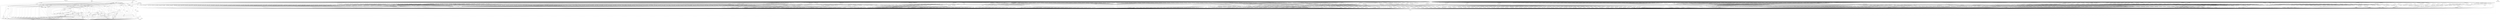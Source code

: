 digraph depends {
    node [shape=plaintext]
"angstrom-feed-configs" -> "opkg" [style=dotted];
"angstrom-packagegroup-boot" -> "angstrom-version";
"angstrom-packagegroup-boot" -> "packagegroup-boot";
"avahi-daemon" -> "base-files";
"avahi-daemon" -> "base-passwd";
"avahi-daemon" -> "libavahi-common3";
"avahi-daemon" -> "libavahi-core7";
"avahi-daemon" -> "libc6";
"avahi-daemon" -> "libcap2";
"avahi-daemon" -> "libdaemon0";
"avahi-daemon" -> "libdbus-1-3";
"avahi-daemon" -> "libexpat1";
"avahi-daemon" -> "libnss-mdns" [style=dotted];
"avahi-daemon" -> "shadow";
"avahi-utils" -> "libavahi-client3";
"avahi-utils" -> "libavahi-common3";
"avahi-utils" -> "libc6";
"bluez4" -> "libc6";
"bluez4" -> "libdbus-1-3";
"bluez4" -> "libglib-2.0-0";
"bluez4" -> "libreadline6";
"bluez4" -> "libudev1";
"bluez4" -> "libusb-0.1-4";
"bluez4" -> "libusb-1.0-0";
"busybox" -> "busybox-syslog" [style=dotted];
"busybox" -> "busybox-udhcpc" [style=dotted];
"busybox" -> "libc6";
"busybox" -> "opkg-utils";
"busybox" -> "update-rc.d" [style=dotted];
"busybox-syslog" -> "opkg-utils";
"connman" -> "bluez4";
"connman" -> "connman-conf" [style=dotted];
"connman" -> "dbus-1";
"connman" -> "iptables";
"connman" -> "libc6";
"connman" -> "libdbus-1-3";
"connman" -> "libglib-2.0-0";
"connman" -> "libgnutls26";
"connman" -> "ofono";
"connman" -> "update-rc.d" [style=dotted];
"connman" -> "wpa-supplicant";
"connman" -> "xuser-account";
"connman-angstrom-settings" -> "connman";
"cpufreq-tweaks" -> "cpufrequtils";
"cpufrequtils" -> "libc6";
"dbus-1" -> "base-files";
"dbus-1" -> "base-passwd";
"dbus-1" -> "libc6";
"dbus-1" -> "libdbus-1-3";
"dbus-1" -> "libexpat1";
"dbus-1" -> "libx11-6";
"dbus-1" -> "shadow";
"dbus-1" -> "update-rc.d" [style=dotted];
"e2fsprogs-e2fsck" -> "libblkid1";
"e2fsprogs-e2fsck" -> "libc6";
"e2fsprogs-e2fsck" -> "libcom-err2";
"e2fsprogs-e2fsck" -> "libe2p2";
"e2fsprogs-e2fsck" -> "libext2fs2";
"e2fsprogs-e2fsck" -> "libuuid1";
"fixmac" -> "ranpwd";
"htop" -> "libc6";
"htop" -> "libncursesw5";
"htop" -> "libtinfo5";
"htop" -> "ncurses-terminfo";
"iptables" -> "kernel-module-ip-tables" [style=dotted];
"iptables" -> "kernel-module-ipt-masquerade" [style=dotted];
"iptables" -> "kernel-module-iptable-filter" [style=dotted];
"iptables" -> "kernel-module-iptable-nat" [style=dotted];
"iptables" -> "kernel-module-nf-conntrack" [style=dotted];
"iptables" -> "kernel-module-nf-conntrack-ipv4" [style=dotted];
"iptables" -> "kernel-module-nf-defrag-ipv4" [style=dotted];
"iptables" -> "kernel-module-nf-nat" [style=dotted];
"iptables" -> "kernel-module-x-tables" [style=dotted];
"iptables" -> "libc6";
"iw" -> "libc6";
"iw" -> "libnl-3-200";
"iw" -> "libnl-3-genl";
"kernel" -> "kernel-3.4.79";
"kernel-3.4.79" -> "kernel-image-3.4.79";
"kernel-module-8021q" -> "kernel-3.4.79";
"kernel-module-8021q" -> "kernel-module-garp";
"kernel-module-8021q" -> "kernel-module-llc";
"kernel-module-8021q" -> "kernel-module-stp";
"kernel-module-8188eu" -> "kernel-3.4.79";
"kernel-module-8189es" -> "kernel-3.4.79";
"kernel-module-8192cu" -> "kernel-3.4.79";
"kernel-module-8723as" -> "kernel-3.4.79";
"kernel-module-a8293" -> "kernel-3.4.79";
"kernel-module-acecad" -> "kernel-3.4.79";
"kernel-module-ad714x" -> "kernel-3.4.79";
"kernel-module-ad714x-i2c" -> "kernel-3.4.79";
"kernel-module-ad714x-i2c" -> "kernel-module-ad714x";
"kernel-module-ad714x-spi" -> "kernel-3.4.79";
"kernel-module-ad714x-spi" -> "kernel-module-ad714x";
"kernel-module-ad7877" -> "kernel-3.4.79";
"kernel-module-ad7879" -> "kernel-3.4.79";
"kernel-module-ad7879-i2c" -> "kernel-3.4.79";
"kernel-module-ad7879-i2c" -> "kernel-module-ad7879";
"kernel-module-ad7879-spi" -> "kernel-3.4.79";
"kernel-module-ad7879-spi" -> "kernel-module-ad7879";
"kernel-module-ads7846" -> "kernel-3.4.79";
"kernel-module-adxl34x" -> "kernel-3.4.79";
"kernel-module-adxl34x-i2c" -> "kernel-3.4.79";
"kernel-module-adxl34x-i2c" -> "kernel-module-adxl34x";
"kernel-module-adxl34x-spi" -> "kernel-3.4.79";
"kernel-module-adxl34x-spi" -> "kernel-module-adxl34x";
"kernel-module-af-alg" -> "kernel-3.4.79";
"kernel-module-af-rxrpc" -> "kernel-3.4.79";
"kernel-module-af9013" -> "kernel-3.4.79";
"kernel-module-afs" -> "kernel-3.4.79";
"kernel-module-afs" -> "kernel-module-mtd";
"kernel-module-ah6" -> "kernel-3.4.79";
"kernel-module-aiptek" -> "kernel-3.4.79";
"kernel-module-aircable" -> "kernel-3.4.79";
"kernel-module-aircable" -> "kernel-module-usbserial";
"kernel-module-alauda" -> "kernel-3.4.79";
"kernel-module-alauda" -> "kernel-module-mtd";
"kernel-module-alauda" -> "kernel-module-nand-ecc";
"kernel-module-algif-hash" -> "kernel-3.4.79";
"kernel-module-algif-hash" -> "kernel-module-af-alg";
"kernel-module-algif-skcipher" -> "kernel-3.4.79";
"kernel-module-algif-skcipher" -> "kernel-module-af-alg";
"kernel-module-altera-stapl" -> "kernel-3.4.79";
"kernel-module-ansi-cprng" -> "kernel-3.4.79";
"kernel-module-anubis" -> "kernel-3.4.79";
"kernel-module-aoe" -> "kernel-3.4.79";
"kernel-module-appledisplay" -> "kernel-3.4.79";
"kernel-module-appledisplay" -> "kernel-module-backlight";
"kernel-module-ar7part" -> "kernel-3.4.79";
"kernel-module-ar7part" -> "kernel-module-mtd";
"kernel-module-ark3116" -> "kernel-3.4.79";
"kernel-module-ark3116" -> "kernel-module-usbserial";
"kernel-module-arp-tables" -> "kernel-3.4.79";
"kernel-module-arp-tables" -> "kernel-module-x-tables";
"kernel-module-arpt-mangle" -> "kernel-3.4.79";
"kernel-module-arpt-mangle" -> "kernel-module-x-tables";
"kernel-module-arptable-filter" -> "kernel-3.4.79";
"kernel-module-arptable-filter" -> "kernel-module-arp-tables";
"kernel-module-arptable-filter" -> "kernel-module-x-tables";
"kernel-module-asix" -> "kernel-3.4.79";
"kernel-module-asix" -> "kernel-module-usbnet";
"kernel-module-async-memcpy" -> "kernel-3.4.79";
"kernel-module-async-memcpy" -> "kernel-module-async-tx";
"kernel-module-async-pq" -> "kernel-3.4.79";
"kernel-module-async-pq" -> "kernel-module-async-tx";
"kernel-module-async-pq" -> "kernel-module-async-xor";
"kernel-module-async-pq" -> "kernel-module-raid6-pq";
"kernel-module-async-pq" -> "kernel-module-xor";
"kernel-module-async-raid6-recov" -> "kernel-3.4.79";
"kernel-module-async-raid6-recov" -> "kernel-module-async-tx";
"kernel-module-async-raid6-recov" -> "kernel-module-raid6-pq";
"kernel-module-async-tx" -> "kernel-3.4.79";
"kernel-module-async-xor" -> "kernel-3.4.79";
"kernel-module-async-xor" -> "kernel-module-async-tx";
"kernel-module-async-xor" -> "kernel-module-xor";
"kernel-module-at24" -> "kernel-3.4.79";
"kernel-module-at25" -> "kernel-3.4.79";
"kernel-module-at76c50x-usb" -> "kernel-3.4.79";
"kernel-module-at76c50x-usb" -> "kernel-module-mac80211";
"kernel-module-atbm8830" -> "kernel-3.4.79";
"kernel-module-ath" -> "kernel-3.4.79";
"kernel-module-ath3k" -> "kernel-3.4.79";
"kernel-module-ath3k" -> "kernel-module-bluetooth";
"kernel-module-ath6kl-core" -> "kernel-3.4.79";
"kernel-module-ath6kl-sdio" -> "kernel-3.4.79";
"kernel-module-ath6kl-sdio" -> "kernel-module-ath6kl-core";
"kernel-module-ath6kl-usb" -> "kernel-3.4.79";
"kernel-module-ath6kl-usb" -> "kernel-module-ath6kl-core";
"kernel-module-ath9k" -> "kernel-3.4.79";
"kernel-module-ath9k" -> "kernel-module-ath";
"kernel-module-ath9k" -> "kernel-module-ath9k-common";
"kernel-module-ath9k" -> "kernel-module-ath9k-hw";
"kernel-module-ath9k" -> "kernel-module-mac80211";
"kernel-module-ath9k-common" -> "kernel-3.4.79";
"kernel-module-ath9k-common" -> "kernel-module-ath";
"kernel-module-ath9k-common" -> "kernel-module-ath9k-hw";
"kernel-module-ath9k-htc" -> "kernel-3.4.79";
"kernel-module-ath9k-htc" -> "kernel-module-ath";
"kernel-module-ath9k-htc" -> "kernel-module-ath9k-common";
"kernel-module-ath9k-htc" -> "kernel-module-ath9k-hw";
"kernel-module-ath9k-htc" -> "kernel-module-mac80211";
"kernel-module-ath9k-hw" -> "kernel-3.4.79";
"kernel-module-ath9k-hw" -> "kernel-module-ath";
"kernel-module-ati-remote" -> "kernel-3.4.79";
"kernel-module-ati-remote" -> "kernel-module-rc-core";
"kernel-module-ati-remote2" -> "kernel-3.4.79";
"kernel-module-atmel-mxt-ts" -> "kernel-3.4.79";
"kernel-module-auo-pixcir-ts" -> "kernel-3.4.79";
"kernel-module-b2c2-flexcop" -> "kernel-3.4.79";
"kernel-module-b2c2-flexcop" -> "kernel-module-cx24113";
"kernel-module-b2c2-flexcop" -> "kernel-module-cx24123";
"kernel-module-b2c2-flexcop" -> "kernel-module-dvb-core";
"kernel-module-b2c2-flexcop" -> "kernel-module-s5h1420";
"kernel-module-b2c2-flexcop-usb" -> "kernel-3.4.79";
"kernel-module-b2c2-flexcop-usb" -> "kernel-module-b2c2-flexcop";
"kernel-module-b2c2-flexcop-usb" -> "kernel-module-cx24113";
"kernel-module-b2c2-flexcop-usb" -> "kernel-module-cx24123";
"kernel-module-b2c2-flexcop-usb" -> "kernel-module-dvb-core";
"kernel-module-b2c2-flexcop-usb" -> "kernel-module-s5h1420";
"kernel-module-b43" -> "kernel-3.4.79";
"kernel-module-b43" -> "kernel-module-mac80211";
"kernel-module-b43" -> "kernel-module-ssb";
"kernel-module-b43legacy" -> "kernel-3.4.79";
"kernel-module-b43legacy" -> "kernel-module-mac80211";
"kernel-module-b43legacy" -> "kernel-module-ssb";
"kernel-module-backlight" -> "kernel-3.4.79";
"kernel-module-batman-adv" -> "kernel-3.4.79";
"kernel-module-bch" -> "kernel-3.4.79";
"kernel-module-bcm-wimax" -> "kernel-3.4.79";
"kernel-module-bcm203x" -> "kernel-3.4.79";
"kernel-module-bcm203x" -> "kernel-module-bluetooth";
"kernel-module-bcm3510" -> "kernel-3.4.79";
"kernel-module-bcm4330" -> "kernel-3.4.79";
"kernel-module-bcmdhd" -> "kernel-3.4.79";
"kernel-module-belkin-sa" -> "kernel-3.4.79";
"kernel-module-belkin-sa" -> "kernel-module-usbserial";
"kernel-module-bfusb" -> "kernel-3.4.79";
"kernel-module-bfusb" -> "kernel-module-bluetooth";
"kernel-module-blowfish-common" -> "kernel-3.4.79";
"kernel-module-blowfish-generic" -> "kernel-3.4.79";
"kernel-module-blowfish-generic" -> "kernel-module-blowfish-common";
"kernel-module-bluetooth" -> "kernel-3.4.79";
"kernel-module-bma150" -> "kernel-3.4.79";
"kernel-module-bma250" -> "kernel-3.4.79";
"kernel-module-bnep" -> "kernel-3.4.79";
"kernel-module-bnep" -> "kernel-module-bluetooth";
"kernel-module-bpa10x" -> "kernel-3.4.79";
"kernel-module-bpa10x" -> "kernel-module-bluetooth";
"kernel-module-brcmfmac" -> "kernel-3.4.79";
"kernel-module-brcmfmac" -> "kernel-module-brcmutil";
"kernel-module-brcmutil" -> "kernel-3.4.79";
"kernel-module-bridge" -> "kernel-3.4.79";
"kernel-module-bridge" -> "kernel-module-llc";
"kernel-module-bridge" -> "kernel-module-stp";
"kernel-module-btmrvl" -> "kernel-3.4.79";
"kernel-module-btmrvl" -> "kernel-module-bluetooth";
"kernel-module-btmrvl-sdio" -> "kernel-3.4.79";
"kernel-module-btmrvl-sdio" -> "kernel-module-bluetooth";
"kernel-module-btmrvl-sdio" -> "kernel-module-btmrvl";
"kernel-module-btsdio" -> "kernel-3.4.79";
"kernel-module-btsdio" -> "kernel-module-bluetooth";
"kernel-module-btusb" -> "kernel-3.4.79";
"kernel-module-btusb" -> "kernel-module-bluetooth";
"kernel-module-btwilink" -> "kernel-3.4.79";
"kernel-module-btwilink" -> "kernel-module-bluetooth";
"kernel-module-btwilink" -> "kernel-module-st-drv";
"kernel-module-bu21013-ts" -> "kernel-3.4.79";
"kernel-module-camellia-generic" -> "kernel-3.4.79";
"kernel-module-carl9170" -> "kernel-3.4.79";
"kernel-module-carl9170" -> "kernel-module-ath";
"kernel-module-carl9170" -> "kernel-module-mac80211";
"kernel-module-cast5" -> "kernel-3.4.79";
"kernel-module-cast6" -> "kernel-3.4.79";
"kernel-module-catc" -> "kernel-3.4.79";
"kernel-module-ccm" -> "kernel-3.4.79";
"kernel-module-cdc-acm" -> "kernel-3.4.79";
"kernel-module-cdc-eem" -> "kernel-3.4.79";
"kernel-module-cdc-eem" -> "kernel-module-usbnet";
"kernel-module-cdc-ether" -> "kernel-3.4.79";
"kernel-module-cdc-ether" -> "kernel-module-usbnet";
"kernel-module-cdc-ncm" -> "kernel-3.4.79";
"kernel-module-cdc-ncm" -> "kernel-module-usbnet";
"kernel-module-cdc-subset" -> "kernel-3.4.79";
"kernel-module-cdc-subset" -> "kernel-module-usbnet";
"kernel-module-cdc-wdm" -> "kernel-3.4.79";
"kernel-module-cfi-cmdset-0001" -> "kernel-3.4.79";
"kernel-module-cfi-cmdset-0001" -> "kernel-module-cfi-util";
"kernel-module-cfi-cmdset-0001" -> "kernel-module-mtd";
"kernel-module-cfi-cmdset-0002" -> "kernel-3.4.79";
"kernel-module-cfi-cmdset-0002" -> "kernel-module-cfi-util";
"kernel-module-cfi-cmdset-0002" -> "kernel-module-mtd";
"kernel-module-cfi-cmdset-0020" -> "kernel-3.4.79";
"kernel-module-cfi-cmdset-0020" -> "kernel-module-cfi-util";
"kernel-module-cfi-cmdset-0020" -> "kernel-module-mtd";
"kernel-module-cfi-probe" -> "kernel-3.4.79";
"kernel-module-cfi-probe" -> "kernel-module-cfi-util";
"kernel-module-cfi-probe" -> "kernel-module-chipreg";
"kernel-module-cfi-probe" -> "kernel-module-gen-probe";
"kernel-module-cfi-util" -> "kernel-3.4.79";
"kernel-module-ch341" -> "kernel-3.4.79";
"kernel-module-ch341" -> "kernel-module-usbserial";
"kernel-module-ch7006" -> "kernel-3.4.79";
"kernel-module-ch7006" -> "kernel-module-drm";
"kernel-module-ch7006" -> "kernel-module-drm-kms-helper";
"kernel-module-chipreg" -> "kernel-3.4.79";
"kernel-module-clearpad-tm1217" -> "kernel-3.4.79";
"kernel-module-cm109" -> "kernel-3.4.79";
"kernel-module-cma3000-d0x" -> "kernel-3.4.79";
"kernel-module-cma3000-d0x-i2c" -> "kernel-3.4.79";
"kernel-module-cma3000-d0x-i2c" -> "kernel-module-cma3000-d0x";
"kernel-module-cp210x" -> "kernel-3.4.79";
"kernel-module-cp210x" -> "kernel-module-usbserial";
"kernel-module-cpia2" -> "kernel-3.4.79";
"kernel-module-cpufreq-conservative" -> "kernel-3.4.79";
"kernel-module-cpufreq-powersave" -> "kernel-3.4.79";
"kernel-module-cpufreq-stats" -> "kernel-3.4.79";
"kernel-module-cpufreq-userspace" -> "kernel-3.4.79";
"kernel-module-crc7" -> "kernel-3.4.79";
"kernel-module-cryptd" -> "kernel-3.4.79";
"kernel-module-crypto-user" -> "kernel-3.4.79";
"kernel-module-cs53l32a" -> "kernel-3.4.79";
"kernel-module-ctr" -> "kernel-3.4.79";
"kernel-module-cts" -> "kernel-3.4.79";
"kernel-module-cx22702" -> "kernel-3.4.79";
"kernel-module-cx231xx" -> "kernel-3.4.79";
"kernel-module-cx231xx" -> "kernel-module-cx2341x";
"kernel-module-cx231xx" -> "kernel-module-rc-core";
"kernel-module-cx231xx" -> "kernel-module-videobuf-core";
"kernel-module-cx231xx" -> "kernel-module-videobuf-vmalloc";
"kernel-module-cx231xx-alsa" -> "kernel-3.4.79";
"kernel-module-cx231xx-alsa" -> "kernel-module-cx231xx";
"kernel-module-cx231xx-alsa" -> "kernel-module-cx2341x";
"kernel-module-cx231xx-alsa" -> "kernel-module-rc-core";
"kernel-module-cx231xx-alsa" -> "kernel-module-videobuf-core";
"kernel-module-cx231xx-alsa" -> "kernel-module-videobuf-vmalloc";
"kernel-module-cx231xx-dvb" -> "kernel-3.4.79";
"kernel-module-cx231xx-dvb" -> "kernel-module-cx231xx";
"kernel-module-cx231xx-dvb" -> "kernel-module-cx2341x";
"kernel-module-cx231xx-dvb" -> "kernel-module-dvb-core";
"kernel-module-cx231xx-dvb" -> "kernel-module-rc-core";
"kernel-module-cx231xx-dvb" -> "kernel-module-videobuf-core";
"kernel-module-cx231xx-dvb" -> "kernel-module-videobuf-vmalloc";
"kernel-module-cx2341x" -> "kernel-3.4.79";
"kernel-module-cx24113" -> "kernel-3.4.79";
"kernel-module-cx24116" -> "kernel-3.4.79";
"kernel-module-cx24123" -> "kernel-3.4.79";
"kernel-module-cx25840" -> "kernel-3.4.79";
"kernel-module-cx82310-eth" -> "kernel-3.4.79";
"kernel-module-cx82310-eth" -> "kernel-module-usbnet";
"kernel-module-cxd2820r" -> "kernel-3.4.79";
"kernel-module-cxd2820r" -> "kernel-module-dvb-core";
"kernel-module-cy8ctmg110-ts" -> "kernel-3.4.79";
"kernel-module-cyberjack" -> "kernel-3.4.79";
"kernel-module-cyberjack" -> "kernel-module-usbserial";
"kernel-module-cypress-m8" -> "kernel-3.4.79";
"kernel-module-cypress-m8" -> "kernel-module-usbserial";
"kernel-module-cyttsp-core" -> "kernel-3.4.79";
"kernel-module-cyttsp-i2c" -> "kernel-3.4.79";
"kernel-module-cyttsp-i2c" -> "kernel-module-cyttsp-core";
"kernel-module-cyttsp-spi" -> "kernel-3.4.79";
"kernel-module-cyttsp-spi" -> "kernel-module-cyttsp-core";
"kernel-module-db9" -> "kernel-3.4.79";
"kernel-module-db9" -> "kernel-module-parport";
"kernel-module-dib0070" -> "kernel-3.4.79";
"kernel-module-dib0090" -> "kernel-3.4.79";
"kernel-module-dib3000mb" -> "kernel-3.4.79";
"kernel-module-dib3000mc" -> "kernel-3.4.79";
"kernel-module-dib3000mc" -> "kernel-module-dibx000-common";
"kernel-module-dib7000m" -> "kernel-3.4.79";
"kernel-module-dib7000m" -> "kernel-module-dibx000-common";
"kernel-module-dib7000p" -> "kernel-3.4.79";
"kernel-module-dib7000p" -> "kernel-module-dibx000-common";
"kernel-module-dib7000p" -> "kernel-module-dvb-core";
"kernel-module-dib8000" -> "kernel-3.4.79";
"kernel-module-dib8000" -> "kernel-module-dibx000-common";
"kernel-module-dib8000" -> "kernel-module-dvb-core";
"kernel-module-dibx000-common" -> "kernel-3.4.79";
"kernel-module-digi-acceleport" -> "kernel-3.4.79";
"kernel-module-digi-acceleport" -> "kernel-module-usbserial";
"kernel-module-disp-ump" -> "kernel-3.4.79";
"kernel-module-disp-ump" -> "kernel-module-ump";
"kernel-module-dm-bufio" -> "kernel-3.4.79";
"kernel-module-dm-delay" -> "kernel-3.4.79";
"kernel-module-dm-log-userspace" -> "kernel-3.4.79";
"kernel-module-dm-persistent-data" -> "kernel-3.4.79";
"kernel-module-dm-persistent-data" -> "kernel-module-dm-bufio";
"kernel-module-dm-raid" -> "kernel-3.4.79";
"kernel-module-dm-raid" -> "kernel-module-async-memcpy";
"kernel-module-dm-raid" -> "kernel-module-async-pq";
"kernel-module-dm-raid" -> "kernel-module-async-raid6-recov";
"kernel-module-dm-raid" -> "kernel-module-async-tx";
"kernel-module-dm-raid" -> "kernel-module-async-xor";
"kernel-module-dm-raid" -> "kernel-module-md-mod";
"kernel-module-dm-raid" -> "kernel-module-raid1";
"kernel-module-dm-raid" -> "kernel-module-raid456";
"kernel-module-dm-raid" -> "kernel-module-raid6-pq";
"kernel-module-dm-raid" -> "kernel-module-xor";
"kernel-module-dm-thin-pool" -> "kernel-3.4.79";
"kernel-module-dm-thin-pool" -> "kernel-module-dm-bufio";
"kernel-module-dm-thin-pool" -> "kernel-module-dm-persistent-data";
"kernel-module-dm-verity" -> "kernel-3.4.79";
"kernel-module-dm-verity" -> "kernel-module-dm-bufio";
"kernel-module-dm9601" -> "kernel-3.4.79";
"kernel-module-dm9601" -> "kernel-module-usbnet";
"kernel-module-drbd" -> "kernel-3.4.79";
"kernel-module-drbd" -> "kernel-module-lru-cache";
"kernel-module-drm" -> "kernel-3.4.79";
"kernel-module-drm-kms-helper" -> "kernel-3.4.79";
"kernel-module-drm-kms-helper" -> "kernel-module-drm";
"kernel-module-drm-usb" -> "kernel-3.4.79";
"kernel-module-drm-usb" -> "kernel-module-drm";
"kernel-module-drxd" -> "kernel-3.4.79";
"kernel-module-drxk" -> "kernel-3.4.79";
"kernel-module-ds3000" -> "kernel-3.4.79";
"kernel-module-dsbr100" -> "kernel-3.4.79";
"kernel-module-dvb-as102" -> "kernel-3.4.79";
"kernel-module-dvb-as102" -> "kernel-module-dvb-core";
"kernel-module-dvb-core" -> "kernel-3.4.79";
"kernel-module-dvb-pll" -> "kernel-3.4.79";
"kernel-module-dvb-usb" -> "kernel-3.4.79";
"kernel-module-dvb-usb" -> "kernel-module-dvb-core";
"kernel-module-dvb-usb" -> "kernel-module-rc-core";
"kernel-module-dvb-usb-a800" -> "kernel-3.4.79";
"kernel-module-dvb-usb-a800" -> "kernel-module-dib3000mc";
"kernel-module-dvb-usb-a800" -> "kernel-module-dibx000-common";
"kernel-module-dvb-usb-a800" -> "kernel-module-dvb-core";
"kernel-module-dvb-usb-a800" -> "kernel-module-dvb-usb";
"kernel-module-dvb-usb-a800" -> "kernel-module-dvb-usb-dibusb-common";
"kernel-module-dvb-usb-a800" -> "kernel-module-rc-core";
"kernel-module-dvb-usb-af9005" -> "kernel-3.4.79";
"kernel-module-dvb-usb-af9005" -> "kernel-module-dvb-core";
"kernel-module-dvb-usb-af9005" -> "kernel-module-dvb-usb";
"kernel-module-dvb-usb-af9005" -> "kernel-module-rc-core";
"kernel-module-dvb-usb-af9005-remote" -> "kernel-3.4.79";
"kernel-module-dvb-usb-af9015" -> "kernel-3.4.79";
"kernel-module-dvb-usb-af9015" -> "kernel-module-dvb-core";
"kernel-module-dvb-usb-af9015" -> "kernel-module-dvb-usb";
"kernel-module-dvb-usb-af9015" -> "kernel-module-rc-core";
"kernel-module-dvb-usb-anysee" -> "kernel-3.4.79";
"kernel-module-dvb-usb-anysee" -> "kernel-module-dvb-core";
"kernel-module-dvb-usb-anysee" -> "kernel-module-dvb-usb";
"kernel-module-dvb-usb-anysee" -> "kernel-module-rc-core";
"kernel-module-dvb-usb-au6610" -> "kernel-3.4.79";
"kernel-module-dvb-usb-au6610" -> "kernel-module-dvb-core";
"kernel-module-dvb-usb-au6610" -> "kernel-module-dvb-usb";
"kernel-module-dvb-usb-au6610" -> "kernel-module-rc-core";
"kernel-module-dvb-usb-az6007" -> "kernel-3.4.79";
"kernel-module-dvb-usb-az6007" -> "kernel-module-dvb-core";
"kernel-module-dvb-usb-az6007" -> "kernel-module-dvb-usb";
"kernel-module-dvb-usb-az6007" -> "kernel-module-rc-core";
"kernel-module-dvb-usb-az6027" -> "kernel-3.4.79";
"kernel-module-dvb-usb-az6027" -> "kernel-module-dvb-core";
"kernel-module-dvb-usb-az6027" -> "kernel-module-dvb-usb";
"kernel-module-dvb-usb-az6027" -> "kernel-module-rc-core";
"kernel-module-dvb-usb-az6027" -> "kernel-module-stb0899";
"kernel-module-dvb-usb-az6027" -> "kernel-module-stb6100";
"kernel-module-dvb-usb-ce6230" -> "kernel-3.4.79";
"kernel-module-dvb-usb-ce6230" -> "kernel-module-dvb-core";
"kernel-module-dvb-usb-ce6230" -> "kernel-module-dvb-usb";
"kernel-module-dvb-usb-ce6230" -> "kernel-module-rc-core";
"kernel-module-dvb-usb-cinergyt2" -> "kernel-3.4.79";
"kernel-module-dvb-usb-cinergyt2" -> "kernel-module-dvb-core";
"kernel-module-dvb-usb-cinergyt2" -> "kernel-module-dvb-usb";
"kernel-module-dvb-usb-cinergyt2" -> "kernel-module-rc-core";
"kernel-module-dvb-usb-cxusb" -> "kernel-3.4.79";
"kernel-module-dvb-usb-cxusb" -> "kernel-module-dib0070";
"kernel-module-dvb-usb-cxusb" -> "kernel-module-dib7000p";
"kernel-module-dvb-usb-cxusb" -> "kernel-module-dibx000-common";
"kernel-module-dvb-usb-cxusb" -> "kernel-module-dvb-core";
"kernel-module-dvb-usb-cxusb" -> "kernel-module-dvb-usb";
"kernel-module-dvb-usb-cxusb" -> "kernel-module-rc-core";
"kernel-module-dvb-usb-dib0700" -> "kernel-3.4.79";
"kernel-module-dvb-usb-dib0700" -> "kernel-module-dib0070";
"kernel-module-dvb-usb-dib0700" -> "kernel-module-dib0090";
"kernel-module-dvb-usb-dib0700" -> "kernel-module-dib3000mc";
"kernel-module-dvb-usb-dib0700" -> "kernel-module-dib7000m";
"kernel-module-dvb-usb-dib0700" -> "kernel-module-dib7000p";
"kernel-module-dvb-usb-dib0700" -> "kernel-module-dib8000";
"kernel-module-dvb-usb-dib0700" -> "kernel-module-dibx000-common";
"kernel-module-dvb-usb-dib0700" -> "kernel-module-dvb-core";
"kernel-module-dvb-usb-dib0700" -> "kernel-module-dvb-usb";
"kernel-module-dvb-usb-dib0700" -> "kernel-module-rc-core";
"kernel-module-dvb-usb-dibusb-common" -> "kernel-3.4.79";
"kernel-module-dvb-usb-dibusb-common" -> "kernel-module-dib3000mc";
"kernel-module-dvb-usb-dibusb-common" -> "kernel-module-dibx000-common";
"kernel-module-dvb-usb-dibusb-common" -> "kernel-module-dvb-core";
"kernel-module-dvb-usb-dibusb-common" -> "kernel-module-dvb-usb";
"kernel-module-dvb-usb-dibusb-common" -> "kernel-module-rc-core";
"kernel-module-dvb-usb-dibusb-mb" -> "kernel-3.4.79";
"kernel-module-dvb-usb-dibusb-mb" -> "kernel-module-dib3000mc";
"kernel-module-dvb-usb-dibusb-mb" -> "kernel-module-dibx000-common";
"kernel-module-dvb-usb-dibusb-mb" -> "kernel-module-dvb-core";
"kernel-module-dvb-usb-dibusb-mb" -> "kernel-module-dvb-usb";
"kernel-module-dvb-usb-dibusb-mb" -> "kernel-module-dvb-usb-dibusb-common";
"kernel-module-dvb-usb-dibusb-mb" -> "kernel-module-rc-core";
"kernel-module-dvb-usb-dibusb-mc" -> "kernel-3.4.79";
"kernel-module-dvb-usb-dibusb-mc" -> "kernel-module-dib3000mc";
"kernel-module-dvb-usb-dibusb-mc" -> "kernel-module-dibx000-common";
"kernel-module-dvb-usb-dibusb-mc" -> "kernel-module-dvb-core";
"kernel-module-dvb-usb-dibusb-mc" -> "kernel-module-dvb-usb";
"kernel-module-dvb-usb-dibusb-mc" -> "kernel-module-dvb-usb-dibusb-common";
"kernel-module-dvb-usb-dibusb-mc" -> "kernel-module-rc-core";
"kernel-module-dvb-usb-digitv" -> "kernel-3.4.79";
"kernel-module-dvb-usb-digitv" -> "kernel-module-dvb-core";
"kernel-module-dvb-usb-digitv" -> "kernel-module-dvb-usb";
"kernel-module-dvb-usb-digitv" -> "kernel-module-rc-core";
"kernel-module-dvb-usb-dtt200u" -> "kernel-3.4.79";
"kernel-module-dvb-usb-dtt200u" -> "kernel-module-dvb-core";
"kernel-module-dvb-usb-dtt200u" -> "kernel-module-dvb-usb";
"kernel-module-dvb-usb-dtt200u" -> "kernel-module-rc-core";
"kernel-module-dvb-usb-dtv5100" -> "kernel-3.4.79";
"kernel-module-dvb-usb-dtv5100" -> "kernel-module-dvb-core";
"kernel-module-dvb-usb-dtv5100" -> "kernel-module-dvb-usb";
"kernel-module-dvb-usb-dtv5100" -> "kernel-module-rc-core";
"kernel-module-dvb-usb-dw2102" -> "kernel-3.4.79";
"kernel-module-dvb-usb-dw2102" -> "kernel-module-dvb-core";
"kernel-module-dvb-usb-dw2102" -> "kernel-module-dvb-usb";
"kernel-module-dvb-usb-dw2102" -> "kernel-module-rc-core";
"kernel-module-dvb-usb-ec168" -> "kernel-3.4.79";
"kernel-module-dvb-usb-ec168" -> "kernel-module-dvb-core";
"kernel-module-dvb-usb-ec168" -> "kernel-module-dvb-usb";
"kernel-module-dvb-usb-ec168" -> "kernel-module-rc-core";
"kernel-module-dvb-usb-friio" -> "kernel-3.4.79";
"kernel-module-dvb-usb-friio" -> "kernel-module-dvb-core";
"kernel-module-dvb-usb-friio" -> "kernel-module-dvb-usb";
"kernel-module-dvb-usb-friio" -> "kernel-module-rc-core";
"kernel-module-dvb-usb-gl861" -> "kernel-3.4.79";
"kernel-module-dvb-usb-gl861" -> "kernel-module-dvb-core";
"kernel-module-dvb-usb-gl861" -> "kernel-module-dvb-usb";
"kernel-module-dvb-usb-gl861" -> "kernel-module-rc-core";
"kernel-module-dvb-usb-gp8psk" -> "kernel-3.4.79";
"kernel-module-dvb-usb-gp8psk" -> "kernel-module-dvb-core";
"kernel-module-dvb-usb-gp8psk" -> "kernel-module-dvb-usb";
"kernel-module-dvb-usb-gp8psk" -> "kernel-module-rc-core";
"kernel-module-dvb-usb-it913x" -> "kernel-3.4.79";
"kernel-module-dvb-usb-it913x" -> "kernel-module-dvb-core";
"kernel-module-dvb-usb-it913x" -> "kernel-module-dvb-usb";
"kernel-module-dvb-usb-it913x" -> "kernel-module-rc-core";
"kernel-module-dvb-usb-lmedm04" -> "kernel-3.4.79";
"kernel-module-dvb-usb-lmedm04" -> "kernel-module-dvb-core";
"kernel-module-dvb-usb-lmedm04" -> "kernel-module-dvb-usb";
"kernel-module-dvb-usb-lmedm04" -> "kernel-module-rc-core";
"kernel-module-dvb-usb-m920x" -> "kernel-3.4.79";
"kernel-module-dvb-usb-m920x" -> "kernel-module-dvb-core";
"kernel-module-dvb-usb-m920x" -> "kernel-module-dvb-usb";
"kernel-module-dvb-usb-m920x" -> "kernel-module-rc-core";
"kernel-module-dvb-usb-mxl111sf" -> "kernel-3.4.79";
"kernel-module-dvb-usb-mxl111sf" -> "kernel-module-dvb-core";
"kernel-module-dvb-usb-mxl111sf" -> "kernel-module-dvb-usb";
"kernel-module-dvb-usb-mxl111sf" -> "kernel-module-rc-core";
"kernel-module-dvb-usb-mxl111sf" -> "kernel-module-tveeprom";
"kernel-module-dvb-usb-nova-t-usb2" -> "kernel-3.4.79";
"kernel-module-dvb-usb-nova-t-usb2" -> "kernel-module-dib3000mc";
"kernel-module-dvb-usb-nova-t-usb2" -> "kernel-module-dibx000-common";
"kernel-module-dvb-usb-nova-t-usb2" -> "kernel-module-dvb-core";
"kernel-module-dvb-usb-nova-t-usb2" -> "kernel-module-dvb-usb";
"kernel-module-dvb-usb-nova-t-usb2" -> "kernel-module-dvb-usb-dibusb-common";
"kernel-module-dvb-usb-nova-t-usb2" -> "kernel-module-rc-core";
"kernel-module-dvb-usb-opera" -> "kernel-3.4.79";
"kernel-module-dvb-usb-opera" -> "kernel-module-dvb-core";
"kernel-module-dvb-usb-opera" -> "kernel-module-dvb-usb";
"kernel-module-dvb-usb-opera" -> "kernel-module-rc-core";
"kernel-module-dvb-usb-pctv452e" -> "kernel-3.4.79";
"kernel-module-dvb-usb-pctv452e" -> "kernel-module-dvb-core";
"kernel-module-dvb-usb-pctv452e" -> "kernel-module-dvb-usb";
"kernel-module-dvb-usb-pctv452e" -> "kernel-module-rc-core";
"kernel-module-dvb-usb-pctv452e" -> "kernel-module-ttpci-eeprom";
"kernel-module-dvb-usb-rtl28xxu" -> "kernel-3.4.79";
"kernel-module-dvb-usb-rtl28xxu" -> "kernel-module-dvb-core";
"kernel-module-dvb-usb-rtl28xxu" -> "kernel-module-dvb-usb";
"kernel-module-dvb-usb-rtl28xxu" -> "kernel-module-rc-core";
"kernel-module-dvb-usb-rtl28xxu" -> "kernel-module-rtl2830";
"kernel-module-dvb-usb-technisat-usb2" -> "kernel-3.4.79";
"kernel-module-dvb-usb-technisat-usb2" -> "kernel-module-dvb-core";
"kernel-module-dvb-usb-technisat-usb2" -> "kernel-module-dvb-usb";
"kernel-module-dvb-usb-technisat-usb2" -> "kernel-module-rc-core";
"kernel-module-dvb-usb-technisat-usb2" -> "kernel-module-stv090x";
"kernel-module-dvb-usb-ttusb2" -> "kernel-3.4.79";
"kernel-module-dvb-usb-ttusb2" -> "kernel-module-dvb-core";
"kernel-module-dvb-usb-ttusb2" -> "kernel-module-dvb-usb";
"kernel-module-dvb-usb-ttusb2" -> "kernel-module-rc-core";
"kernel-module-dvb-usb-umt-010" -> "kernel-3.4.79";
"kernel-module-dvb-usb-umt-010" -> "kernel-module-dib3000mc";
"kernel-module-dvb-usb-umt-010" -> "kernel-module-dibx000-common";
"kernel-module-dvb-usb-umt-010" -> "kernel-module-dvb-core";
"kernel-module-dvb-usb-umt-010" -> "kernel-module-dvb-usb";
"kernel-module-dvb-usb-umt-010" -> "kernel-module-dvb-usb-dibusb-common";
"kernel-module-dvb-usb-umt-010" -> "kernel-module-rc-core";
"kernel-module-dvb-usb-vp702x" -> "kernel-3.4.79";
"kernel-module-dvb-usb-vp702x" -> "kernel-module-dvb-core";
"kernel-module-dvb-usb-vp702x" -> "kernel-module-dvb-usb";
"kernel-module-dvb-usb-vp702x" -> "kernel-module-rc-core";
"kernel-module-dvb-usb-vp7045" -> "kernel-3.4.79";
"kernel-module-dvb-usb-vp7045" -> "kernel-module-dvb-core";
"kernel-module-dvb-usb-vp7045" -> "kernel-module-dvb-usb";
"kernel-module-dvb-usb-vp7045" -> "kernel-module-rc-core";
"kernel-module-dynapro" -> "kernel-3.4.79";
"kernel-module-easycap" -> "kernel-3.4.79";
"kernel-module-ebt-802-3" -> "kernel-3.4.79";
"kernel-module-ebt-802-3" -> "kernel-module-x-tables";
"kernel-module-ebt-among" -> "kernel-3.4.79";
"kernel-module-ebt-among" -> "kernel-module-x-tables";
"kernel-module-ebt-arp" -> "kernel-3.4.79";
"kernel-module-ebt-arp" -> "kernel-module-x-tables";
"kernel-module-ebt-arpreply" -> "kernel-3.4.79";
"kernel-module-ebt-arpreply" -> "kernel-module-x-tables";
"kernel-module-ebt-dnat" -> "kernel-3.4.79";
"kernel-module-ebt-dnat" -> "kernel-module-x-tables";
"kernel-module-ebt-ip" -> "kernel-3.4.79";
"kernel-module-ebt-ip" -> "kernel-module-x-tables";
"kernel-module-ebt-ip6" -> "kernel-3.4.79";
"kernel-module-ebt-ip6" -> "kernel-module-x-tables";
"kernel-module-ebt-limit" -> "kernel-3.4.79";
"kernel-module-ebt-limit" -> "kernel-module-x-tables";
"kernel-module-ebt-log" -> "kernel-3.4.79";
"kernel-module-ebt-log" -> "kernel-module-x-tables";
"kernel-module-ebt-mark" -> "kernel-3.4.79";
"kernel-module-ebt-mark" -> "kernel-module-x-tables";
"kernel-module-ebt-mark-m" -> "kernel-3.4.79";
"kernel-module-ebt-mark-m" -> "kernel-module-x-tables";
"kernel-module-ebt-nflog" -> "kernel-3.4.79";
"kernel-module-ebt-nflog" -> "kernel-module-x-tables";
"kernel-module-ebt-pkttype" -> "kernel-3.4.79";
"kernel-module-ebt-pkttype" -> "kernel-module-x-tables";
"kernel-module-ebt-redirect" -> "kernel-3.4.79";
"kernel-module-ebt-redirect" -> "kernel-module-x-tables";
"kernel-module-ebt-snat" -> "kernel-3.4.79";
"kernel-module-ebt-snat" -> "kernel-module-x-tables";
"kernel-module-ebt-stp" -> "kernel-3.4.79";
"kernel-module-ebt-stp" -> "kernel-module-x-tables";
"kernel-module-ebt-ulog" -> "kernel-3.4.79";
"kernel-module-ebt-ulog" -> "kernel-module-x-tables";
"kernel-module-ebt-vlan" -> "kernel-3.4.79";
"kernel-module-ebt-vlan" -> "kernel-module-x-tables";
"kernel-module-ebtable-broute" -> "kernel-3.4.79";
"kernel-module-ebtable-broute" -> "kernel-module-bridge";
"kernel-module-ebtable-broute" -> "kernel-module-ebtables";
"kernel-module-ebtable-broute" -> "kernel-module-llc";
"kernel-module-ebtable-broute" -> "kernel-module-stp";
"kernel-module-ebtable-broute" -> "kernel-module-x-tables";
"kernel-module-ebtable-filter" -> "kernel-3.4.79";
"kernel-module-ebtable-filter" -> "kernel-module-ebtables";
"kernel-module-ebtable-filter" -> "kernel-module-x-tables";
"kernel-module-ebtable-nat" -> "kernel-3.4.79";
"kernel-module-ebtable-nat" -> "kernel-module-ebtables";
"kernel-module-ebtable-nat" -> "kernel-module-x-tables";
"kernel-module-ebtables" -> "kernel-3.4.79";
"kernel-module-ebtables" -> "kernel-module-x-tables";
"kernel-module-ec100" -> "kernel-3.4.79";
"kernel-module-echo" -> "kernel-3.4.79";
"kernel-module-eeprom-93cx6" -> "kernel-3.4.79";
"kernel-module-eeprom-93xx46" -> "kernel-3.4.79";
"kernel-module-eeti-ts" -> "kernel-3.4.79";
"kernel-module-elo" -> "kernel-3.4.79";
"kernel-module-em28xx" -> "kernel-3.4.79";
"kernel-module-em28xx" -> "kernel-module-rc-core";
"kernel-module-em28xx" -> "kernel-module-tveeprom";
"kernel-module-em28xx" -> "kernel-module-videobuf-core";
"kernel-module-em28xx" -> "kernel-module-videobuf-vmalloc";
"kernel-module-em28xx-alsa" -> "kernel-3.4.79";
"kernel-module-em28xx-alsa" -> "kernel-module-em28xx";
"kernel-module-em28xx-alsa" -> "kernel-module-rc-core";
"kernel-module-em28xx-alsa" -> "kernel-module-tveeprom";
"kernel-module-em28xx-alsa" -> "kernel-module-videobuf-core";
"kernel-module-em28xx-alsa" -> "kernel-module-videobuf-vmalloc";
"kernel-module-em28xx-dvb" -> "kernel-3.4.79";
"kernel-module-em28xx-dvb" -> "kernel-module-dvb-core";
"kernel-module-em28xx-dvb" -> "kernel-module-em28xx";
"kernel-module-em28xx-dvb" -> "kernel-module-rc-core";
"kernel-module-em28xx-dvb" -> "kernel-module-tveeprom";
"kernel-module-em28xx-dvb" -> "kernel-module-videobuf-core";
"kernel-module-em28xx-dvb" -> "kernel-module-videobuf-vmalloc";
"kernel-module-emi26" -> "kernel-3.4.79";
"kernel-module-emi62" -> "kernel-3.4.79";
"kernel-module-empeg" -> "kernel-3.4.79";
"kernel-module-empeg" -> "kernel-module-usbserial";
"kernel-module-esp6" -> "kernel-3.4.79";
"kernel-module-et61x251" -> "kernel-3.4.79";
"kernel-module-f81232" -> "kernel-3.4.79";
"kernel-module-f81232" -> "kernel-module-usbserial";
"kernel-module-fb-sys-fops" -> "kernel-3.4.79";
"kernel-module-fcrypt" -> "kernel-3.4.79";
"kernel-module-ft5x-ts" -> "kernel-3.4.79";
"kernel-module-ftdi-elan" -> "kernel-3.4.79";
"kernel-module-ftdi-sio" -> "kernel-3.4.79";
"kernel-module-ftdi-sio" -> "kernel-module-usbserial";
"kernel-module-ftl" -> "kernel-3.4.79";
"kernel-module-ftl" -> "kernel-module-mtd";
"kernel-module-ftl" -> "kernel-module-mtd-blkdevs";
"kernel-module-fujitsu-ts" -> "kernel-3.4.79";
"kernel-module-funsoft" -> "kernel-3.4.79";
"kernel-module-funsoft" -> "kernel-module-usbserial";
"kernel-module-g-acm-ms" -> "kernel-3.4.79";
"kernel-module-g-audio" -> "kernel-3.4.79";
"kernel-module-g-cdc" -> "kernel-3.4.79";
"kernel-module-g-dbgp" -> "kernel-3.4.79";
"kernel-module-g-ether" -> "kernel-3.4.79";
"kernel-module-g-ffs" -> "kernel-3.4.79";
"kernel-module-g-hid" -> "kernel-3.4.79";
"kernel-module-g-mass-storage" -> "kernel-3.4.79";
"kernel-module-g-midi" -> "kernel-3.4.79";
"kernel-module-g-midi" -> "kernel-module-snd-rawmidi";
"kernel-module-g-multi" -> "kernel-3.4.79";
"kernel-module-g-ncm" -> "kernel-3.4.79";
"kernel-module-g-printer" -> "kernel-3.4.79";
"kernel-module-g-serial" -> "kernel-3.4.79";
"kernel-module-g-webcam" -> "kernel-3.4.79";
"kernel-module-gadgetfs" -> "kernel-3.4.79";
"kernel-module-gamecon" -> "kernel-3.4.79";
"kernel-module-gamecon" -> "kernel-module-parport";
"kernel-module-garmin-gps" -> "kernel-3.4.79";
"kernel-module-garmin-gps" -> "kernel-module-usbserial";
"kernel-module-garp" -> "kernel-3.4.79";
"kernel-module-garp" -> "kernel-module-llc";
"kernel-module-garp" -> "kernel-module-stp";
"kernel-module-gc0307" -> "kernel-3.4.79";
"kernel-module-gc0308" -> "kernel-3.4.79";
"kernel-module-gcm" -> "kernel-3.4.79";
"kernel-module-gen-probe" -> "kernel-3.4.79";
"kernel-module-generic-bl" -> "kernel-3.4.79";
"kernel-module-generic-bl" -> "kernel-module-backlight";
"kernel-module-ghash-generic" -> "kernel-3.4.79";
"kernel-module-gluebi" -> "kernel-3.4.79";
"kernel-module-gluebi" -> "kernel-module-mtd";
"kernel-module-gluebi" -> "kernel-module-ubi";
"kernel-module-goodix-touch" -> "kernel-3.4.79";
"kernel-module-gp2ap002a00f" -> "kernel-3.4.79";
"kernel-module-gpio" -> "kernel-3.4.79";
"kernel-module-gpio" -> "kernel-module-bch";
"kernel-module-gpio" -> "kernel-module-mtd";
"kernel-module-gpio" -> "kernel-module-nand";
"kernel-module-gpio" -> "kernel-module-nand-bch";
"kernel-module-gpio" -> "kernel-module-nand-ecc";
"kernel-module-gpio" -> "kernel-module-nand-ids";
"kernel-module-gpio-addr-flash" -> "kernel-3.4.79";
"kernel-module-gpio-addr-flash" -> "kernel-module-chipreg";
"kernel-module-gpio-addr-flash" -> "kernel-module-mtd";
"kernel-module-gpio-axis" -> "kernel-3.4.79";
"kernel-module-gpio-event" -> "kernel-3.4.79";
"kernel-module-gpio-input" -> "kernel-3.4.79";
"kernel-module-gpio-matrix" -> "kernel-3.4.79";
"kernel-module-gpio-output" -> "kernel-3.4.79";
"kernel-module-gpio-tilt-polled" -> "kernel-3.4.79";
"kernel-module-gre" -> "kernel-3.4.79";
"kernel-module-gspca-benq" -> "kernel-3.4.79";
"kernel-module-gspca-benq" -> "kernel-module-gspca-main";
"kernel-module-gspca-conex" -> "kernel-3.4.79";
"kernel-module-gspca-conex" -> "kernel-module-gspca-main";
"kernel-module-gspca-cpia1" -> "kernel-3.4.79";
"kernel-module-gspca-cpia1" -> "kernel-module-gspca-main";
"kernel-module-gspca-etoms" -> "kernel-3.4.79";
"kernel-module-gspca-etoms" -> "kernel-module-gspca-main";
"kernel-module-gspca-finepix" -> "kernel-3.4.79";
"kernel-module-gspca-finepix" -> "kernel-module-gspca-main";
"kernel-module-gspca-gl860" -> "kernel-3.4.79";
"kernel-module-gspca-gl860" -> "kernel-module-gspca-main";
"kernel-module-gspca-jeilinj" -> "kernel-3.4.79";
"kernel-module-gspca-jeilinj" -> "kernel-module-gspca-main";
"kernel-module-gspca-jl2005bcd" -> "kernel-3.4.79";
"kernel-module-gspca-jl2005bcd" -> "kernel-module-gspca-main";
"kernel-module-gspca-kinect" -> "kernel-3.4.79";
"kernel-module-gspca-kinect" -> "kernel-module-gspca-main";
"kernel-module-gspca-konica" -> "kernel-3.4.79";
"kernel-module-gspca-konica" -> "kernel-module-gspca-main";
"kernel-module-gspca-m5602" -> "kernel-3.4.79";
"kernel-module-gspca-m5602" -> "kernel-module-gspca-main";
"kernel-module-gspca-main" -> "kernel-3.4.79";
"kernel-module-gspca-mars" -> "kernel-3.4.79";
"kernel-module-gspca-mars" -> "kernel-module-gspca-main";
"kernel-module-gspca-mr97310a" -> "kernel-3.4.79";
"kernel-module-gspca-mr97310a" -> "kernel-module-gspca-main";
"kernel-module-gspca-nw80x" -> "kernel-3.4.79";
"kernel-module-gspca-nw80x" -> "kernel-module-gspca-main";
"kernel-module-gspca-ov519" -> "kernel-3.4.79";
"kernel-module-gspca-ov519" -> "kernel-module-gspca-main";
"kernel-module-gspca-ov534" -> "kernel-3.4.79";
"kernel-module-gspca-ov534" -> "kernel-module-gspca-main";
"kernel-module-gspca-ov534-9" -> "kernel-3.4.79";
"kernel-module-gspca-ov534-9" -> "kernel-module-gspca-main";
"kernel-module-gspca-pac207" -> "kernel-3.4.79";
"kernel-module-gspca-pac207" -> "kernel-module-gspca-main";
"kernel-module-gspca-pac7302" -> "kernel-3.4.79";
"kernel-module-gspca-pac7302" -> "kernel-module-gspca-main";
"kernel-module-gspca-pac7311" -> "kernel-3.4.79";
"kernel-module-gspca-pac7311" -> "kernel-module-gspca-main";
"kernel-module-gspca-se401" -> "kernel-3.4.79";
"kernel-module-gspca-se401" -> "kernel-module-gspca-main";
"kernel-module-gspca-sn9c2028" -> "kernel-3.4.79";
"kernel-module-gspca-sn9c2028" -> "kernel-module-gspca-main";
"kernel-module-gspca-sn9c20x" -> "kernel-3.4.79";
"kernel-module-gspca-sn9c20x" -> "kernel-module-gspca-main";
"kernel-module-gspca-sonixb" -> "kernel-3.4.79";
"kernel-module-gspca-sonixb" -> "kernel-module-gspca-main";
"kernel-module-gspca-sonixj" -> "kernel-3.4.79";
"kernel-module-gspca-sonixj" -> "kernel-module-gspca-main";
"kernel-module-gspca-spca1528" -> "kernel-3.4.79";
"kernel-module-gspca-spca1528" -> "kernel-module-gspca-main";
"kernel-module-gspca-spca500" -> "kernel-3.4.79";
"kernel-module-gspca-spca500" -> "kernel-module-gspca-main";
"kernel-module-gspca-spca501" -> "kernel-3.4.79";
"kernel-module-gspca-spca501" -> "kernel-module-gspca-main";
"kernel-module-gspca-spca505" -> "kernel-3.4.79";
"kernel-module-gspca-spca505" -> "kernel-module-gspca-main";
"kernel-module-gspca-spca506" -> "kernel-3.4.79";
"kernel-module-gspca-spca506" -> "kernel-module-gspca-main";
"kernel-module-gspca-spca508" -> "kernel-3.4.79";
"kernel-module-gspca-spca508" -> "kernel-module-gspca-main";
"kernel-module-gspca-spca561" -> "kernel-3.4.79";
"kernel-module-gspca-spca561" -> "kernel-module-gspca-main";
"kernel-module-gspca-sq905" -> "kernel-3.4.79";
"kernel-module-gspca-sq905" -> "kernel-module-gspca-main";
"kernel-module-gspca-sq905c" -> "kernel-3.4.79";
"kernel-module-gspca-sq905c" -> "kernel-module-gspca-main";
"kernel-module-gspca-sq930x" -> "kernel-3.4.79";
"kernel-module-gspca-sq930x" -> "kernel-module-gspca-main";
"kernel-module-gspca-stk014" -> "kernel-3.4.79";
"kernel-module-gspca-stk014" -> "kernel-module-gspca-main";
"kernel-module-gspca-stv0680" -> "kernel-3.4.79";
"kernel-module-gspca-stv0680" -> "kernel-module-gspca-main";
"kernel-module-gspca-stv06xx" -> "kernel-3.4.79";
"kernel-module-gspca-stv06xx" -> "kernel-module-gspca-main";
"kernel-module-gspca-sunplus" -> "kernel-3.4.79";
"kernel-module-gspca-sunplus" -> "kernel-module-gspca-main";
"kernel-module-gspca-t613" -> "kernel-3.4.79";
"kernel-module-gspca-t613" -> "kernel-module-gspca-main";
"kernel-module-gspca-topro" -> "kernel-3.4.79";
"kernel-module-gspca-topro" -> "kernel-module-gspca-main";
"kernel-module-gspca-tv8532" -> "kernel-3.4.79";
"kernel-module-gspca-tv8532" -> "kernel-module-gspca-main";
"kernel-module-gspca-vc032x" -> "kernel-3.4.79";
"kernel-module-gspca-vc032x" -> "kernel-module-gspca-main";
"kernel-module-gspca-vicam" -> "kernel-3.4.79";
"kernel-module-gspca-vicam" -> "kernel-module-gspca-main";
"kernel-module-gspca-xirlink-cit" -> "kernel-3.4.79";
"kernel-module-gspca-xirlink-cit" -> "kernel-module-gspca-main";
"kernel-module-gspca-zc3xx" -> "kernel-3.4.79";
"kernel-module-gspca-zc3xx" -> "kernel-module-gspca-main";
"kernel-module-gt2005" -> "kernel-3.4.79";
"kernel-module-gt811-ts" -> "kernel-3.4.79";
"kernel-module-gt818-ts" -> "kernel-3.4.79";
"kernel-module-gtco" -> "kernel-3.4.79";
"kernel-module-gunze" -> "kernel-3.4.79";
"kernel-module-hampshire" -> "kernel-3.4.79";
"kernel-module-hanwang" -> "kernel-3.4.79";
"kernel-module-hdmi-cec" -> "kernel-3.4.79";
"kernel-module-hdpvr" -> "kernel-3.4.79";
"kernel-module-hi253" -> "kernel-3.4.79";
"kernel-module-hi704" -> "kernel-3.4.79";
"kernel-module-hid-axff" -> "kernel-3.4.79";
"kernel-module-hid-dr" -> "kernel-3.4.79";
"kernel-module-hid-emsff" -> "kernel-3.4.79";
"kernel-module-hid-gaff" -> "kernel-3.4.79";
"kernel-module-hid-gyration" -> "kernel-3.4.79";
"kernel-module-hid-holtekff" -> "kernel-3.4.79";
"kernel-module-hid-keytouch" -> "kernel-3.4.79";
"kernel-module-hid-lcpower" -> "kernel-3.4.79";
"kernel-module-hid-logitech-dj" -> "kernel-3.4.79";
"kernel-module-hid-multitouch" -> "kernel-3.4.79";
"kernel-module-hid-ntrig" -> "kernel-3.4.79";
"kernel-module-hid-ortek" -> "kernel-3.4.79";
"kernel-module-hid-petalynx" -> "kernel-3.4.79";
"kernel-module-hid-picolcd" -> "kernel-3.4.79";
"kernel-module-hid-picolcd" -> "kernel-module-backlight";
"kernel-module-hid-picolcd" -> "kernel-module-fb-sys-fops";
"kernel-module-hid-picolcd" -> "kernel-module-lcd";
"kernel-module-hid-picolcd" -> "kernel-module-syscopyarea";
"kernel-module-hid-picolcd" -> "kernel-module-sysfillrect";
"kernel-module-hid-picolcd" -> "kernel-module-sysimgblt";
"kernel-module-hid-pl" -> "kernel-3.4.79";
"kernel-module-hid-primax" -> "kernel-3.4.79";
"kernel-module-hid-prodikeys" -> "kernel-3.4.79";
"kernel-module-hid-prodikeys" -> "kernel-module-snd-rawmidi";
"kernel-module-hid-roccat" -> "kernel-3.4.79";
"kernel-module-hid-roccat-arvo" -> "kernel-3.4.79";
"kernel-module-hid-roccat-arvo" -> "kernel-module-hid-roccat";
"kernel-module-hid-roccat-arvo" -> "kernel-module-hid-roccat-common";
"kernel-module-hid-roccat-common" -> "kernel-3.4.79";
"kernel-module-hid-roccat-isku" -> "kernel-3.4.79";
"kernel-module-hid-roccat-isku" -> "kernel-module-hid-roccat";
"kernel-module-hid-roccat-isku" -> "kernel-module-hid-roccat-common";
"kernel-module-hid-roccat-kone" -> "kernel-3.4.79";
"kernel-module-hid-roccat-kone" -> "kernel-module-hid-roccat";
"kernel-module-hid-roccat-koneplus" -> "kernel-3.4.79";
"kernel-module-hid-roccat-koneplus" -> "kernel-module-hid-roccat";
"kernel-module-hid-roccat-koneplus" -> "kernel-module-hid-roccat-common";
"kernel-module-hid-roccat-kovaplus" -> "kernel-3.4.79";
"kernel-module-hid-roccat-kovaplus" -> "kernel-module-hid-roccat";
"kernel-module-hid-roccat-kovaplus" -> "kernel-module-hid-roccat-common";
"kernel-module-hid-roccat-pyra" -> "kernel-3.4.79";
"kernel-module-hid-roccat-pyra" -> "kernel-module-hid-roccat";
"kernel-module-hid-roccat-pyra" -> "kernel-module-hid-roccat-common";
"kernel-module-hid-saitek" -> "kernel-3.4.79";
"kernel-module-hid-samsung" -> "kernel-3.4.79";
"kernel-module-hid-sjoy" -> "kernel-3.4.79";
"kernel-module-hid-sony" -> "kernel-3.4.79";
"kernel-module-hid-speedlink" -> "kernel-3.4.79";
"kernel-module-hid-sunplus" -> "kernel-3.4.79";
"kernel-module-hid-tivo" -> "kernel-3.4.79";
"kernel-module-hid-tmff" -> "kernel-3.4.79";
"kernel-module-hid-topseed" -> "kernel-3.4.79";
"kernel-module-hid-twinhan" -> "kernel-3.4.79";
"kernel-module-hid-uclogic" -> "kernel-3.4.79";
"kernel-module-hid-wacom" -> "kernel-3.4.79";
"kernel-module-hid-waltop" -> "kernel-3.4.79";
"kernel-module-hid-wiimote" -> "kernel-3.4.79";
"kernel-module-hid-zpff" -> "kernel-3.4.79";
"kernel-module-hid-zydacron" -> "kernel-3.4.79";
"kernel-module-hidp" -> "kernel-3.4.79";
"kernel-module-hidp" -> "kernel-module-bluetooth";
"kernel-module-hostap" -> "kernel-3.4.79";
"kernel-module-hostap" -> "kernel-module-lib80211";
"kernel-module-hp4x" -> "kernel-3.4.79";
"kernel-module-hp4x" -> "kernel-module-usbserial";
"kernel-module-hso" -> "kernel-3.4.79";
"kernel-module-i2400m" -> "kernel-3.4.79";
"kernel-module-i2400m" -> "kernel-module-wimax";
"kernel-module-i2400m-sdio" -> "kernel-3.4.79";
"kernel-module-i2400m-sdio" -> "kernel-module-i2400m";
"kernel-module-i2400m-sdio" -> "kernel-module-wimax";
"kernel-module-i2400m-usb" -> "kernel-3.4.79";
"kernel-module-i2400m-usb" -> "kernel-module-i2400m";
"kernel-module-i2400m-usb" -> "kernel-module-wimax";
"kernel-module-i2c-algo-bit" -> "kernel-3.4.79";
"kernel-module-idmouse" -> "kernel-3.4.79";
"kernel-module-ili210x" -> "kernel-3.4.79";
"kernel-module-imon" -> "kernel-3.4.79";
"kernel-module-imon" -> "kernel-module-rc-core";
"kernel-module-imx074" -> "kernel-3.4.79";
"kernel-module-industrialio" -> "kernel-3.4.79";
"kernel-module-inet-diag" -> "kernel-3.4.79";
"kernel-module-inexio" -> "kernel-3.4.79";
"kernel-module-inftl" -> "kernel-3.4.79";
"kernel-module-inftl" -> "kernel-module-mtd";
"kernel-module-inftl" -> "kernel-module-mtd-blkdevs";
"kernel-module-int51x1" -> "kernel-3.4.79";
"kernel-module-int51x1" -> "kernel-module-usbnet";
"kernel-module-io-edgeport" -> "kernel-3.4.79";
"kernel-module-io-edgeport" -> "kernel-module-usbserial";
"kernel-module-io-ti" -> "kernel-3.4.79";
"kernel-module-io-ti" -> "kernel-module-usbserial";
"kernel-module-iowarrior" -> "kernel-3.4.79";
"kernel-module-ip-gre" -> "kernel-3.4.79";
"kernel-module-ip-gre" -> "kernel-module-gre";
"kernel-module-ip-queue" -> "kernel-3.4.79";
"kernel-module-ip-set" -> "kernel-3.4.79";
"kernel-module-ip-set" -> "kernel-module-nfnetlink";
"kernel-module-ip-set-bitmap-ip" -> "kernel-3.4.79";
"kernel-module-ip-set-bitmap-ip" -> "kernel-module-ip-set";
"kernel-module-ip-set-bitmap-ip" -> "kernel-module-nfnetlink";
"kernel-module-ip-set-bitmap-ipmac" -> "kernel-3.4.79";
"kernel-module-ip-set-bitmap-ipmac" -> "kernel-module-ip-set";
"kernel-module-ip-set-bitmap-ipmac" -> "kernel-module-nfnetlink";
"kernel-module-ip-set-bitmap-port" -> "kernel-3.4.79";
"kernel-module-ip-set-bitmap-port" -> "kernel-module-ip-set";
"kernel-module-ip-set-bitmap-port" -> "kernel-module-nfnetlink";
"kernel-module-ip-set-hash-ip" -> "kernel-3.4.79";
"kernel-module-ip-set-hash-ip" -> "kernel-module-ip-set";
"kernel-module-ip-set-hash-ip" -> "kernel-module-nfnetlink";
"kernel-module-ip-set-hash-ipport" -> "kernel-3.4.79";
"kernel-module-ip-set-hash-ipport" -> "kernel-module-ip-set";
"kernel-module-ip-set-hash-ipport" -> "kernel-module-nfnetlink";
"kernel-module-ip-set-hash-ipportip" -> "kernel-3.4.79";
"kernel-module-ip-set-hash-ipportip" -> "kernel-module-ip-set";
"kernel-module-ip-set-hash-ipportip" -> "kernel-module-nfnetlink";
"kernel-module-ip-set-hash-ipportnet" -> "kernel-3.4.79";
"kernel-module-ip-set-hash-ipportnet" -> "kernel-module-ip-set";
"kernel-module-ip-set-hash-ipportnet" -> "kernel-module-nfnetlink";
"kernel-module-ip-set-hash-net" -> "kernel-3.4.79";
"kernel-module-ip-set-hash-net" -> "kernel-module-ip-set";
"kernel-module-ip-set-hash-net" -> "kernel-module-nfnetlink";
"kernel-module-ip-set-hash-netiface" -> "kernel-3.4.79";
"kernel-module-ip-set-hash-netiface" -> "kernel-module-ip-set";
"kernel-module-ip-set-hash-netiface" -> "kernel-module-nfnetlink";
"kernel-module-ip-set-hash-netport" -> "kernel-3.4.79";
"kernel-module-ip-set-hash-netport" -> "kernel-module-ip-set";
"kernel-module-ip-set-hash-netport" -> "kernel-module-nfnetlink";
"kernel-module-ip-set-list-set" -> "kernel-3.4.79";
"kernel-module-ip-set-list-set" -> "kernel-module-ip-set";
"kernel-module-ip-set-list-set" -> "kernel-module-nfnetlink";
"kernel-module-ip-tables" -> "kernel-3.4.79";
"kernel-module-ip-tables" -> "kernel-module-x-tables";
"kernel-module-ip-vs" -> "kernel-3.4.79";
"kernel-module-ip-vs" -> "kernel-module-nf-conntrack";
"kernel-module-ip-vs-dh" -> "kernel-3.4.79";
"kernel-module-ip-vs-dh" -> "kernel-module-ip-vs";
"kernel-module-ip-vs-dh" -> "kernel-module-nf-conntrack";
"kernel-module-ip-vs-ftp" -> "kernel-3.4.79";
"kernel-module-ip-vs-ftp" -> "kernel-module-ip-vs";
"kernel-module-ip-vs-ftp" -> "kernel-module-nf-conntrack";
"kernel-module-ip-vs-ftp" -> "kernel-module-nf-conntrack-ipv4";
"kernel-module-ip-vs-ftp" -> "kernel-module-nf-defrag-ipv4";
"kernel-module-ip-vs-ftp" -> "kernel-module-nf-nat";
"kernel-module-ip-vs-lblc" -> "kernel-3.4.79";
"kernel-module-ip-vs-lblc" -> "kernel-module-ip-vs";
"kernel-module-ip-vs-lblc" -> "kernel-module-nf-conntrack";
"kernel-module-ip-vs-lblcr" -> "kernel-3.4.79";
"kernel-module-ip-vs-lblcr" -> "kernel-module-ip-vs";
"kernel-module-ip-vs-lblcr" -> "kernel-module-nf-conntrack";
"kernel-module-ip-vs-lc" -> "kernel-3.4.79";
"kernel-module-ip-vs-lc" -> "kernel-module-ip-vs";
"kernel-module-ip-vs-lc" -> "kernel-module-nf-conntrack";
"kernel-module-ip-vs-nq" -> "kernel-3.4.79";
"kernel-module-ip-vs-nq" -> "kernel-module-ip-vs";
"kernel-module-ip-vs-nq" -> "kernel-module-nf-conntrack";
"kernel-module-ip-vs-pe-sip" -> "kernel-3.4.79";
"kernel-module-ip-vs-pe-sip" -> "kernel-module-ip-vs";
"kernel-module-ip-vs-pe-sip" -> "kernel-module-nf-conntrack";
"kernel-module-ip-vs-pe-sip" -> "kernel-module-nf-conntrack-sip";
"kernel-module-ip-vs-rr" -> "kernel-3.4.79";
"kernel-module-ip-vs-rr" -> "kernel-module-ip-vs";
"kernel-module-ip-vs-rr" -> "kernel-module-nf-conntrack";
"kernel-module-ip-vs-sed" -> "kernel-3.4.79";
"kernel-module-ip-vs-sed" -> "kernel-module-ip-vs";
"kernel-module-ip-vs-sed" -> "kernel-module-nf-conntrack";
"kernel-module-ip-vs-sh" -> "kernel-3.4.79";
"kernel-module-ip-vs-sh" -> "kernel-module-ip-vs";
"kernel-module-ip-vs-sh" -> "kernel-module-nf-conntrack";
"kernel-module-ip-vs-wlc" -> "kernel-3.4.79";
"kernel-module-ip-vs-wlc" -> "kernel-module-ip-vs";
"kernel-module-ip-vs-wlc" -> "kernel-module-nf-conntrack";
"kernel-module-ip-vs-wrr" -> "kernel-3.4.79";
"kernel-module-ip-vs-wrr" -> "kernel-module-ip-vs";
"kernel-module-ip-vs-wrr" -> "kernel-module-nf-conntrack";
"kernel-module-ip6-queue" -> "kernel-3.4.79";
"kernel-module-ip6-tables" -> "kernel-3.4.79";
"kernel-module-ip6-tables" -> "kernel-module-x-tables";
"kernel-module-ip6-tunnel" -> "kernel-3.4.79";
"kernel-module-ip6-tunnel" -> "kernel-module-tunnel6";
"kernel-module-ip6t-ah" -> "kernel-3.4.79";
"kernel-module-ip6t-ah" -> "kernel-module-ip6-tables";
"kernel-module-ip6t-ah" -> "kernel-module-x-tables";
"kernel-module-ip6t-eui64" -> "kernel-3.4.79";
"kernel-module-ip6t-eui64" -> "kernel-module-x-tables";
"kernel-module-ip6t-frag" -> "kernel-3.4.79";
"kernel-module-ip6t-frag" -> "kernel-module-ip6-tables";
"kernel-module-ip6t-frag" -> "kernel-module-x-tables";
"kernel-module-ip6t-hbh" -> "kernel-3.4.79";
"kernel-module-ip6t-hbh" -> "kernel-module-ip6-tables";
"kernel-module-ip6t-hbh" -> "kernel-module-x-tables";
"kernel-module-ip6t-ipv6header" -> "kernel-3.4.79";
"kernel-module-ip6t-ipv6header" -> "kernel-module-x-tables";
"kernel-module-ip6t-mh" -> "kernel-3.4.79";
"kernel-module-ip6t-mh" -> "kernel-module-x-tables";
"kernel-module-ip6t-reject" -> "kernel-3.4.79";
"kernel-module-ip6t-reject" -> "kernel-module-x-tables";
"kernel-module-ip6t-rpfilter" -> "kernel-3.4.79";
"kernel-module-ip6t-rpfilter" -> "kernel-module-x-tables";
"kernel-module-ip6t-rt" -> "kernel-3.4.79";
"kernel-module-ip6t-rt" -> "kernel-module-ip6-tables";
"kernel-module-ip6t-rt" -> "kernel-module-x-tables";
"kernel-module-ip6table-filter" -> "kernel-3.4.79";
"kernel-module-ip6table-filter" -> "kernel-module-ip6-tables";
"kernel-module-ip6table-filter" -> "kernel-module-x-tables";
"kernel-module-ip6table-mangle" -> "kernel-3.4.79";
"kernel-module-ip6table-mangle" -> "kernel-module-ip6-tables";
"kernel-module-ip6table-mangle" -> "kernel-module-x-tables";
"kernel-module-ip6table-raw" -> "kernel-3.4.79";
"kernel-module-ip6table-raw" -> "kernel-module-ip6-tables";
"kernel-module-ip6table-raw" -> "kernel-module-x-tables";
"kernel-module-ipaq" -> "kernel-3.4.79";
"kernel-module-ipaq" -> "kernel-module-usbserial";
"kernel-module-ipcomp6" -> "kernel-3.4.79";
"kernel-module-ipcomp6" -> "kernel-module-tunnel6";
"kernel-module-ipcomp6" -> "kernel-module-xfrm6-tunnel";
"kernel-module-ipheth" -> "kernel-3.4.79";
"kernel-module-ipt-ah" -> "kernel-3.4.79";
"kernel-module-ipt-ah" -> "kernel-module-x-tables";
"kernel-module-ipt-clusterip" -> "kernel-3.4.79";
"kernel-module-ipt-clusterip" -> "kernel-module-nf-conntrack";
"kernel-module-ipt-clusterip" -> "kernel-module-x-tables";
"kernel-module-ipt-ecn" -> "kernel-3.4.79";
"kernel-module-ipt-ecn" -> "kernel-module-x-tables";
"kernel-module-ipt-masquerade" -> "kernel-3.4.79";
"kernel-module-ipt-masquerade" -> "kernel-module-nf-conntrack";
"kernel-module-ipt-masquerade" -> "kernel-module-nf-conntrack-ipv4";
"kernel-module-ipt-masquerade" -> "kernel-module-nf-defrag-ipv4";
"kernel-module-ipt-masquerade" -> "kernel-module-nf-nat";
"kernel-module-ipt-masquerade" -> "kernel-module-x-tables";
"kernel-module-ipt-netmap" -> "kernel-3.4.79";
"kernel-module-ipt-netmap" -> "kernel-module-nf-conntrack";
"kernel-module-ipt-netmap" -> "kernel-module-nf-conntrack-ipv4";
"kernel-module-ipt-netmap" -> "kernel-module-nf-defrag-ipv4";
"kernel-module-ipt-netmap" -> "kernel-module-nf-nat";
"kernel-module-ipt-netmap" -> "kernel-module-x-tables";
"kernel-module-ipt-redirect" -> "kernel-3.4.79";
"kernel-module-ipt-redirect" -> "kernel-module-nf-conntrack";
"kernel-module-ipt-redirect" -> "kernel-module-nf-conntrack-ipv4";
"kernel-module-ipt-redirect" -> "kernel-module-nf-defrag-ipv4";
"kernel-module-ipt-redirect" -> "kernel-module-nf-nat";
"kernel-module-ipt-redirect" -> "kernel-module-x-tables";
"kernel-module-ipt-reject" -> "kernel-3.4.79";
"kernel-module-ipt-reject" -> "kernel-module-x-tables";
"kernel-module-ipt-rpfilter" -> "kernel-3.4.79";
"kernel-module-ipt-rpfilter" -> "kernel-module-x-tables";
"kernel-module-ipt-ulog" -> "kernel-3.4.79";
"kernel-module-ipt-ulog" -> "kernel-module-x-tables";
"kernel-module-iptable-filter" -> "kernel-3.4.79";
"kernel-module-iptable-filter" -> "kernel-module-ip-tables";
"kernel-module-iptable-filter" -> "kernel-module-x-tables";
"kernel-module-iptable-mangle" -> "kernel-3.4.79";
"kernel-module-iptable-mangle" -> "kernel-module-ip-tables";
"kernel-module-iptable-mangle" -> "kernel-module-x-tables";
"kernel-module-iptable-nat" -> "kernel-3.4.79";
"kernel-module-iptable-nat" -> "kernel-module-ip-tables";
"kernel-module-iptable-nat" -> "kernel-module-nf-conntrack";
"kernel-module-iptable-nat" -> "kernel-module-nf-conntrack-ipv4";
"kernel-module-iptable-nat" -> "kernel-module-nf-defrag-ipv4";
"kernel-module-iptable-nat" -> "kernel-module-nf-nat";
"kernel-module-iptable-nat" -> "kernel-module-x-tables";
"kernel-module-iptable-raw" -> "kernel-3.4.79";
"kernel-module-iptable-raw" -> "kernel-module-ip-tables";
"kernel-module-iptable-raw" -> "kernel-module-x-tables";
"kernel-module-ipw" -> "kernel-3.4.79";
"kernel-module-ipw" -> "kernel-module-usb-wwan";
"kernel-module-ipw" -> "kernel-module-usbserial";
"kernel-module-ir-jvc-decoder" -> "kernel-3.4.79";
"kernel-module-ir-jvc-decoder" -> "kernel-module-rc-core";
"kernel-module-ir-kbd-i2c" -> "kernel-3.4.79";
"kernel-module-ir-kbd-i2c" -> "kernel-module-rc-core";
"kernel-module-ir-lirc-codec" -> "kernel-3.4.79";
"kernel-module-ir-lirc-codec" -> "kernel-module-lirc-dev";
"kernel-module-ir-lirc-codec" -> "kernel-module-rc-core";
"kernel-module-ir-mce-kbd-decoder" -> "kernel-3.4.79";
"kernel-module-ir-mce-kbd-decoder" -> "kernel-module-rc-core";
"kernel-module-ir-nec-decoder" -> "kernel-3.4.79";
"kernel-module-ir-nec-decoder" -> "kernel-module-rc-core";
"kernel-module-ir-rc5-decoder" -> "kernel-3.4.79";
"kernel-module-ir-rc5-decoder" -> "kernel-module-rc-core";
"kernel-module-ir-rc5-sz-decoder" -> "kernel-3.4.79";
"kernel-module-ir-rc5-sz-decoder" -> "kernel-module-rc-core";
"kernel-module-ir-rc6-decoder" -> "kernel-3.4.79";
"kernel-module-ir-rc6-decoder" -> "kernel-module-rc-core";
"kernel-module-ir-sanyo-decoder" -> "kernel-3.4.79";
"kernel-module-ir-sanyo-decoder" -> "kernel-module-rc-core";
"kernel-module-ir-sony-decoder" -> "kernel-3.4.79";
"kernel-module-ir-sony-decoder" -> "kernel-module-rc-core";
"kernel-module-ir-usb" -> "kernel-3.4.79";
"kernel-module-ir-usb" -> "kernel-module-usbserial";
"kernel-module-ircomm" -> "kernel-3.4.79";
"kernel-module-ircomm" -> "kernel-module-irda";
"kernel-module-ircomm-tty" -> "kernel-3.4.79";
"kernel-module-ircomm-tty" -> "kernel-module-ircomm";
"kernel-module-ircomm-tty" -> "kernel-module-irda";
"kernel-module-irda" -> "kernel-3.4.79";
"kernel-module-irda-usb" -> "kernel-3.4.79";
"kernel-module-irda-usb" -> "kernel-module-irda";
"kernel-module-irlan" -> "kernel-3.4.79";
"kernel-module-irlan" -> "kernel-module-irda";
"kernel-module-irnet" -> "kernel-3.4.79";
"kernel-module-irnet" -> "kernel-module-irda";
"kernel-module-irtty-sir" -> "kernel-3.4.79";
"kernel-module-irtty-sir" -> "kernel-module-irda";
"kernel-module-irtty-sir" -> "kernel-module-sir-dev";
"kernel-module-iscsi-tcp" -> "kernel-3.4.79";
"kernel-module-iscsi-tcp" -> "kernel-module-libiscsi";
"kernel-module-iscsi-tcp" -> "kernel-module-libiscsi-tcp";
"kernel-module-iscsi-tcp" -> "kernel-module-scsi-transport-iscsi";
"kernel-module-isight-firmware" -> "kernel-3.4.79";
"kernel-module-isl6421" -> "kernel-3.4.79";
"kernel-module-isl6423" -> "kernel-3.4.79";
"kernel-module-it913x-fe" -> "kernel-3.4.79";
"kernel-module-itd1000" -> "kernel-3.4.79";
"kernel-module-iuu-phoenix" -> "kernel-3.4.79";
"kernel-module-iuu-phoenix" -> "kernel-module-usbserial";
"kernel-module-iwmc3200top" -> "kernel-3.4.79";
"kernel-module-iwmc3200wifi" -> "kernel-3.4.79";
"kernel-module-ix2505v" -> "kernel-3.4.79";
"kernel-module-jedec-probe" -> "kernel-3.4.79";
"kernel-module-jedec-probe" -> "kernel-module-chipreg";
"kernel-module-jedec-probe" -> "kernel-module-gen-probe";
"kernel-module-jffs2" -> "kernel-3.4.79";
"kernel-module-jffs2" -> "kernel-module-mtd";
"kernel-module-kalmia" -> "kernel-3.4.79";
"kernel-module-kalmia" -> "kernel-module-usbnet";
"kernel-module-kaweth" -> "kernel-3.4.79";
"kernel-module-kbtab" -> "kernel-3.4.79";
"kernel-module-keucr" -> "kernel-3.4.79";
"kernel-module-keychord" -> "kernel-3.4.79";
"kernel-module-keyspan" -> "kernel-3.4.79";
"kernel-module-keyspan" -> "kernel-module-usbserial";
"kernel-module-keyspan-pda" -> "kernel-3.4.79";
"kernel-module-keyspan-pda" -> "kernel-module-usbserial";
"kernel-module-keyspan-remote" -> "kernel-3.4.79";
"kernel-module-khazad" -> "kernel-3.4.79";
"kernel-module-kingsun-sir" -> "kernel-3.4.79";
"kernel-module-kingsun-sir" -> "kernel-module-irda";
"kernel-module-kl5kusb105" -> "kernel-3.4.79";
"kernel-module-kl5kusb105" -> "kernel-module-usbserial";
"kernel-module-kobil-sct" -> "kernel-3.4.79";
"kernel-module-kobil-sct" -> "kernel-module-usbserial";
"kernel-module-ks959-sir" -> "kernel-3.4.79";
"kernel-module-ks959-sir" -> "kernel-module-irda";
"kernel-module-ksdazzle-sir" -> "kernel-3.4.79";
"kernel-module-ksdazzle-sir" -> "kernel-module-irda";
"kernel-module-kxtj9" -> "kernel-3.4.79";
"kernel-module-l2tp-core" -> "kernel-3.4.79";
"kernel-module-l2tp-eth" -> "kernel-3.4.79";
"kernel-module-l2tp-eth" -> "kernel-module-l2tp-core";
"kernel-module-l2tp-eth" -> "kernel-module-l2tp-netlink";
"kernel-module-l2tp-ip" -> "kernel-3.4.79";
"kernel-module-l2tp-ip" -> "kernel-module-l2tp-core";
"kernel-module-l2tp-netlink" -> "kernel-3.4.79";
"kernel-module-l2tp-netlink" -> "kernel-module-l2tp-core";
"kernel-module-l2tp-ppp" -> "kernel-3.4.79";
"kernel-module-l2tp-ppp" -> "kernel-module-l2tp-core";
"kernel-module-l2tp-ppp" -> "kernel-module-l2tp-netlink";
"kernel-module-latch-addr-flash" -> "kernel-3.4.79";
"kernel-module-latch-addr-flash" -> "kernel-module-chipreg";
"kernel-module-latch-addr-flash" -> "kernel-module-mtd";
"kernel-module-lcd" -> "kernel-3.4.79";
"kernel-module-ldusb" -> "kernel-3.4.79";
"kernel-module-ledtrig-gpio" -> "kernel-3.4.79";
"kernel-module-lg-vl600" -> "kernel-3.4.79";
"kernel-module-lg-vl600" -> "kernel-module-cdc-ether";
"kernel-module-lg-vl600" -> "kernel-module-usbnet";
"kernel-module-lgdt3305" -> "kernel-3.4.79";
"kernel-module-lgdt3305" -> "kernel-module-dvb-core";
"kernel-module-lgdt330x" -> "kernel-3.4.79";
"kernel-module-lgdt330x" -> "kernel-module-dvb-core";
"kernel-module-lgs8gxx" -> "kernel-3.4.79";
"kernel-module-lib80211" -> "kernel-3.4.79";
"kernel-module-lib80211-crypt-ccmp" -> "kernel-3.4.79";
"kernel-module-lib80211-crypt-ccmp" -> "kernel-module-lib80211";
"kernel-module-lib80211-crypt-tkip" -> "kernel-3.4.79";
"kernel-module-lib80211-crypt-tkip" -> "kernel-module-lib80211";
"kernel-module-lib80211-crypt-wep" -> "kernel-3.4.79";
"kernel-module-lib80211-crypt-wep" -> "kernel-module-lib80211";
"kernel-module-libertas" -> "kernel-3.4.79";
"kernel-module-libertas-sdio" -> "kernel-3.4.79";
"kernel-module-libertas-sdio" -> "kernel-module-libertas";
"kernel-module-libertas-spi" -> "kernel-3.4.79";
"kernel-module-libertas-spi" -> "kernel-module-libertas";
"kernel-module-libertas-tf" -> "kernel-3.4.79";
"kernel-module-libertas-tf" -> "kernel-module-mac80211";
"kernel-module-libertas-tf-usb" -> "kernel-3.4.79";
"kernel-module-libertas-tf-usb" -> "kernel-module-libertas-tf";
"kernel-module-libertas-tf-usb" -> "kernel-module-mac80211";
"kernel-module-libfc" -> "kernel-3.4.79";
"kernel-module-libfc" -> "kernel-module-scsi-transport-fc";
"kernel-module-libfcoe" -> "kernel-3.4.79";
"kernel-module-libfcoe" -> "kernel-module-libfc";
"kernel-module-libfcoe" -> "kernel-module-scsi-transport-fc";
"kernel-module-libiscsi" -> "kernel-3.4.79";
"kernel-module-libiscsi" -> "kernel-module-scsi-transport-iscsi";
"kernel-module-libiscsi-tcp" -> "kernel-3.4.79";
"kernel-module-libiscsi-tcp" -> "kernel-module-libiscsi";
"kernel-module-libiscsi-tcp" -> "kernel-module-scsi-transport-iscsi";
"kernel-module-libosd" -> "kernel-3.4.79";
"kernel-module-line6usb" -> "kernel-3.4.79";
"kernel-module-line6usb" -> "kernel-module-snd-rawmidi";
"kernel-module-lirc-dev" -> "kernel-3.4.79";
"kernel-module-lirc-igorplugusb" -> "kernel-3.4.79";
"kernel-module-lirc-igorplugusb" -> "kernel-module-lirc-dev";
"kernel-module-lirc-imon" -> "kernel-3.4.79";
"kernel-module-lirc-imon" -> "kernel-module-lirc-dev";
"kernel-module-lirc-sasem" -> "kernel-3.4.79";
"kernel-module-lirc-sasem" -> "kernel-module-lirc-dev";
"kernel-module-lirc-ttusbir" -> "kernel-3.4.79";
"kernel-module-lirc-ttusbir" -> "kernel-module-lirc-dev";
"kernel-module-lirc-zilog" -> "kernel-3.4.79";
"kernel-module-lirc-zilog" -> "kernel-module-lirc-dev";
"kernel-module-lis3lv02d" -> "kernel-3.4.79";
"kernel-module-lis3lv02d-i2c" -> "kernel-3.4.79";
"kernel-module-lis3lv02d-i2c" -> "kernel-module-lis3lv02d";
"kernel-module-lis3lv02d-spi" -> "kernel-3.4.79";
"kernel-module-lis3lv02d-spi" -> "kernel-module-lis3lv02d";
"kernel-module-llc" -> "kernel-3.4.79";
"kernel-module-lnbp21" -> "kernel-3.4.79";
"kernel-module-lnbp22" -> "kernel-3.4.79";
"kernel-module-lp" -> "kernel-3.4.79";
"kernel-module-lp" -> "kernel-module-parport";
"kernel-module-lru-cache" -> "kernel-3.4.79";
"kernel-module-lrw" -> "kernel-3.4.79";
"kernel-module-m25p80" -> "kernel-3.4.79";
"kernel-module-m25p80" -> "kernel-module-mtd";
"kernel-module-m88rs2000" -> "kernel-3.4.79";
"kernel-module-mac80211" -> "kernel-3.4.79";
"kernel-module-mali" -> "kernel-3.4.79";
"kernel-module-mali" -> "kernel-module-ump";
"kernel-module-mali-drm" -> "kernel-3.4.79";
"kernel-module-mali-drm" -> "kernel-module-drm";
"kernel-module-map-absent" -> "kernel-3.4.79";
"kernel-module-map-absent" -> "kernel-module-chipreg";
"kernel-module-map-funcs" -> "kernel-3.4.79";
"kernel-module-map-ram" -> "kernel-3.4.79";
"kernel-module-map-ram" -> "kernel-module-chipreg";
"kernel-module-map-ram" -> "kernel-module-mtd";
"kernel-module-map-rom" -> "kernel-3.4.79";
"kernel-module-map-rom" -> "kernel-module-chipreg";
"kernel-module-max11801-ts" -> "kernel-3.4.79";
"kernel-module-max2165" -> "kernel-3.4.79";
"kernel-module-mb86a20s" -> "kernel-3.4.79";
"kernel-module-mc44s803" -> "kernel-3.4.79";
"kernel-module-mceusb" -> "kernel-3.4.79";
"kernel-module-mceusb" -> "kernel-module-rc-core";
"kernel-module-mcs5000-ts" -> "kernel-3.4.79";
"kernel-module-mcs7780" -> "kernel-3.4.79";
"kernel-module-mcs7780" -> "kernel-module-irda";
"kernel-module-mcs7830" -> "kernel-3.4.79";
"kernel-module-mcs7830" -> "kernel-module-usbnet";
"kernel-module-mct-u232" -> "kernel-3.4.79";
"kernel-module-mct-u232" -> "kernel-module-usbserial";
"kernel-module-md-mod" -> "kernel-3.4.79";
"kernel-module-mdc800" -> "kernel-3.4.79";
"kernel-module-mecs" -> "kernel-3.4.79";
"kernel-module-metro-usb" -> "kernel-3.4.79";
"kernel-module-metro-usb" -> "kernel-module-usbserial";
"kernel-module-mfd-core" -> "kernel-3.4.79";
"kernel-module-michael-mic" -> "kernel-3.4.79";
"kernel-module-mip6" -> "kernel-3.4.79";
"kernel-module-mk712" -> "kernel-3.4.79";
"kernel-module-mma8450" -> "kernel-3.4.79";
"kernel-module-mos7720" -> "kernel-3.4.79";
"kernel-module-mos7720" -> "kernel-module-parport";
"kernel-module-mos7720" -> "kernel-module-usbserial";
"kernel-module-mos7840" -> "kernel-3.4.79";
"kernel-module-mos7840" -> "kernel-module-usbserial";
"kernel-module-moto-modem" -> "kernel-3.4.79";
"kernel-module-moto-modem" -> "kernel-module-usbserial";
"kernel-module-mpu3050" -> "kernel-3.4.79";
"kernel-module-msp3400" -> "kernel-3.4.79";
"kernel-module-mt2060" -> "kernel-3.4.79";
"kernel-module-mt2063" -> "kernel-3.4.79";
"kernel-module-mt20xx" -> "kernel-3.4.79";
"kernel-module-mt2266" -> "kernel-3.4.79";
"kernel-module-mt312" -> "kernel-3.4.79";
"kernel-module-mt352" -> "kernel-3.4.79";
"kernel-module-mt9d112" -> "kernel-3.4.79";
"kernel-module-mt9m001" -> "kernel-3.4.79";
"kernel-module-mt9m001" -> "kernel-module-soc-camera";
"kernel-module-mt9m001" -> "kernel-module-soc-mediabus";
"kernel-module-mt9m001" -> "kernel-module-videobuf-core";
"kernel-module-mt9m001" -> "kernel-module-videobuf2-core";
"kernel-module-mt9m111" -> "kernel-3.4.79";
"kernel-module-mt9m111" -> "kernel-module-soc-camera";
"kernel-module-mt9m111" -> "kernel-module-soc-mediabus";
"kernel-module-mt9m111" -> "kernel-module-videobuf-core";
"kernel-module-mt9m111" -> "kernel-module-videobuf2-core";
"kernel-module-mt9m112" -> "kernel-3.4.79";
"kernel-module-mt9m113" -> "kernel-3.4.79";
"kernel-module-mt9t031" -> "kernel-3.4.79";
"kernel-module-mt9t031" -> "kernel-module-soc-camera";
"kernel-module-mt9t031" -> "kernel-module-soc-mediabus";
"kernel-module-mt9t031" -> "kernel-module-videobuf-core";
"kernel-module-mt9t031" -> "kernel-module-videobuf2-core";
"kernel-module-mt9t112" -> "kernel-3.4.79";
"kernel-module-mt9t112" -> "kernel-module-soc-camera";
"kernel-module-mt9t112" -> "kernel-module-soc-mediabus";
"kernel-module-mt9t112" -> "kernel-module-videobuf-core";
"kernel-module-mt9t112" -> "kernel-module-videobuf2-core";
"kernel-module-mt9v011" -> "kernel-3.4.79";
"kernel-module-mt9v022" -> "kernel-3.4.79";
"kernel-module-mt9v022" -> "kernel-module-soc-camera";
"kernel-module-mt9v022" -> "kernel-module-soc-mediabus";
"kernel-module-mt9v022" -> "kernel-module-videobuf-core";
"kernel-module-mt9v022" -> "kernel-module-videobuf2-core";
"kernel-module-mtd" -> "kernel-3.4.79";
"kernel-module-mtd-blkdevs" -> "kernel-3.4.79";
"kernel-module-mtd-blkdevs" -> "kernel-module-mtd";
"kernel-module-mtdblock" -> "kernel-3.4.79";
"kernel-module-mtdblock" -> "kernel-module-mtd";
"kernel-module-mtdblock" -> "kernel-module-mtd-blkdevs";
"kernel-module-mtdblock-ro" -> "kernel-3.4.79";
"kernel-module-mtdblock-ro" -> "kernel-module-mtd";
"kernel-module-mtdblock-ro" -> "kernel-module-mtd-blkdevs";
"kernel-module-mtdchar" -> "kernel-3.4.79";
"kernel-module-mtdchar" -> "kernel-module-mtd";
"kernel-module-mtdoops" -> "kernel-3.4.79";
"kernel-module-mtdoops" -> "kernel-module-mtd";
"kernel-module-mtdswap" -> "kernel-3.4.79";
"kernel-module-mtdswap" -> "kernel-module-mtd";
"kernel-module-mtdswap" -> "kernel-module-mtd-blkdevs";
"kernel-module-mtouch" -> "kernel-3.4.79";
"kernel-module-mwifiex" -> "kernel-3.4.79";
"kernel-module-mwifiex-sdio" -> "kernel-3.4.79";
"kernel-module-mwifiex-sdio" -> "kernel-module-mwifiex";
"kernel-module-mxc622x" -> "kernel-3.4.79";
"kernel-module-mxl111sf-demod" -> "kernel-3.4.79";
"kernel-module-mxl111sf-tuner" -> "kernel-3.4.79";
"kernel-module-mxl5005s" -> "kernel-3.4.79";
"kernel-module-mxl5007t" -> "kernel-3.4.79";
"kernel-module-nand" -> "kernel-3.4.79";
"kernel-module-nand" -> "kernel-module-bch";
"kernel-module-nand" -> "kernel-module-mtd";
"kernel-module-nand" -> "kernel-module-nand-bch";
"kernel-module-nand" -> "kernel-module-nand-ecc";
"kernel-module-nand" -> "kernel-module-nand-ids";
"kernel-module-nand-bch" -> "kernel-3.4.79";
"kernel-module-nand-bch" -> "kernel-module-bch";
"kernel-module-nand-ecc" -> "kernel-3.4.79";
"kernel-module-nand-ids" -> "kernel-3.4.79";
"kernel-module-navman" -> "kernel-3.4.79";
"kernel-module-navman" -> "kernel-module-usbserial";
"kernel-module-nbd" -> "kernel-3.4.79";
"kernel-module-netprio-cgroup" -> "kernel-3.4.79";
"kernel-module-nf-conntrack" -> "kernel-3.4.79";
"kernel-module-nf-conntrack-amanda" -> "kernel-3.4.79";
"kernel-module-nf-conntrack-amanda" -> "kernel-module-nf-conntrack";
"kernel-module-nf-conntrack-broadcast" -> "kernel-3.4.79";
"kernel-module-nf-conntrack-broadcast" -> "kernel-module-nf-conntrack";
"kernel-module-nf-conntrack-ftp" -> "kernel-3.4.79";
"kernel-module-nf-conntrack-ftp" -> "kernel-module-nf-conntrack";
"kernel-module-nf-conntrack-h323" -> "kernel-3.4.79";
"kernel-module-nf-conntrack-h323" -> "kernel-module-nf-conntrack";
"kernel-module-nf-conntrack-ipv4" -> "kernel-3.4.79";
"kernel-module-nf-conntrack-ipv4" -> "kernel-module-nf-conntrack";
"kernel-module-nf-conntrack-ipv4" -> "kernel-module-nf-defrag-ipv4";
"kernel-module-nf-conntrack-ipv6" -> "kernel-3.4.79";
"kernel-module-nf-conntrack-ipv6" -> "kernel-module-nf-conntrack";
"kernel-module-nf-conntrack-ipv6" -> "kernel-module-nf-defrag-ipv6";
"kernel-module-nf-conntrack-irc" -> "kernel-3.4.79";
"kernel-module-nf-conntrack-irc" -> "kernel-module-nf-conntrack";
"kernel-module-nf-conntrack-netbios-ns" -> "kernel-3.4.79";
"kernel-module-nf-conntrack-netbios-ns" -> "kernel-module-nf-conntrack";
"kernel-module-nf-conntrack-netbios-ns" -> "kernel-module-nf-conntrack-broadcast";
"kernel-module-nf-conntrack-netlink" -> "kernel-3.4.79";
"kernel-module-nf-conntrack-netlink" -> "kernel-module-nf-conntrack";
"kernel-module-nf-conntrack-netlink" -> "kernel-module-nfnetlink";
"kernel-module-nf-conntrack-pptp" -> "kernel-3.4.79";
"kernel-module-nf-conntrack-pptp" -> "kernel-module-nf-conntrack";
"kernel-module-nf-conntrack-pptp" -> "kernel-module-nf-conntrack-proto-gre";
"kernel-module-nf-conntrack-proto-dccp" -> "kernel-3.4.79";
"kernel-module-nf-conntrack-proto-dccp" -> "kernel-module-nf-conntrack";
"kernel-module-nf-conntrack-proto-gre" -> "kernel-3.4.79";
"kernel-module-nf-conntrack-proto-gre" -> "kernel-module-nf-conntrack";
"kernel-module-nf-conntrack-proto-sctp" -> "kernel-3.4.79";
"kernel-module-nf-conntrack-proto-sctp" -> "kernel-module-nf-conntrack";
"kernel-module-nf-conntrack-proto-udplite" -> "kernel-3.4.79";
"kernel-module-nf-conntrack-proto-udplite" -> "kernel-module-nf-conntrack";
"kernel-module-nf-conntrack-sane" -> "kernel-3.4.79";
"kernel-module-nf-conntrack-sane" -> "kernel-module-nf-conntrack";
"kernel-module-nf-conntrack-sip" -> "kernel-3.4.79";
"kernel-module-nf-conntrack-sip" -> "kernel-module-nf-conntrack";
"kernel-module-nf-conntrack-snmp" -> "kernel-3.4.79";
"kernel-module-nf-conntrack-snmp" -> "kernel-module-nf-conntrack";
"kernel-module-nf-conntrack-snmp" -> "kernel-module-nf-conntrack-broadcast";
"kernel-module-nf-conntrack-tftp" -> "kernel-3.4.79";
"kernel-module-nf-conntrack-tftp" -> "kernel-module-nf-conntrack";
"kernel-module-nf-defrag-ipv4" -> "kernel-3.4.79";
"kernel-module-nf-defrag-ipv6" -> "kernel-3.4.79";
"kernel-module-nf-nat" -> "kernel-3.4.79";
"kernel-module-nf-nat" -> "kernel-module-nf-conntrack";
"kernel-module-nf-nat" -> "kernel-module-nf-conntrack-ipv4";
"kernel-module-nf-nat" -> "kernel-module-nf-defrag-ipv4";
"kernel-module-nf-nat-amanda" -> "kernel-3.4.79";
"kernel-module-nf-nat-amanda" -> "kernel-module-nf-conntrack";
"kernel-module-nf-nat-amanda" -> "kernel-module-nf-conntrack-amanda";
"kernel-module-nf-nat-amanda" -> "kernel-module-nf-conntrack-ipv4";
"kernel-module-nf-nat-amanda" -> "kernel-module-nf-defrag-ipv4";
"kernel-module-nf-nat-amanda" -> "kernel-module-nf-nat";
"kernel-module-nf-nat-ftp" -> "kernel-3.4.79";
"kernel-module-nf-nat-ftp" -> "kernel-module-nf-conntrack";
"kernel-module-nf-nat-ftp" -> "kernel-module-nf-conntrack-ftp";
"kernel-module-nf-nat-ftp" -> "kernel-module-nf-conntrack-ipv4";
"kernel-module-nf-nat-ftp" -> "kernel-module-nf-defrag-ipv4";
"kernel-module-nf-nat-ftp" -> "kernel-module-nf-nat";
"kernel-module-nf-nat-h323" -> "kernel-3.4.79";
"kernel-module-nf-nat-h323" -> "kernel-module-nf-conntrack";
"kernel-module-nf-nat-h323" -> "kernel-module-nf-conntrack-h323";
"kernel-module-nf-nat-h323" -> "kernel-module-nf-conntrack-ipv4";
"kernel-module-nf-nat-h323" -> "kernel-module-nf-defrag-ipv4";
"kernel-module-nf-nat-h323" -> "kernel-module-nf-nat";
"kernel-module-nf-nat-irc" -> "kernel-3.4.79";
"kernel-module-nf-nat-irc" -> "kernel-module-nf-conntrack";
"kernel-module-nf-nat-irc" -> "kernel-module-nf-conntrack-ipv4";
"kernel-module-nf-nat-irc" -> "kernel-module-nf-conntrack-irc";
"kernel-module-nf-nat-irc" -> "kernel-module-nf-defrag-ipv4";
"kernel-module-nf-nat-irc" -> "kernel-module-nf-nat";
"kernel-module-nf-nat-pptp" -> "kernel-3.4.79";
"kernel-module-nf-nat-pptp" -> "kernel-module-nf-conntrack";
"kernel-module-nf-nat-pptp" -> "kernel-module-nf-conntrack-ipv4";
"kernel-module-nf-nat-pptp" -> "kernel-module-nf-conntrack-pptp";
"kernel-module-nf-nat-pptp" -> "kernel-module-nf-conntrack-proto-gre";
"kernel-module-nf-nat-pptp" -> "kernel-module-nf-defrag-ipv4";
"kernel-module-nf-nat-pptp" -> "kernel-module-nf-nat";
"kernel-module-nf-nat-pptp" -> "kernel-module-nf-nat-proto-gre";
"kernel-module-nf-nat-proto-dccp" -> "kernel-3.4.79";
"kernel-module-nf-nat-proto-dccp" -> "kernel-module-nf-conntrack";
"kernel-module-nf-nat-proto-dccp" -> "kernel-module-nf-conntrack-ipv4";
"kernel-module-nf-nat-proto-dccp" -> "kernel-module-nf-defrag-ipv4";
"kernel-module-nf-nat-proto-dccp" -> "kernel-module-nf-nat";
"kernel-module-nf-nat-proto-gre" -> "kernel-3.4.79";
"kernel-module-nf-nat-proto-gre" -> "kernel-module-nf-conntrack";
"kernel-module-nf-nat-proto-gre" -> "kernel-module-nf-conntrack-ipv4";
"kernel-module-nf-nat-proto-gre" -> "kernel-module-nf-defrag-ipv4";
"kernel-module-nf-nat-proto-gre" -> "kernel-module-nf-nat";
"kernel-module-nf-nat-proto-sctp" -> "kernel-3.4.79";
"kernel-module-nf-nat-proto-sctp" -> "kernel-module-nf-conntrack";
"kernel-module-nf-nat-proto-sctp" -> "kernel-module-nf-conntrack-ipv4";
"kernel-module-nf-nat-proto-sctp" -> "kernel-module-nf-defrag-ipv4";
"kernel-module-nf-nat-proto-sctp" -> "kernel-module-nf-nat";
"kernel-module-nf-nat-proto-udplite" -> "kernel-3.4.79";
"kernel-module-nf-nat-proto-udplite" -> "kernel-module-nf-conntrack";
"kernel-module-nf-nat-proto-udplite" -> "kernel-module-nf-conntrack-ipv4";
"kernel-module-nf-nat-proto-udplite" -> "kernel-module-nf-defrag-ipv4";
"kernel-module-nf-nat-proto-udplite" -> "kernel-module-nf-nat";
"kernel-module-nf-nat-sip" -> "kernel-3.4.79";
"kernel-module-nf-nat-sip" -> "kernel-module-nf-conntrack";
"kernel-module-nf-nat-sip" -> "kernel-module-nf-conntrack-ipv4";
"kernel-module-nf-nat-sip" -> "kernel-module-nf-conntrack-sip";
"kernel-module-nf-nat-sip" -> "kernel-module-nf-defrag-ipv4";
"kernel-module-nf-nat-sip" -> "kernel-module-nf-nat";
"kernel-module-nf-nat-snmp-basic" -> "kernel-3.4.79";
"kernel-module-nf-nat-snmp-basic" -> "kernel-module-nf-conntrack";
"kernel-module-nf-nat-snmp-basic" -> "kernel-module-nf-conntrack-broadcast";
"kernel-module-nf-nat-snmp-basic" -> "kernel-module-nf-conntrack-snmp";
"kernel-module-nf-nat-tftp" -> "kernel-3.4.79";
"kernel-module-nf-nat-tftp" -> "kernel-module-nf-conntrack";
"kernel-module-nf-nat-tftp" -> "kernel-module-nf-conntrack-ipv4";
"kernel-module-nf-nat-tftp" -> "kernel-module-nf-conntrack-tftp";
"kernel-module-nf-nat-tftp" -> "kernel-module-nf-defrag-ipv4";
"kernel-module-nf-nat-tftp" -> "kernel-module-nf-nat";
"kernel-module-nf-tproxy-core" -> "kernel-3.4.79";
"kernel-module-nfnetlink" -> "kernel-3.4.79";
"kernel-module-nfnetlink-acct" -> "kernel-3.4.79";
"kernel-module-nfnetlink-acct" -> "kernel-module-nfnetlink";
"kernel-module-nfnetlink-cttimeout" -> "kernel-3.4.79";
"kernel-module-nfnetlink-cttimeout" -> "kernel-module-nf-conntrack";
"kernel-module-nfnetlink-cttimeout" -> "kernel-module-nfnetlink";
"kernel-module-nfnetlink-log" -> "kernel-3.4.79";
"kernel-module-nfnetlink-log" -> "kernel-module-nfnetlink";
"kernel-module-nfnetlink-queue" -> "kernel-3.4.79";
"kernel-module-nfnetlink-queue" -> "kernel-module-nfnetlink";
"kernel-module-nfsd" -> "kernel-3.4.79";
"kernel-module-nftl" -> "kernel-3.4.79";
"kernel-module-nftl" -> "kernel-module-mtd";
"kernel-module-nftl" -> "kernel-module-mtd-blkdevs";
"kernel-module-nxt200x" -> "kernel-3.4.79";
"kernel-module-nxt6000" -> "kernel-3.4.79";
"kernel-module-omninet" -> "kernel-3.4.79";
"kernel-module-omninet" -> "kernel-module-usbserial";
"kernel-module-onenand" -> "kernel-3.4.79";
"kernel-module-onenand" -> "kernel-module-mtd";
"kernel-module-openvswitch" -> "kernel-3.4.79";
"kernel-module-opticon" -> "kernel-3.4.79";
"kernel-module-opticon" -> "kernel-module-usbserial";
"kernel-module-option" -> "kernel-3.4.79";
"kernel-module-option" -> "kernel-module-usb-wwan";
"kernel-module-option" -> "kernel-module-usbserial";
"kernel-module-osd" -> "kernel-3.4.79";
"kernel-module-osd" -> "kernel-module-libosd";
"kernel-module-oti6858" -> "kernel-3.4.79";
"kernel-module-oti6858" -> "kernel-module-usbserial";
"kernel-module-ov2640" -> "kernel-3.4.79";
"kernel-module-ov2640" -> "kernel-module-soc-camera";
"kernel-module-ov2640" -> "kernel-module-soc-mediabus";
"kernel-module-ov2640" -> "kernel-module-videobuf-core";
"kernel-module-ov2640" -> "kernel-module-videobuf2-core";
"kernel-module-ov2655" -> "kernel-3.4.79";
"kernel-module-ov5640" -> "kernel-3.4.79";
"kernel-module-ov5642" -> "kernel-3.4.79";
"kernel-module-ov6650" -> "kernel-3.4.79";
"kernel-module-ov6650" -> "kernel-module-soc-camera";
"kernel-module-ov6650" -> "kernel-module-soc-mediabus";
"kernel-module-ov6650" -> "kernel-module-videobuf-core";
"kernel-module-ov6650" -> "kernel-module-videobuf2-core";
"kernel-module-ov7670" -> "kernel-3.4.79";
"kernel-module-ov772x" -> "kernel-3.4.79";
"kernel-module-ov772x" -> "kernel-module-soc-camera";
"kernel-module-ov772x" -> "kernel-module-soc-mediabus";
"kernel-module-ov772x" -> "kernel-module-videobuf-core";
"kernel-module-ov772x" -> "kernel-module-videobuf2-core";
"kernel-module-ov9640" -> "kernel-3.4.79";
"kernel-module-ov9640" -> "kernel-module-soc-camera";
"kernel-module-ov9640" -> "kernel-module-soc-mediabus";
"kernel-module-ov9640" -> "kernel-module-videobuf-core";
"kernel-module-ov9640" -> "kernel-module-videobuf2-core";
"kernel-module-ov9740" -> "kernel-3.4.79";
"kernel-module-ov9740" -> "kernel-module-soc-camera";
"kernel-module-ov9740" -> "kernel-module-soc-mediabus";
"kernel-module-ov9740" -> "kernel-module-videobuf-core";
"kernel-module-ov9740" -> "kernel-module-videobuf2-core";
"kernel-module-ozwpan" -> "kernel-3.4.79";
"kernel-module-p54common" -> "kernel-3.4.79";
"kernel-module-p54common" -> "kernel-module-mac80211";
"kernel-module-p54spi" -> "kernel-3.4.79";
"kernel-module-p54spi" -> "kernel-module-mac80211";
"kernel-module-p54spi" -> "kernel-module-p54common";
"kernel-module-p54usb" -> "kernel-3.4.79";
"kernel-module-p54usb" -> "kernel-module-mac80211";
"kernel-module-p54usb" -> "kernel-module-p54common";
"kernel-module-p8022" -> "kernel-3.4.79";
"kernel-module-p8022" -> "kernel-module-llc";
"kernel-module-panel" -> "kernel-3.4.79";
"kernel-module-panel" -> "kernel-module-parport";
"kernel-module-parport" -> "kernel-3.4.79";
"kernel-module-pcbc" -> "kernel-3.4.79";
"kernel-module-pcf8574-keypad" -> "kernel-3.4.79";
"kernel-module-pcwd-usb" -> "kernel-3.4.79";
"kernel-module-pegasus" -> "kernel-3.4.79";
"kernel-module-penmount" -> "kernel-3.4.79";
"kernel-module-physmap" -> "kernel-3.4.79";
"kernel-module-physmap" -> "kernel-module-chipreg";
"kernel-module-physmap" -> "kernel-module-map-funcs";
"kernel-module-physmap" -> "kernel-module-mtd";
"kernel-module-pixcir-i2c-ts" -> "kernel-3.4.79";
"kernel-module-pktcdvd" -> "kernel-3.4.79";
"kernel-module-pktgen" -> "kernel-3.4.79";
"kernel-module-pl2303" -> "kernel-3.4.79";
"kernel-module-pl2303" -> "kernel-module-usbserial";
"kernel-module-plat-nand" -> "kernel-3.4.79";
"kernel-module-plat-nand" -> "kernel-module-bch";
"kernel-module-plat-nand" -> "kernel-module-mtd";
"kernel-module-plat-nand" -> "kernel-module-nand";
"kernel-module-plat-nand" -> "kernel-module-nand-bch";
"kernel-module-plat-nand" -> "kernel-module-nand-ecc";
"kernel-module-plat-nand" -> "kernel-module-nand-ids";
"kernel-module-plat-ram" -> "kernel-3.4.79";
"kernel-module-plat-ram" -> "kernel-module-chipreg";
"kernel-module-plat-ram" -> "kernel-module-map-funcs";
"kernel-module-plat-ram" -> "kernel-module-mtd";
"kernel-module-plip" -> "kernel-3.4.79";
"kernel-module-plip" -> "kernel-module-parport";
"kernel-module-poseidon" -> "kernel-3.4.79";
"kernel-module-poseidon" -> "kernel-module-dvb-core";
"kernel-module-poseidon" -> "kernel-module-videobuf-core";
"kernel-module-poseidon" -> "kernel-module-videobuf-vmalloc";
"kernel-module-powermate" -> "kernel-3.4.79";
"kernel-module-ppdev" -> "kernel-3.4.79";
"kernel-module-ppdev" -> "kernel-module-parport";
"kernel-module-pps-core" -> "kernel-3.4.79";
"kernel-module-pptp" -> "kernel-3.4.79";
"kernel-module-pptp" -> "kernel-module-gre";
"kernel-module-prism2-usb" -> "kernel-3.4.79";
"kernel-module-psnap" -> "kernel-3.4.79";
"kernel-module-psnap" -> "kernel-module-llc";
"kernel-module-ptp" -> "kernel-3.4.79";
"kernel-module-ptp" -> "kernel-module-pps-core";
"kernel-module-pvrusb2" -> "kernel-3.4.79";
"kernel-module-pvrusb2" -> "kernel-module-cx2341x";
"kernel-module-pvrusb2" -> "kernel-module-dvb-core";
"kernel-module-pvrusb2" -> "kernel-module-tveeprom";
"kernel-module-pwc" -> "kernel-3.4.79";
"kernel-module-pwc" -> "kernel-module-videobuf2-core";
"kernel-module-pwc" -> "kernel-module-videobuf2-memops";
"kernel-module-pwc" -> "kernel-module-videobuf2-vmalloc";
"kernel-module-qcaux" -> "kernel-3.4.79";
"kernel-module-qcaux" -> "kernel-module-usbserial";
"kernel-module-qcserial" -> "kernel-3.4.79";
"kernel-module-qcserial" -> "kernel-module-usb-wwan";
"kernel-module-qcserial" -> "kernel-module-usbserial";
"kernel-module-qf9700" -> "kernel-3.4.79";
"kernel-module-qf9700" -> "kernel-module-usbnet";
"kernel-module-qmi-wwan" -> "kernel-3.4.79";
"kernel-module-qmi-wwan" -> "kernel-module-cdc-wdm";
"kernel-module-qmi-wwan" -> "kernel-module-usbnet";
"kernel-module-qt1010" -> "kernel-3.4.79";
"kernel-module-quatech-usb2" -> "kernel-3.4.79";
"kernel-module-quatech-usb2" -> "kernel-module-usbserial";
"kernel-module-r8712u" -> "kernel-3.4.79";
"kernel-module-radio-i2c-si470x" -> "kernel-3.4.79";
"kernel-module-radio-keene" -> "kernel-3.4.79";
"kernel-module-radio-mr800" -> "kernel-3.4.79";
"kernel-module-radio-si4713" -> "kernel-3.4.79";
"kernel-module-radio-tea5764" -> "kernel-3.4.79";
"kernel-module-radio-usb-si470x" -> "kernel-3.4.79";
"kernel-module-radio-wl1273" -> "kernel-3.4.79";
"kernel-module-raid1" -> "kernel-3.4.79";
"kernel-module-raid1" -> "kernel-module-md-mod";
"kernel-module-raid456" -> "kernel-3.4.79";
"kernel-module-raid456" -> "kernel-module-async-memcpy";
"kernel-module-raid456" -> "kernel-module-async-pq";
"kernel-module-raid456" -> "kernel-module-async-raid6-recov";
"kernel-module-raid456" -> "kernel-module-async-tx";
"kernel-module-raid456" -> "kernel-module-async-xor";
"kernel-module-raid456" -> "kernel-module-md-mod";
"kernel-module-raid456" -> "kernel-module-raid6-pq";
"kernel-module-raid456" -> "kernel-module-xor";
"kernel-module-raid6-pq" -> "kernel-3.4.79";
"kernel-module-rc-adstech-dvb-t-pci" -> "kernel-3.4.79";
"kernel-module-rc-adstech-dvb-t-pci" -> "kernel-module-rc-core";
"kernel-module-rc-alink-dtu-m" -> "kernel-3.4.79";
"kernel-module-rc-alink-dtu-m" -> "kernel-module-rc-core";
"kernel-module-rc-anysee" -> "kernel-3.4.79";
"kernel-module-rc-anysee" -> "kernel-module-rc-core";
"kernel-module-rc-apac-viewcomp" -> "kernel-3.4.79";
"kernel-module-rc-apac-viewcomp" -> "kernel-module-rc-core";
"kernel-module-rc-asus-pc39" -> "kernel-3.4.79";
"kernel-module-rc-asus-pc39" -> "kernel-module-rc-core";
"kernel-module-rc-ati-tv-wonder-hd-600" -> "kernel-3.4.79";
"kernel-module-rc-ati-tv-wonder-hd-600" -> "kernel-module-rc-core";
"kernel-module-rc-ati-x10" -> "kernel-3.4.79";
"kernel-module-rc-ati-x10" -> "kernel-module-rc-core";
"kernel-module-rc-avermedia" -> "kernel-3.4.79";
"kernel-module-rc-avermedia" -> "kernel-module-rc-core";
"kernel-module-rc-avermedia-a16d" -> "kernel-3.4.79";
"kernel-module-rc-avermedia-a16d" -> "kernel-module-rc-core";
"kernel-module-rc-avermedia-cardbus" -> "kernel-3.4.79";
"kernel-module-rc-avermedia-cardbus" -> "kernel-module-rc-core";
"kernel-module-rc-avermedia-dvbt" -> "kernel-3.4.79";
"kernel-module-rc-avermedia-dvbt" -> "kernel-module-rc-core";
"kernel-module-rc-avermedia-m135a" -> "kernel-3.4.79";
"kernel-module-rc-avermedia-m135a" -> "kernel-module-rc-core";
"kernel-module-rc-avermedia-m733a-rm-k6" -> "kernel-3.4.79";
"kernel-module-rc-avermedia-m733a-rm-k6" -> "kernel-module-rc-core";
"kernel-module-rc-avermedia-rm-ks" -> "kernel-3.4.79";
"kernel-module-rc-avermedia-rm-ks" -> "kernel-module-rc-core";
"kernel-module-rc-avertv-303" -> "kernel-3.4.79";
"kernel-module-rc-avertv-303" -> "kernel-module-rc-core";
"kernel-module-rc-azurewave-ad-tu700" -> "kernel-3.4.79";
"kernel-module-rc-azurewave-ad-tu700" -> "kernel-module-rc-core";
"kernel-module-rc-behold" -> "kernel-3.4.79";
"kernel-module-rc-behold" -> "kernel-module-rc-core";
"kernel-module-rc-behold-columbus" -> "kernel-3.4.79";
"kernel-module-rc-behold-columbus" -> "kernel-module-rc-core";
"kernel-module-rc-budget-ci-old" -> "kernel-3.4.79";
"kernel-module-rc-budget-ci-old" -> "kernel-module-rc-core";
"kernel-module-rc-cinergy" -> "kernel-3.4.79";
"kernel-module-rc-cinergy" -> "kernel-module-rc-core";
"kernel-module-rc-cinergy-1400" -> "kernel-3.4.79";
"kernel-module-rc-cinergy-1400" -> "kernel-module-rc-core";
"kernel-module-rc-core" -> "kernel-3.4.79";
"kernel-module-rc-dib0700-nec" -> "kernel-3.4.79";
"kernel-module-rc-dib0700-nec" -> "kernel-module-rc-core";
"kernel-module-rc-dib0700-rc5" -> "kernel-3.4.79";
"kernel-module-rc-dib0700-rc5" -> "kernel-module-rc-core";
"kernel-module-rc-digitalnow-tinytwin" -> "kernel-3.4.79";
"kernel-module-rc-digitalnow-tinytwin" -> "kernel-module-rc-core";
"kernel-module-rc-digittrade" -> "kernel-3.4.79";
"kernel-module-rc-digittrade" -> "kernel-module-rc-core";
"kernel-module-rc-dm1105-nec" -> "kernel-3.4.79";
"kernel-module-rc-dm1105-nec" -> "kernel-module-rc-core";
"kernel-module-rc-dntv-live-dvb-t" -> "kernel-3.4.79";
"kernel-module-rc-dntv-live-dvb-t" -> "kernel-module-rc-core";
"kernel-module-rc-dntv-live-dvbt-pro" -> "kernel-3.4.79";
"kernel-module-rc-dntv-live-dvbt-pro" -> "kernel-module-rc-core";
"kernel-module-rc-em-terratec" -> "kernel-3.4.79";
"kernel-module-rc-em-terratec" -> "kernel-module-rc-core";
"kernel-module-rc-encore-enltv" -> "kernel-3.4.79";
"kernel-module-rc-encore-enltv" -> "kernel-module-rc-core";
"kernel-module-rc-encore-enltv-fm53" -> "kernel-3.4.79";
"kernel-module-rc-encore-enltv-fm53" -> "kernel-module-rc-core";
"kernel-module-rc-encore-enltv2" -> "kernel-3.4.79";
"kernel-module-rc-encore-enltv2" -> "kernel-module-rc-core";
"kernel-module-rc-evga-indtube" -> "kernel-3.4.79";
"kernel-module-rc-evga-indtube" -> "kernel-module-rc-core";
"kernel-module-rc-eztv" -> "kernel-3.4.79";
"kernel-module-rc-eztv" -> "kernel-module-rc-core";
"kernel-module-rc-flydvb" -> "kernel-3.4.79";
"kernel-module-rc-flydvb" -> "kernel-module-rc-core";
"kernel-module-rc-flyvideo" -> "kernel-3.4.79";
"kernel-module-rc-flyvideo" -> "kernel-module-rc-core";
"kernel-module-rc-fusionhdtv-mce" -> "kernel-3.4.79";
"kernel-module-rc-fusionhdtv-mce" -> "kernel-module-rc-core";
"kernel-module-rc-gadmei-rm008z" -> "kernel-3.4.79";
"kernel-module-rc-gadmei-rm008z" -> "kernel-module-rc-core";
"kernel-module-rc-genius-tvgo-a11mce" -> "kernel-3.4.79";
"kernel-module-rc-genius-tvgo-a11mce" -> "kernel-module-rc-core";
"kernel-module-rc-gotview7135" -> "kernel-3.4.79";
"kernel-module-rc-gotview7135" -> "kernel-module-rc-core";
"kernel-module-rc-hauppauge" -> "kernel-3.4.79";
"kernel-module-rc-hauppauge" -> "kernel-module-rc-core";
"kernel-module-rc-imon-mce" -> "kernel-3.4.79";
"kernel-module-rc-imon-mce" -> "kernel-module-rc-core";
"kernel-module-rc-imon-pad" -> "kernel-3.4.79";
"kernel-module-rc-imon-pad" -> "kernel-module-rc-core";
"kernel-module-rc-iodata-bctv7e" -> "kernel-3.4.79";
"kernel-module-rc-iodata-bctv7e" -> "kernel-module-rc-core";
"kernel-module-rc-it913x-v1" -> "kernel-3.4.79";
"kernel-module-rc-it913x-v1" -> "kernel-module-rc-core";
"kernel-module-rc-it913x-v2" -> "kernel-3.4.79";
"kernel-module-rc-it913x-v2" -> "kernel-module-rc-core";
"kernel-module-rc-kaiomy" -> "kernel-3.4.79";
"kernel-module-rc-kaiomy" -> "kernel-module-rc-core";
"kernel-module-rc-kworld-315u" -> "kernel-3.4.79";
"kernel-module-rc-kworld-315u" -> "kernel-module-rc-core";
"kernel-module-rc-kworld-pc150u" -> "kernel-3.4.79";
"kernel-module-rc-kworld-pc150u" -> "kernel-module-rc-core";
"kernel-module-rc-kworld-plus-tv-analog" -> "kernel-3.4.79";
"kernel-module-rc-kworld-plus-tv-analog" -> "kernel-module-rc-core";
"kernel-module-rc-leadtek-y04g0051" -> "kernel-3.4.79";
"kernel-module-rc-leadtek-y04g0051" -> "kernel-module-rc-core";
"kernel-module-rc-lirc" -> "kernel-3.4.79";
"kernel-module-rc-lirc" -> "kernel-module-rc-core";
"kernel-module-rc-lme2510" -> "kernel-3.4.79";
"kernel-module-rc-lme2510" -> "kernel-module-rc-core";
"kernel-module-rc-manli" -> "kernel-3.4.79";
"kernel-module-rc-manli" -> "kernel-module-rc-core";
"kernel-module-rc-medion-x10" -> "kernel-3.4.79";
"kernel-module-rc-medion-x10" -> "kernel-module-rc-core";
"kernel-module-rc-msi-digivox-ii" -> "kernel-3.4.79";
"kernel-module-rc-msi-digivox-ii" -> "kernel-module-rc-core";
"kernel-module-rc-msi-digivox-iii" -> "kernel-3.4.79";
"kernel-module-rc-msi-digivox-iii" -> "kernel-module-rc-core";
"kernel-module-rc-msi-tvanywhere" -> "kernel-3.4.79";
"kernel-module-rc-msi-tvanywhere" -> "kernel-module-rc-core";
"kernel-module-rc-msi-tvanywhere-plus" -> "kernel-3.4.79";
"kernel-module-rc-msi-tvanywhere-plus" -> "kernel-module-rc-core";
"kernel-module-rc-nebula" -> "kernel-3.4.79";
"kernel-module-rc-nebula" -> "kernel-module-rc-core";
"kernel-module-rc-nec-terratec-cinergy-xs" -> "kernel-3.4.79";
"kernel-module-rc-nec-terratec-cinergy-xs" -> "kernel-module-rc-core";
"kernel-module-rc-norwood" -> "kernel-3.4.79";
"kernel-module-rc-norwood" -> "kernel-module-rc-core";
"kernel-module-rc-npgtech" -> "kernel-3.4.79";
"kernel-module-rc-npgtech" -> "kernel-module-rc-core";
"kernel-module-rc-pctv-sedna" -> "kernel-3.4.79";
"kernel-module-rc-pctv-sedna" -> "kernel-module-rc-core";
"kernel-module-rc-pinnacle-color" -> "kernel-3.4.79";
"kernel-module-rc-pinnacle-color" -> "kernel-module-rc-core";
"kernel-module-rc-pinnacle-grey" -> "kernel-3.4.79";
"kernel-module-rc-pinnacle-grey" -> "kernel-module-rc-core";
"kernel-module-rc-pinnacle-pctv-hd" -> "kernel-3.4.79";
"kernel-module-rc-pinnacle-pctv-hd" -> "kernel-module-rc-core";
"kernel-module-rc-pixelview" -> "kernel-3.4.79";
"kernel-module-rc-pixelview" -> "kernel-module-rc-core";
"kernel-module-rc-pixelview-002t" -> "kernel-3.4.79";
"kernel-module-rc-pixelview-002t" -> "kernel-module-rc-core";
"kernel-module-rc-pixelview-mk12" -> "kernel-3.4.79";
"kernel-module-rc-pixelview-mk12" -> "kernel-module-rc-core";
"kernel-module-rc-pixelview-new" -> "kernel-3.4.79";
"kernel-module-rc-pixelview-new" -> "kernel-module-rc-core";
"kernel-module-rc-powercolor-real-angel" -> "kernel-3.4.79";
"kernel-module-rc-powercolor-real-angel" -> "kernel-module-rc-core";
"kernel-module-rc-proteus-2309" -> "kernel-3.4.79";
"kernel-module-rc-proteus-2309" -> "kernel-module-rc-core";
"kernel-module-rc-purpletv" -> "kernel-3.4.79";
"kernel-module-rc-purpletv" -> "kernel-module-rc-core";
"kernel-module-rc-pv951" -> "kernel-3.4.79";
"kernel-module-rc-pv951" -> "kernel-module-rc-core";
"kernel-module-rc-rc6-mce" -> "kernel-3.4.79";
"kernel-module-rc-rc6-mce" -> "kernel-module-rc-core";
"kernel-module-rc-real-audio-220-32-keys" -> "kernel-3.4.79";
"kernel-module-rc-real-audio-220-32-keys" -> "kernel-module-rc-core";
"kernel-module-rc-snapstream-firefly" -> "kernel-3.4.79";
"kernel-module-rc-snapstream-firefly" -> "kernel-module-rc-core";
"kernel-module-rc-streamzap" -> "kernel-3.4.79";
"kernel-module-rc-streamzap" -> "kernel-module-rc-core";
"kernel-module-rc-tbs-nec" -> "kernel-3.4.79";
"kernel-module-rc-tbs-nec" -> "kernel-module-rc-core";
"kernel-module-rc-technisat-usb2" -> "kernel-3.4.79";
"kernel-module-rc-technisat-usb2" -> "kernel-module-rc-core";
"kernel-module-rc-terratec-cinergy-xs" -> "kernel-3.4.79";
"kernel-module-rc-terratec-cinergy-xs" -> "kernel-module-rc-core";
"kernel-module-rc-terratec-slim" -> "kernel-3.4.79";
"kernel-module-rc-terratec-slim" -> "kernel-module-rc-core";
"kernel-module-rc-terratec-slim-2" -> "kernel-3.4.79";
"kernel-module-rc-terratec-slim-2" -> "kernel-module-rc-core";
"kernel-module-rc-tevii-nec" -> "kernel-3.4.79";
"kernel-module-rc-tevii-nec" -> "kernel-module-rc-core";
"kernel-module-rc-tivo" -> "kernel-3.4.79";
"kernel-module-rc-tivo" -> "kernel-module-rc-core";
"kernel-module-rc-total-media-in-hand" -> "kernel-3.4.79";
"kernel-module-rc-total-media-in-hand" -> "kernel-module-rc-core";
"kernel-module-rc-trekstor" -> "kernel-3.4.79";
"kernel-module-rc-trekstor" -> "kernel-module-rc-core";
"kernel-module-rc-tt-1500" -> "kernel-3.4.79";
"kernel-module-rc-tt-1500" -> "kernel-module-rc-core";
"kernel-module-rc-twinhan1027" -> "kernel-3.4.79";
"kernel-module-rc-twinhan1027" -> "kernel-module-rc-core";
"kernel-module-rc-videomate-m1f" -> "kernel-3.4.79";
"kernel-module-rc-videomate-m1f" -> "kernel-module-rc-core";
"kernel-module-rc-videomate-s350" -> "kernel-3.4.79";
"kernel-module-rc-videomate-s350" -> "kernel-module-rc-core";
"kernel-module-rc-videomate-tv-pvr" -> "kernel-3.4.79";
"kernel-module-rc-videomate-tv-pvr" -> "kernel-module-rc-core";
"kernel-module-rc-winfast" -> "kernel-3.4.79";
"kernel-module-rc-winfast" -> "kernel-module-rc-core";
"kernel-module-rc-winfast-usbii-deluxe" -> "kernel-3.4.79";
"kernel-module-rc-winfast-usbii-deluxe" -> "kernel-module-rc-core";
"kernel-module-redrat3" -> "kernel-3.4.79";
"kernel-module-redrat3" -> "kernel-module-rc-core";
"kernel-module-rfcomm" -> "kernel-3.4.79";
"kernel-module-rfcomm" -> "kernel-module-bluetooth";
"kernel-module-rfd-ftl" -> "kernel-3.4.79";
"kernel-module-rfd-ftl" -> "kernel-module-mtd";
"kernel-module-rfd-ftl" -> "kernel-module-mtd-blkdevs";
"kernel-module-rj54n1cb0c" -> "kernel-3.4.79";
"kernel-module-rj54n1cb0c" -> "kernel-module-soc-camera";
"kernel-module-rj54n1cb0c" -> "kernel-module-soc-mediabus";
"kernel-module-rj54n1cb0c" -> "kernel-module-videobuf-core";
"kernel-module-rj54n1cb0c" -> "kernel-module-videobuf2-core";
"kernel-module-rmd128" -> "kernel-3.4.79";
"kernel-module-rmd160" -> "kernel-3.4.79";
"kernel-module-rmd256" -> "kernel-3.4.79";
"kernel-module-rmd320" -> "kernel-3.4.79";
"kernel-module-rndis-host" -> "kernel-3.4.79";
"kernel-module-rndis-host" -> "kernel-module-cdc-ether";
"kernel-module-rndis-host" -> "kernel-module-usbnet";
"kernel-module-rndis-wlan" -> "kernel-3.4.79";
"kernel-module-rndis-wlan" -> "kernel-module-cdc-ether";
"kernel-module-rndis-wlan" -> "kernel-module-rndis-host";
"kernel-module-rndis-wlan" -> "kernel-module-usbnet";
"kernel-module-rotary-encoder" -> "kernel-3.4.79";
"kernel-module-rpcsec-gss-krb5" -> "kernel-3.4.79";
"kernel-module-rt2500usb" -> "kernel-3.4.79";
"kernel-module-rt2500usb" -> "kernel-module-mac80211";
"kernel-module-rt2500usb" -> "kernel-module-rt2x00lib";
"kernel-module-rt2500usb" -> "kernel-module-rt2x00usb";
"kernel-module-rt2800lib" -> "kernel-3.4.79";
"kernel-module-rt2800lib" -> "kernel-module-mac80211";
"kernel-module-rt2800lib" -> "kernel-module-rt2x00lib";
"kernel-module-rt2800usb" -> "kernel-3.4.79";
"kernel-module-rt2800usb" -> "kernel-module-mac80211";
"kernel-module-rt2800usb" -> "kernel-module-rt2800lib";
"kernel-module-rt2800usb" -> "kernel-module-rt2x00lib";
"kernel-module-rt2800usb" -> "kernel-module-rt2x00usb";
"kernel-module-rt2x00lib" -> "kernel-3.4.79";
"kernel-module-rt2x00lib" -> "kernel-module-mac80211";
"kernel-module-rt2x00usb" -> "kernel-3.4.79";
"kernel-module-rt2x00usb" -> "kernel-module-mac80211";
"kernel-module-rt2x00usb" -> "kernel-module-rt2x00lib";
"kernel-module-rt5370sta" -> "kernel-3.4.79";
"kernel-module-rt73usb" -> "kernel-3.4.79";
"kernel-module-rt73usb" -> "kernel-module-mac80211";
"kernel-module-rt73usb" -> "kernel-module-rt2x00lib";
"kernel-module-rt73usb" -> "kernel-module-rt2x00usb";
"kernel-module-rtl2830" -> "kernel-3.4.79";
"kernel-module-rtl8150" -> "kernel-3.4.79";
"kernel-module-rtl8187" -> "kernel-3.4.79";
"kernel-module-rtl8187" -> "kernel-module-eeprom-93cx6";
"kernel-module-rtl8187" -> "kernel-module-mac80211";
"kernel-module-rtl8192c-common" -> "kernel-3.4.79";
"kernel-module-rtl8192c-common" -> "kernel-module-mac80211";
"kernel-module-rtl8192cu" -> "kernel-3.4.79";
"kernel-module-rtl8192cu" -> "kernel-module-mac80211";
"kernel-module-rtl8192cu" -> "kernel-module-rtl8192c-common";
"kernel-module-rtl8192cu" -> "kernel-module-rtlwifi";
"kernel-module-rtlwifi" -> "kernel-3.4.79";
"kernel-module-rtlwifi" -> "kernel-module-mac80211";
"kernel-module-rts5139" -> "kernel-3.4.79";
"kernel-module-rxkad" -> "kernel-3.4.79";
"kernel-module-rxkad" -> "kernel-module-af-rxrpc";
"kernel-module-s2255drv" -> "kernel-3.4.79";
"kernel-module-s2255drv" -> "kernel-module-videobuf-core";
"kernel-module-s2255drv" -> "kernel-module-videobuf-vmalloc";
"kernel-module-s5h1409" -> "kernel-3.4.79";
"kernel-module-s5h1411" -> "kernel-3.4.79";
"kernel-module-s5h1420" -> "kernel-3.4.79";
"kernel-module-s921" -> "kernel-3.4.79";
"kernel-module-saa7115" -> "kernel-3.4.79";
"kernel-module-saa7706h" -> "kernel-3.4.79";
"kernel-module-salsa20-generic" -> "kernel-3.4.79";
"kernel-module-scsi-transport-fc" -> "kernel-3.4.79";
"kernel-module-scsi-transport-iscsi" -> "kernel-3.4.79";
"kernel-module-scsi-wait-scan" -> "kernel-3.4.79";
"kernel-module-sdio-uart" -> "kernel-3.4.79";
"kernel-module-seed" -> "kernel-3.4.79";
"kernel-module-serpent-generic" -> "kernel-3.4.79";
"kernel-module-serqt-usb2" -> "kernel-3.4.79";
"kernel-module-serqt-usb2" -> "kernel-module-usbserial";
"kernel-module-sg" -> "kernel-3.4.79";
"kernel-module-sha256-generic" -> "kernel-3.4.79";
"kernel-module-sha512-generic" -> "kernel-3.4.79";
"kernel-module-si21xx" -> "kernel-3.4.79";
"kernel-module-si4713-i2c" -> "kernel-3.4.79";
"kernel-module-siemens-mpi" -> "kernel-3.4.79";
"kernel-module-siemens-mpi" -> "kernel-module-usbserial";
"kernel-module-sierra" -> "kernel-3.4.79";
"kernel-module-sierra" -> "kernel-module-usbserial";
"kernel-module-sierra-net" -> "kernel-3.4.79";
"kernel-module-sierra-net" -> "kernel-module-usbnet";
"kernel-module-sil164" -> "kernel-3.4.79";
"kernel-module-sil164" -> "kernel-module-drm";
"kernel-module-sir-dev" -> "kernel-3.4.79";
"kernel-module-sir-dev" -> "kernel-module-irda";
"kernel-module-sisusbvga" -> "kernel-3.4.79";
"kernel-module-sit" -> "kernel-3.4.79";
"kernel-module-slip" -> "kernel-3.4.79";
"kernel-module-sm-ftl" -> "kernel-3.4.79";
"kernel-module-sm-ftl" -> "kernel-module-mtd";
"kernel-module-sm-ftl" -> "kernel-module-mtd-blkdevs";
"kernel-module-sm-ftl" -> "kernel-module-nand-ecc";
"kernel-module-sm7xx" -> "kernel-3.4.79";
"kernel-module-smsc75xx" -> "kernel-3.4.79";
"kernel-module-smsc75xx" -> "kernel-module-usbnet";
"kernel-module-smsc95xx" -> "kernel-3.4.79";
"kernel-module-smsc95xx" -> "kernel-module-usbnet";
"kernel-module-smscufx" -> "kernel-3.4.79";
"kernel-module-smscufx" -> "kernel-module-fb-sys-fops";
"kernel-module-smscufx" -> "kernel-module-syscopyarea";
"kernel-module-smscufx" -> "kernel-module-sysfillrect";
"kernel-module-smscufx" -> "kernel-module-sysimgblt";
"kernel-module-smsdvb" -> "kernel-3.4.79";
"kernel-module-smsdvb" -> "kernel-module-dvb-core";
"kernel-module-smsdvb" -> "kernel-module-rc-core";
"kernel-module-smsdvb" -> "kernel-module-smsmdtv";
"kernel-module-smsmdtv" -> "kernel-3.4.79";
"kernel-module-smsmdtv" -> "kernel-module-rc-core";
"kernel-module-smssdio" -> "kernel-3.4.79";
"kernel-module-smssdio" -> "kernel-module-rc-core";
"kernel-module-smssdio" -> "kernel-module-smsmdtv";
"kernel-module-smsusb" -> "kernel-3.4.79";
"kernel-module-smsusb" -> "kernel-module-rc-core";
"kernel-module-smsusb" -> "kernel-module-smsmdtv";
"kernel-module-sn9c102" -> "kernel-3.4.79";
"kernel-module-snd-hwdep" -> "kernel-3.4.79";
"kernel-module-snd-rawmidi" -> "kernel-3.4.79";
"kernel-module-snd-ua101" -> "kernel-3.4.79";
"kernel-module-snd-ua101" -> "kernel-module-snd-rawmidi";
"kernel-module-snd-ua101" -> "kernel-module-snd-usbmidi-lib";
"kernel-module-snd-usb-6fire" -> "kernel-3.4.79";
"kernel-module-snd-usb-6fire" -> "kernel-module-snd-rawmidi";
"kernel-module-snd-usb-audio" -> "kernel-3.4.79";
"kernel-module-snd-usb-audio" -> "kernel-module-snd-hwdep";
"kernel-module-snd-usb-audio" -> "kernel-module-snd-rawmidi";
"kernel-module-snd-usb-audio" -> "kernel-module-snd-usbmidi-lib";
"kernel-module-snd-usb-caiaq" -> "kernel-3.4.79";
"kernel-module-snd-usb-caiaq" -> "kernel-module-snd-rawmidi";
"kernel-module-snd-usbmidi-lib" -> "kernel-3.4.79";
"kernel-module-snd-usbmidi-lib" -> "kernel-module-snd-rawmidi";
"kernel-module-sndspdif" -> "kernel-3.4.79";
"kernel-module-soc-camera" -> "kernel-3.4.79";
"kernel-module-soc-camera" -> "kernel-module-soc-mediabus";
"kernel-module-soc-camera" -> "kernel-module-videobuf-core";
"kernel-module-soc-camera" -> "kernel-module-videobuf2-core";
"kernel-module-soc-camera-platform" -> "kernel-3.4.79";
"kernel-module-soc-mediabus" -> "kernel-3.4.79";
"kernel-module-sp0838" -> "kernel-3.4.79";
"kernel-module-spcp8x5" -> "kernel-3.4.79";
"kernel-module-spcp8x5" -> "kernel-module-usbserial";
"kernel-module-speakup" -> "kernel-3.4.79";
"kernel-module-speakup-soft" -> "kernel-3.4.79";
"kernel-module-speakup-soft" -> "kernel-module-speakup";
"kernel-module-spi-ks8995" -> "kernel-3.4.79";
"kernel-module-spidev" -> "kernel-3.4.79";
"kernel-module-squashfs" -> "kernel-3.4.79";
"kernel-module-ssb" -> "kernel-3.4.79";
"kernel-module-ssfdc" -> "kernel-3.4.79";
"kernel-module-ssfdc" -> "kernel-module-mtd";
"kernel-module-ssfdc" -> "kernel-module-mtd-blkdevs";
"kernel-module-ssu100" -> "kernel-3.4.79";
"kernel-module-ssu100" -> "kernel-module-usbserial";
"kernel-module-st-drv" -> "kernel-3.4.79";
"kernel-module-st1232" -> "kernel-3.4.79";
"kernel-module-stb0899" -> "kernel-3.4.79";
"kernel-module-stb6000" -> "kernel-3.4.79";
"kernel-module-stb6100" -> "kernel-3.4.79";
"kernel-module-stir4200" -> "kernel-3.4.79";
"kernel-module-stir4200" -> "kernel-module-irda";
"kernel-module-stkwebcam" -> "kernel-3.4.79";
"kernel-module-stp" -> "kernel-3.4.79";
"kernel-module-stp" -> "kernel-module-llc";
"kernel-module-streamzap" -> "kernel-3.4.79";
"kernel-module-streamzap" -> "kernel-module-rc-core";
"kernel-module-stv0288" -> "kernel-3.4.79";
"kernel-module-stv0297" -> "kernel-3.4.79";
"kernel-module-stv0299" -> "kernel-3.4.79";
"kernel-module-stv0299" -> "kernel-module-dvb-core";
"kernel-module-stv0900" -> "kernel-3.4.79";
"kernel-module-stv090x" -> "kernel-3.4.79";
"kernel-module-stv6110" -> "kernel-3.4.79";
"kernel-module-stv6110x" -> "kernel-3.4.79";
"kernel-module-sun4i-csi0" -> "kernel-3.4.79";
"kernel-module-sun4i-csi0" -> "kernel-module-videobuf-core";
"kernel-module-sun4i-csi0" -> "kernel-module-videobuf-dma-contig";
"kernel-module-sun4i-csi1" -> "kernel-3.4.79";
"kernel-module-sun4i-csi1" -> "kernel-module-videobuf-core";
"kernel-module-sun4i-csi1" -> "kernel-module-videobuf-dma-contig";
"kernel-module-sun4i-keyboard" -> "kernel-3.4.79";
"kernel-module-sun4i-keypad" -> "kernel-3.4.79";
"kernel-module-sun4i-ts" -> "kernel-3.4.79";
"kernel-module-sunxi-cedar-mod" -> "kernel-3.4.79";
"kernel-module-sunxi-dbgreg" -> "kernel-3.4.79";
"kernel-module-sunxi-gmac" -> "kernel-3.4.79";
"kernel-module-sunxi-sndspdif" -> "kernel-3.4.79";
"kernel-module-sunxi-spdif" -> "kernel-3.4.79";
"kernel-module-sunxi-spdma" -> "kernel-3.4.79";
"kernel-module-symbolserial" -> "kernel-3.4.79";
"kernel-module-symbolserial" -> "kernel-module-usbserial";
"kernel-module-synaptics-i2c-rmi" -> "kernel-3.4.79";
"kernel-module-synaptics-i2c-rmi4" -> "kernel-3.4.79";
"kernel-module-synaptics-usb" -> "kernel-3.4.79";
"kernel-module-syscopyarea" -> "kernel-3.4.79";
"kernel-module-sysfillrect" -> "kernel-3.4.79";
"kernel-module-sysimgblt" -> "kernel-3.4.79";
"kernel-module-tcp-diag" -> "kernel-3.4.79";
"kernel-module-tcp-diag" -> "kernel-module-inet-diag";
"kernel-module-tda10023" -> "kernel-3.4.79";
"kernel-module-tda10048" -> "kernel-3.4.79";
"kernel-module-tda1004x" -> "kernel-3.4.79";
"kernel-module-tda10071" -> "kernel-3.4.79";
"kernel-module-tda10086" -> "kernel-3.4.79";
"kernel-module-tda18212" -> "kernel-3.4.79";
"kernel-module-tda18218" -> "kernel-3.4.79";
"kernel-module-tda18271" -> "kernel-3.4.79";
"kernel-module-tda18271c2dd" -> "kernel-3.4.79";
"kernel-module-tda826x" -> "kernel-3.4.79";
"kernel-module-tda827x" -> "kernel-3.4.79";
"kernel-module-tda8290" -> "kernel-3.4.79";
"kernel-module-tda9887" -> "kernel-3.4.79";
"kernel-module-tea" -> "kernel-3.4.79";
"kernel-module-tea5761" -> "kernel-3.4.79";
"kernel-module-tea5767" -> "kernel-3.4.79";
"kernel-module-tef6862" -> "kernel-3.4.79";
"kernel-module-tgr192" -> "kernel-3.4.79";
"kernel-module-ti-dac7512" -> "kernel-3.4.79";
"kernel-module-tm6000" -> "kernel-3.4.79";
"kernel-module-tm6000" -> "kernel-module-rc-core";
"kernel-module-tm6000" -> "kernel-module-videobuf-core";
"kernel-module-tm6000" -> "kernel-module-videobuf-vmalloc";
"kernel-module-tm6000-alsa" -> "kernel-3.4.79";
"kernel-module-tm6000-alsa" -> "kernel-module-rc-core";
"kernel-module-tm6000-alsa" -> "kernel-module-tm6000";
"kernel-module-tm6000-alsa" -> "kernel-module-videobuf-core";
"kernel-module-tm6000-alsa" -> "kernel-module-videobuf-vmalloc";
"kernel-module-tm6000-dvb" -> "kernel-3.4.79";
"kernel-module-tm6000-dvb" -> "kernel-module-dvb-core";
"kernel-module-tm6000-dvb" -> "kernel-module-rc-core";
"kernel-module-tm6000-dvb" -> "kernel-module-tm6000";
"kernel-module-tm6000-dvb" -> "kernel-module-videobuf-core";
"kernel-module-tm6000-dvb" -> "kernel-module-videobuf-vmalloc";
"kernel-module-touchit213" -> "kernel-3.4.79";
"kernel-module-touchright" -> "kernel-3.4.79";
"kernel-module-touchwin" -> "kernel-3.4.79";
"kernel-module-tps6507x-ts" -> "kernel-3.4.79";
"kernel-module-trancevibrator" -> "kernel-3.4.79";
"kernel-module-ts-bm" -> "kernel-3.4.79";
"kernel-module-ts-fsm" -> "kernel-3.4.79";
"kernel-module-ts-kmp" -> "kernel-3.4.79";
"kernel-module-tsc2005" -> "kernel-3.4.79";
"kernel-module-tsc2007" -> "kernel-3.4.79";
"kernel-module-tsc40" -> "kernel-3.4.79";
"kernel-module-ttpci-eeprom" -> "kernel-3.4.79";
"kernel-module-tun" -> "kernel-3.4.79";
"kernel-module-tuner" -> "kernel-3.4.79";
"kernel-module-tuner-simple" -> "kernel-3.4.79";
"kernel-module-tuner-simple" -> "kernel-module-tuner-types";
"kernel-module-tuner-types" -> "kernel-3.4.79";
"kernel-module-tuner-xc2028" -> "kernel-3.4.79";
"kernel-module-tunnel6" -> "kernel-3.4.79";
"kernel-module-turbografx" -> "kernel-3.4.79";
"kernel-module-turbografx" -> "kernel-module-parport";
"kernel-module-tveeprom" -> "kernel-3.4.79";
"kernel-module-tvp5150" -> "kernel-3.4.79";
"kernel-module-tw9910" -> "kernel-3.4.79";
"kernel-module-tw9910" -> "kernel-module-soc-camera";
"kernel-module-tw9910" -> "kernel-module-soc-mediabus";
"kernel-module-tw9910" -> "kernel-module-videobuf-core";
"kernel-module-tw9910" -> "kernel-module-videobuf2-core";
"kernel-module-ubi" -> "kernel-3.4.79";
"kernel-module-ubi" -> "kernel-module-mtd";
"kernel-module-ubifs" -> "kernel-3.4.79";
"kernel-module-ubifs" -> "kernel-module-mtd";
"kernel-module-ubifs" -> "kernel-module-ubi";
"kernel-module-udl" -> "kernel-3.4.79";
"kernel-module-udl" -> "kernel-module-drm";
"kernel-module-udl" -> "kernel-module-drm-kms-helper";
"kernel-module-udl" -> "kernel-module-drm-usb";
"kernel-module-udl" -> "kernel-module-syscopyarea";
"kernel-module-udl" -> "kernel-module-sysfillrect";
"kernel-module-udl" -> "kernel-module-sysimgblt";
"kernel-module-udlfb" -> "kernel-3.4.79";
"kernel-module-udlfb" -> "kernel-module-fb-sys-fops";
"kernel-module-udlfb" -> "kernel-module-syscopyarea";
"kernel-module-udlfb" -> "kernel-module-sysfillrect";
"kernel-module-udlfb" -> "kernel-module-sysimgblt";
"kernel-module-udp-diag" -> "kernel-3.4.79";
"kernel-module-udp-diag" -> "kernel-module-inet-diag";
"kernel-module-ump" -> "kernel-3.4.79";
"kernel-module-ums-alauda" -> "kernel-3.4.79";
"kernel-module-ums-alauda" -> "kernel-module-usb-storage";
"kernel-module-ums-cypress" -> "kernel-3.4.79";
"kernel-module-ums-cypress" -> "kernel-module-usb-storage";
"kernel-module-ums-datafab" -> "kernel-3.4.79";
"kernel-module-ums-datafab" -> "kernel-module-usb-storage";
"kernel-module-ums-eneub6250" -> "kernel-3.4.79";
"kernel-module-ums-eneub6250" -> "kernel-module-usb-storage";
"kernel-module-ums-freecom" -> "kernel-3.4.79";
"kernel-module-ums-freecom" -> "kernel-module-usb-storage";
"kernel-module-ums-isd200" -> "kernel-3.4.79";
"kernel-module-ums-isd200" -> "kernel-module-usb-storage";
"kernel-module-ums-jumpshot" -> "kernel-3.4.79";
"kernel-module-ums-jumpshot" -> "kernel-module-usb-storage";
"kernel-module-ums-karma" -> "kernel-3.4.79";
"kernel-module-ums-karma" -> "kernel-module-usb-storage";
"kernel-module-ums-onetouch" -> "kernel-3.4.79";
"kernel-module-ums-onetouch" -> "kernel-module-usb-storage";
"kernel-module-ums-realtek" -> "kernel-3.4.79";
"kernel-module-ums-realtek" -> "kernel-module-usb-storage";
"kernel-module-ums-sddr09" -> "kernel-3.4.79";
"kernel-module-ums-sddr09" -> "kernel-module-usb-storage";
"kernel-module-ums-sddr55" -> "kernel-3.4.79";
"kernel-module-ums-sddr55" -> "kernel-module-usb-storage";
"kernel-module-ums-usbat" -> "kernel-3.4.79";
"kernel-module-ums-usbat" -> "kernel-module-usb-storage";
"kernel-module-usb-storage" -> "kernel-3.4.79";
"kernel-module-usb-wwan" -> "kernel-3.4.79";
"kernel-module-usb-wwan" -> "kernel-module-usbserial";
"kernel-module-usb8xxx" -> "kernel-3.4.79";
"kernel-module-usb8xxx" -> "kernel-module-libertas";
"kernel-module-usbip-core" -> "kernel-3.4.79";
"kernel-module-usbip-host" -> "kernel-3.4.79";
"kernel-module-usbip-host" -> "kernel-module-usbip-core";
"kernel-module-usblp" -> "kernel-3.4.79";
"kernel-module-usbnet" -> "kernel-3.4.79";
"kernel-module-usbserial" -> "kernel-3.4.79";
"kernel-module-usbtouchscreen" -> "kernel-3.4.79";
"kernel-module-usbvision" -> "kernel-3.4.79";
"kernel-module-ushc" -> "kernel-3.4.79";
"kernel-module-uss720" -> "kernel-3.4.79";
"kernel-module-uss720" -> "kernel-module-parport";
"kernel-module-uvcvideo" -> "kernel-3.4.79";
"kernel-module-uvcvideo" -> "kernel-module-videobuf2-core";
"kernel-module-uvcvideo" -> "kernel-module-videobuf2-memops";
"kernel-module-uvcvideo" -> "kernel-module-videobuf2-vmalloc";
"kernel-module-vhci-hcd" -> "kernel-3.4.79";
"kernel-module-vhci-hcd" -> "kernel-module-usbip-core";
"kernel-module-videobuf-core" -> "kernel-3.4.79";
"kernel-module-videobuf-dma-contig" -> "kernel-3.4.79";
"kernel-module-videobuf-dma-contig" -> "kernel-module-videobuf-core";
"kernel-module-videobuf-dvb" -> "kernel-3.4.79";
"kernel-module-videobuf-dvb" -> "kernel-module-dvb-core";
"kernel-module-videobuf-dvb" -> "kernel-module-videobuf-core";
"kernel-module-videobuf-vmalloc" -> "kernel-3.4.79";
"kernel-module-videobuf-vmalloc" -> "kernel-module-videobuf-core";
"kernel-module-videobuf2-core" -> "kernel-3.4.79";
"kernel-module-videobuf2-memops" -> "kernel-3.4.79";
"kernel-module-videobuf2-vmalloc" -> "kernel-3.4.79";
"kernel-module-videobuf2-vmalloc" -> "kernel-module-videobuf2-memops";
"kernel-module-visor" -> "kernel-3.4.79";
"kernel-module-visor" -> "kernel-module-usbserial";
"kernel-module-vivopay-serial" -> "kernel-3.4.79";
"kernel-module-vivopay-serial" -> "kernel-module-usbserial";
"kernel-module-vmac" -> "kernel-3.4.79";
"kernel-module-w1-gpio" -> "kernel-3.4.79";
"kernel-module-w1-gpio" -> "kernel-module-wire";
"kernel-module-w35und" -> "kernel-3.4.79";
"kernel-module-w35und" -> "kernel-module-mac80211";
"kernel-module-w90p910-ts" -> "kernel-3.4.79";
"kernel-module-wacom" -> "kernel-3.4.79";
"kernel-module-wacom-w8001" -> "kernel-3.4.79";
"kernel-module-walkera0701" -> "kernel-3.4.79";
"kernel-module-walkera0701" -> "kernel-module-parport";
"kernel-module-wimax" -> "kernel-3.4.79";
"kernel-module-wire" -> "kernel-3.4.79";
"kernel-module-wl1251" -> "kernel-3.4.79";
"kernel-module-wl1251" -> "kernel-module-mac80211";
"kernel-module-wl1251-sdio" -> "kernel-3.4.79";
"kernel-module-wl1251-sdio" -> "kernel-module-mac80211";
"kernel-module-wl1251-sdio" -> "kernel-module-wl1251";
"kernel-module-wl1251-spi" -> "kernel-3.4.79";
"kernel-module-wl1251-spi" -> "kernel-module-crc7";
"kernel-module-wl1251-spi" -> "kernel-module-mac80211";
"kernel-module-wl1251-spi" -> "kernel-module-wl1251";
"kernel-module-wl1273-core" -> "kernel-3.4.79";
"kernel-module-wl1273-core" -> "kernel-module-mfd-core";
"kernel-module-wl12xx" -> "kernel-3.4.79";
"kernel-module-wl12xx" -> "kernel-module-mac80211";
"kernel-module-wl12xx-sdio" -> "kernel-3.4.79";
"kernel-module-wl12xx-spi" -> "kernel-3.4.79";
"kernel-module-wl12xx-spi" -> "kernel-module-crc7";
"kernel-module-wm8775" -> "kernel-3.4.79";
"kernel-module-wp512" -> "kernel-3.4.79";
"kernel-module-x-tables" -> "kernel-3.4.79";
"kernel-module-xc4000" -> "kernel-3.4.79";
"kernel-module-xc5000" -> "kernel-3.4.79";
"kernel-module-xcbc" -> "kernel-3.4.79";
"kernel-module-xfrm6-mode-beet" -> "kernel-3.4.79";
"kernel-module-xfrm6-mode-ro" -> "kernel-3.4.79";
"kernel-module-xfrm6-mode-transport" -> "kernel-3.4.79";
"kernel-module-xfrm6-mode-tunnel" -> "kernel-3.4.79";
"kernel-module-xfrm6-tunnel" -> "kernel-3.4.79";
"kernel-module-xfrm6-tunnel" -> "kernel-module-tunnel6";
"kernel-module-xor" -> "kernel-3.4.79";
"kernel-module-xpad" -> "kernel-3.4.79";
"kernel-module-xt-addrtype" -> "kernel-3.4.79";
"kernel-module-xt-addrtype" -> "kernel-module-x-tables";
"kernel-module-xt-audit" -> "kernel-3.4.79";
"kernel-module-xt-audit" -> "kernel-module-x-tables";
"kernel-module-xt-checksum" -> "kernel-3.4.79";
"kernel-module-xt-checksum" -> "kernel-module-x-tables";
"kernel-module-xt-classify" -> "kernel-3.4.79";
"kernel-module-xt-classify" -> "kernel-module-x-tables";
"kernel-module-xt-cluster" -> "kernel-3.4.79";
"kernel-module-xt-cluster" -> "kernel-module-x-tables";
"kernel-module-xt-comment" -> "kernel-3.4.79";
"kernel-module-xt-comment" -> "kernel-module-x-tables";
"kernel-module-xt-connbytes" -> "kernel-3.4.79";
"kernel-module-xt-connbytes" -> "kernel-module-nf-conntrack";
"kernel-module-xt-connbytes" -> "kernel-module-x-tables";
"kernel-module-xt-connlimit" -> "kernel-3.4.79";
"kernel-module-xt-connlimit" -> "kernel-module-nf-conntrack";
"kernel-module-xt-connlimit" -> "kernel-module-x-tables";
"kernel-module-xt-connmark" -> "kernel-3.4.79";
"kernel-module-xt-connmark" -> "kernel-module-nf-conntrack";
"kernel-module-xt-connmark" -> "kernel-module-x-tables";
"kernel-module-xt-connsecmark" -> "kernel-3.4.79";
"kernel-module-xt-connsecmark" -> "kernel-module-nf-conntrack";
"kernel-module-xt-connsecmark" -> "kernel-module-x-tables";
"kernel-module-xt-conntrack" -> "kernel-3.4.79";
"kernel-module-xt-conntrack" -> "kernel-module-nf-conntrack";
"kernel-module-xt-conntrack" -> "kernel-module-x-tables";
"kernel-module-xt-cpu" -> "kernel-3.4.79";
"kernel-module-xt-cpu" -> "kernel-module-x-tables";
"kernel-module-xt-ct" -> "kernel-3.4.79";
"kernel-module-xt-ct" -> "kernel-module-nf-conntrack";
"kernel-module-xt-ct" -> "kernel-module-x-tables";
"kernel-module-xt-dccp" -> "kernel-3.4.79";
"kernel-module-xt-dccp" -> "kernel-module-x-tables";
"kernel-module-xt-devgroup" -> "kernel-3.4.79";
"kernel-module-xt-devgroup" -> "kernel-module-x-tables";
"kernel-module-xt-dscp" -> "kernel-3.4.79";
"kernel-module-xt-dscp" -> "kernel-module-x-tables";
"kernel-module-xt-ecn" -> "kernel-3.4.79";
"kernel-module-xt-ecn" -> "kernel-module-x-tables";
"kernel-module-xt-esp" -> "kernel-3.4.79";
"kernel-module-xt-esp" -> "kernel-module-x-tables";
"kernel-module-xt-hashlimit" -> "kernel-3.4.79";
"kernel-module-xt-hashlimit" -> "kernel-module-x-tables";
"kernel-module-xt-helper" -> "kernel-3.4.79";
"kernel-module-xt-helper" -> "kernel-module-nf-conntrack";
"kernel-module-xt-helper" -> "kernel-module-x-tables";
"kernel-module-xt-hl" -> "kernel-3.4.79";
"kernel-module-xt-hl" -> "kernel-module-x-tables";
"kernel-module-xt-idletimer" -> "kernel-3.4.79";
"kernel-module-xt-idletimer" -> "kernel-module-x-tables";
"kernel-module-xt-iprange" -> "kernel-3.4.79";
"kernel-module-xt-iprange" -> "kernel-module-x-tables";
"kernel-module-xt-ipvs" -> "kernel-3.4.79";
"kernel-module-xt-ipvs" -> "kernel-module-ip-vs";
"kernel-module-xt-ipvs" -> "kernel-module-nf-conntrack";
"kernel-module-xt-ipvs" -> "kernel-module-x-tables";
"kernel-module-xt-led" -> "kernel-3.4.79";
"kernel-module-xt-led" -> "kernel-module-x-tables";
"kernel-module-xt-length" -> "kernel-3.4.79";
"kernel-module-xt-length" -> "kernel-module-x-tables";
"kernel-module-xt-limit" -> "kernel-3.4.79";
"kernel-module-xt-limit" -> "kernel-module-x-tables";
"kernel-module-xt-log" -> "kernel-3.4.79";
"kernel-module-xt-log" -> "kernel-module-x-tables";
"kernel-module-xt-mac" -> "kernel-3.4.79";
"kernel-module-xt-mac" -> "kernel-module-x-tables";
"kernel-module-xt-mark" -> "kernel-3.4.79";
"kernel-module-xt-mark" -> "kernel-module-x-tables";
"kernel-module-xt-multiport" -> "kernel-3.4.79";
"kernel-module-xt-multiport" -> "kernel-module-x-tables";
"kernel-module-xt-nfacct" -> "kernel-3.4.79";
"kernel-module-xt-nfacct" -> "kernel-module-nfnetlink";
"kernel-module-xt-nfacct" -> "kernel-module-nfnetlink-acct";
"kernel-module-xt-nfacct" -> "kernel-module-x-tables";
"kernel-module-xt-nflog" -> "kernel-3.4.79";
"kernel-module-xt-nflog" -> "kernel-module-nfnetlink";
"kernel-module-xt-nflog" -> "kernel-module-nfnetlink-log";
"kernel-module-xt-nflog" -> "kernel-module-x-tables";
"kernel-module-xt-nfqueue" -> "kernel-3.4.79";
"kernel-module-xt-nfqueue" -> "kernel-module-x-tables";
"kernel-module-xt-notrack" -> "kernel-3.4.79";
"kernel-module-xt-notrack" -> "kernel-module-nf-conntrack";
"kernel-module-xt-notrack" -> "kernel-module-x-tables";
"kernel-module-xt-osf" -> "kernel-3.4.79";
"kernel-module-xt-osf" -> "kernel-module-nfnetlink";
"kernel-module-xt-osf" -> "kernel-module-x-tables";
"kernel-module-xt-owner" -> "kernel-3.4.79";
"kernel-module-xt-owner" -> "kernel-module-x-tables";
"kernel-module-xt-physdev" -> "kernel-3.4.79";
"kernel-module-xt-physdev" -> "kernel-module-x-tables";
"kernel-module-xt-pkttype" -> "kernel-3.4.79";
"kernel-module-xt-pkttype" -> "kernel-module-x-tables";
"kernel-module-xt-policy" -> "kernel-3.4.79";
"kernel-module-xt-policy" -> "kernel-module-x-tables";
"kernel-module-xt-quota" -> "kernel-3.4.79";
"kernel-module-xt-quota" -> "kernel-module-x-tables";
"kernel-module-xt-quota2" -> "kernel-3.4.79";
"kernel-module-xt-quota2" -> "kernel-module-x-tables";
"kernel-module-xt-rateest" -> "kernel-3.4.79";
"kernel-module-xt-rateest" -> "kernel-module-x-tables";
"kernel-module-xt-rateest" -> "kernel-module-xt-rateest";
"kernel-module-xt-realm" -> "kernel-3.4.79";
"kernel-module-xt-realm" -> "kernel-module-x-tables";
"kernel-module-xt-recent" -> "kernel-3.4.79";
"kernel-module-xt-recent" -> "kernel-module-x-tables";
"kernel-module-xt-sctp" -> "kernel-3.4.79";
"kernel-module-xt-sctp" -> "kernel-module-x-tables";
"kernel-module-xt-secmark" -> "kernel-3.4.79";
"kernel-module-xt-secmark" -> "kernel-module-x-tables";
"kernel-module-xt-set" -> "kernel-3.4.79";
"kernel-module-xt-set" -> "kernel-module-ip-set";
"kernel-module-xt-set" -> "kernel-module-nfnetlink";
"kernel-module-xt-set" -> "kernel-module-x-tables";
"kernel-module-xt-socket" -> "kernel-3.4.79";
"kernel-module-xt-socket" -> "kernel-module-ip6-tables";
"kernel-module-xt-socket" -> "kernel-module-nf-defrag-ipv4";
"kernel-module-xt-socket" -> "kernel-module-nf-defrag-ipv6";
"kernel-module-xt-socket" -> "kernel-module-x-tables";
"kernel-module-xt-state" -> "kernel-3.4.79";
"kernel-module-xt-state" -> "kernel-module-nf-conntrack";
"kernel-module-xt-state" -> "kernel-module-x-tables";
"kernel-module-xt-statistic" -> "kernel-3.4.79";
"kernel-module-xt-statistic" -> "kernel-module-x-tables";
"kernel-module-xt-string" -> "kernel-3.4.79";
"kernel-module-xt-string" -> "kernel-module-x-tables";
"kernel-module-xt-tcpmss" -> "kernel-3.4.79";
"kernel-module-xt-tcpmss" -> "kernel-module-x-tables";
"kernel-module-xt-tcpoptstrip" -> "kernel-3.4.79";
"kernel-module-xt-tcpoptstrip" -> "kernel-module-x-tables";
"kernel-module-xt-tcpudp" -> "kernel-3.4.79";
"kernel-module-xt-tcpudp" -> "kernel-module-x-tables";
"kernel-module-xt-tee" -> "kernel-3.4.79";
"kernel-module-xt-tee" -> "kernel-module-nf-conntrack";
"kernel-module-xt-tee" -> "kernel-module-x-tables";
"kernel-module-xt-time" -> "kernel-3.4.79";
"kernel-module-xt-time" -> "kernel-module-x-tables";
"kernel-module-xt-tproxy" -> "kernel-3.4.79";
"kernel-module-xt-tproxy" -> "kernel-module-ip6-tables";
"kernel-module-xt-tproxy" -> "kernel-module-nf-defrag-ipv4";
"kernel-module-xt-tproxy" -> "kernel-module-nf-defrag-ipv6";
"kernel-module-xt-tproxy" -> "kernel-module-nf-tproxy-core";
"kernel-module-xt-tproxy" -> "kernel-module-x-tables";
"kernel-module-xt-trace" -> "kernel-3.4.79";
"kernel-module-xt-trace" -> "kernel-module-x-tables";
"kernel-module-xt-u32" -> "kernel-3.4.79";
"kernel-module-xt-u32" -> "kernel-module-x-tables";
"kernel-module-xts" -> "kernel-3.4.79";
"kernel-module-yealink" -> "kernel-3.4.79";
"kernel-module-zaurus" -> "kernel-3.4.79";
"kernel-module-zaurus" -> "kernel-module-cdc-ether";
"kernel-module-zaurus" -> "kernel-module-usbnet";
"kernel-module-zd1201" -> "kernel-3.4.79";
"kernel-module-zd1211rw" -> "kernel-3.4.79";
"kernel-module-zd1211rw" -> "kernel-module-mac80211";
"kernel-module-zl10039" -> "kernel-3.4.79";
"kernel-module-zl10353" -> "kernel-3.4.79";
"kernel-module-zr364xx" -> "kernel-3.4.79";
"kernel-module-zr364xx" -> "kernel-module-videobuf-core";
"kernel-module-zr364xx" -> "kernel-module-videobuf-vmalloc";
"kernel-module-zt8031" -> "kernel-3.4.79";
"kernel-modules" -> "kernel-module-8021q";
"kernel-modules" -> "kernel-module-8188eu";
"kernel-modules" -> "kernel-module-8189es";
"kernel-modules" -> "kernel-module-8192cu";
"kernel-modules" -> "kernel-module-8723as";
"kernel-modules" -> "kernel-module-a8293";
"kernel-modules" -> "kernel-module-acecad";
"kernel-modules" -> "kernel-module-ad714x";
"kernel-modules" -> "kernel-module-ad714x-i2c";
"kernel-modules" -> "kernel-module-ad714x-spi";
"kernel-modules" -> "kernel-module-ad7877";
"kernel-modules" -> "kernel-module-ad7879";
"kernel-modules" -> "kernel-module-ad7879-i2c";
"kernel-modules" -> "kernel-module-ad7879-spi";
"kernel-modules" -> "kernel-module-ads7846";
"kernel-modules" -> "kernel-module-adxl34x";
"kernel-modules" -> "kernel-module-adxl34x-i2c";
"kernel-modules" -> "kernel-module-adxl34x-spi";
"kernel-modules" -> "kernel-module-af-alg";
"kernel-modules" -> "kernel-module-af-rxrpc";
"kernel-modules" -> "kernel-module-af9013";
"kernel-modules" -> "kernel-module-afs";
"kernel-modules" -> "kernel-module-ah6";
"kernel-modules" -> "kernel-module-aiptek";
"kernel-modules" -> "kernel-module-aircable";
"kernel-modules" -> "kernel-module-alauda";
"kernel-modules" -> "kernel-module-algif-hash";
"kernel-modules" -> "kernel-module-algif-skcipher";
"kernel-modules" -> "kernel-module-altera-stapl";
"kernel-modules" -> "kernel-module-ansi-cprng";
"kernel-modules" -> "kernel-module-anubis";
"kernel-modules" -> "kernel-module-aoe";
"kernel-modules" -> "kernel-module-appledisplay";
"kernel-modules" -> "kernel-module-ar7part";
"kernel-modules" -> "kernel-module-ark3116";
"kernel-modules" -> "kernel-module-arp-tables";
"kernel-modules" -> "kernel-module-arpt-mangle";
"kernel-modules" -> "kernel-module-arptable-filter";
"kernel-modules" -> "kernel-module-asix";
"kernel-modules" -> "kernel-module-async-memcpy";
"kernel-modules" -> "kernel-module-async-pq";
"kernel-modules" -> "kernel-module-async-raid6-recov";
"kernel-modules" -> "kernel-module-async-tx";
"kernel-modules" -> "kernel-module-async-xor";
"kernel-modules" -> "kernel-module-at24";
"kernel-modules" -> "kernel-module-at25";
"kernel-modules" -> "kernel-module-at76c50x-usb";
"kernel-modules" -> "kernel-module-atbm8830";
"kernel-modules" -> "kernel-module-ath";
"kernel-modules" -> "kernel-module-ath3k";
"kernel-modules" -> "kernel-module-ath6kl-core";
"kernel-modules" -> "kernel-module-ath6kl-sdio";
"kernel-modules" -> "kernel-module-ath6kl-usb";
"kernel-modules" -> "kernel-module-ath9k";
"kernel-modules" -> "kernel-module-ath9k-common";
"kernel-modules" -> "kernel-module-ath9k-htc";
"kernel-modules" -> "kernel-module-ath9k-hw";
"kernel-modules" -> "kernel-module-ati-remote";
"kernel-modules" -> "kernel-module-ati-remote2";
"kernel-modules" -> "kernel-module-atmel-mxt-ts";
"kernel-modules" -> "kernel-module-auo-pixcir-ts";
"kernel-modules" -> "kernel-module-b2c2-flexcop";
"kernel-modules" -> "kernel-module-b2c2-flexcop-usb";
"kernel-modules" -> "kernel-module-b43";
"kernel-modules" -> "kernel-module-b43legacy";
"kernel-modules" -> "kernel-module-backlight";
"kernel-modules" -> "kernel-module-batman-adv";
"kernel-modules" -> "kernel-module-bch";
"kernel-modules" -> "kernel-module-bcm-wimax";
"kernel-modules" -> "kernel-module-bcm203x";
"kernel-modules" -> "kernel-module-bcm3510";
"kernel-modules" -> "kernel-module-bcm4330";
"kernel-modules" -> "kernel-module-bcmdhd";
"kernel-modules" -> "kernel-module-belkin-sa";
"kernel-modules" -> "kernel-module-bfusb";
"kernel-modules" -> "kernel-module-blowfish-common";
"kernel-modules" -> "kernel-module-blowfish-generic";
"kernel-modules" -> "kernel-module-bluetooth";
"kernel-modules" -> "kernel-module-bma150";
"kernel-modules" -> "kernel-module-bma250";
"kernel-modules" -> "kernel-module-bnep";
"kernel-modules" -> "kernel-module-bpa10x";
"kernel-modules" -> "kernel-module-brcmfmac";
"kernel-modules" -> "kernel-module-brcmutil";
"kernel-modules" -> "kernel-module-bridge";
"kernel-modules" -> "kernel-module-btmrvl";
"kernel-modules" -> "kernel-module-btmrvl-sdio";
"kernel-modules" -> "kernel-module-btsdio";
"kernel-modules" -> "kernel-module-btusb";
"kernel-modules" -> "kernel-module-btwilink";
"kernel-modules" -> "kernel-module-bu21013-ts";
"kernel-modules" -> "kernel-module-camellia-generic";
"kernel-modules" -> "kernel-module-carl9170";
"kernel-modules" -> "kernel-module-cast5";
"kernel-modules" -> "kernel-module-cast6";
"kernel-modules" -> "kernel-module-catc";
"kernel-modules" -> "kernel-module-ccm";
"kernel-modules" -> "kernel-module-cdc-acm";
"kernel-modules" -> "kernel-module-cdc-eem";
"kernel-modules" -> "kernel-module-cdc-ether";
"kernel-modules" -> "kernel-module-cdc-ncm";
"kernel-modules" -> "kernel-module-cdc-subset";
"kernel-modules" -> "kernel-module-cdc-wdm";
"kernel-modules" -> "kernel-module-cfi-cmdset-0001";
"kernel-modules" -> "kernel-module-cfi-cmdset-0002";
"kernel-modules" -> "kernel-module-cfi-cmdset-0020";
"kernel-modules" -> "kernel-module-cfi-probe";
"kernel-modules" -> "kernel-module-cfi-util";
"kernel-modules" -> "kernel-module-ch341";
"kernel-modules" -> "kernel-module-ch7006";
"kernel-modules" -> "kernel-module-chipreg";
"kernel-modules" -> "kernel-module-clearpad-tm1217";
"kernel-modules" -> "kernel-module-cm109";
"kernel-modules" -> "kernel-module-cma3000-d0x";
"kernel-modules" -> "kernel-module-cma3000-d0x-i2c";
"kernel-modules" -> "kernel-module-cp210x";
"kernel-modules" -> "kernel-module-cpia2";
"kernel-modules" -> "kernel-module-cpufreq-conservative";
"kernel-modules" -> "kernel-module-cpufreq-powersave";
"kernel-modules" -> "kernel-module-cpufreq-stats";
"kernel-modules" -> "kernel-module-cpufreq-userspace";
"kernel-modules" -> "kernel-module-crc7";
"kernel-modules" -> "kernel-module-cryptd";
"kernel-modules" -> "kernel-module-crypto-user";
"kernel-modules" -> "kernel-module-cs53l32a";
"kernel-modules" -> "kernel-module-ctr";
"kernel-modules" -> "kernel-module-cts";
"kernel-modules" -> "kernel-module-cx22702";
"kernel-modules" -> "kernel-module-cx231xx";
"kernel-modules" -> "kernel-module-cx231xx-alsa";
"kernel-modules" -> "kernel-module-cx231xx-dvb";
"kernel-modules" -> "kernel-module-cx2341x";
"kernel-modules" -> "kernel-module-cx24113";
"kernel-modules" -> "kernel-module-cx24116";
"kernel-modules" -> "kernel-module-cx24123";
"kernel-modules" -> "kernel-module-cx25840";
"kernel-modules" -> "kernel-module-cx82310-eth";
"kernel-modules" -> "kernel-module-cxd2820r";
"kernel-modules" -> "kernel-module-cy8ctmg110-ts";
"kernel-modules" -> "kernel-module-cyberjack";
"kernel-modules" -> "kernel-module-cypress-m8";
"kernel-modules" -> "kernel-module-cyttsp-core";
"kernel-modules" -> "kernel-module-cyttsp-i2c";
"kernel-modules" -> "kernel-module-cyttsp-spi";
"kernel-modules" -> "kernel-module-db9";
"kernel-modules" -> "kernel-module-dib0070";
"kernel-modules" -> "kernel-module-dib0090";
"kernel-modules" -> "kernel-module-dib3000mb";
"kernel-modules" -> "kernel-module-dib3000mc";
"kernel-modules" -> "kernel-module-dib7000m";
"kernel-modules" -> "kernel-module-dib7000p";
"kernel-modules" -> "kernel-module-dib8000";
"kernel-modules" -> "kernel-module-dibx000-common";
"kernel-modules" -> "kernel-module-digi-acceleport";
"kernel-modules" -> "kernel-module-disp-ump";
"kernel-modules" -> "kernel-module-dm-bufio";
"kernel-modules" -> "kernel-module-dm-delay";
"kernel-modules" -> "kernel-module-dm-log-userspace";
"kernel-modules" -> "kernel-module-dm-persistent-data";
"kernel-modules" -> "kernel-module-dm-raid";
"kernel-modules" -> "kernel-module-dm-thin-pool";
"kernel-modules" -> "kernel-module-dm-verity";
"kernel-modules" -> "kernel-module-dm9601";
"kernel-modules" -> "kernel-module-drbd";
"kernel-modules" -> "kernel-module-drm";
"kernel-modules" -> "kernel-module-drm-kms-helper";
"kernel-modules" -> "kernel-module-drm-usb";
"kernel-modules" -> "kernel-module-drxd";
"kernel-modules" -> "kernel-module-drxk";
"kernel-modules" -> "kernel-module-ds3000";
"kernel-modules" -> "kernel-module-dsbr100";
"kernel-modules" -> "kernel-module-dvb-as102";
"kernel-modules" -> "kernel-module-dvb-core";
"kernel-modules" -> "kernel-module-dvb-pll";
"kernel-modules" -> "kernel-module-dvb-usb";
"kernel-modules" -> "kernel-module-dvb-usb-a800";
"kernel-modules" -> "kernel-module-dvb-usb-af9005";
"kernel-modules" -> "kernel-module-dvb-usb-af9005-remote";
"kernel-modules" -> "kernel-module-dvb-usb-af9015";
"kernel-modules" -> "kernel-module-dvb-usb-anysee";
"kernel-modules" -> "kernel-module-dvb-usb-au6610";
"kernel-modules" -> "kernel-module-dvb-usb-az6007";
"kernel-modules" -> "kernel-module-dvb-usb-az6027";
"kernel-modules" -> "kernel-module-dvb-usb-ce6230";
"kernel-modules" -> "kernel-module-dvb-usb-cinergyt2";
"kernel-modules" -> "kernel-module-dvb-usb-cxusb";
"kernel-modules" -> "kernel-module-dvb-usb-dib0700";
"kernel-modules" -> "kernel-module-dvb-usb-dibusb-common";
"kernel-modules" -> "kernel-module-dvb-usb-dibusb-mb";
"kernel-modules" -> "kernel-module-dvb-usb-dibusb-mc";
"kernel-modules" -> "kernel-module-dvb-usb-digitv";
"kernel-modules" -> "kernel-module-dvb-usb-dtt200u";
"kernel-modules" -> "kernel-module-dvb-usb-dtv5100";
"kernel-modules" -> "kernel-module-dvb-usb-dw2102";
"kernel-modules" -> "kernel-module-dvb-usb-ec168";
"kernel-modules" -> "kernel-module-dvb-usb-friio";
"kernel-modules" -> "kernel-module-dvb-usb-gl861";
"kernel-modules" -> "kernel-module-dvb-usb-gp8psk";
"kernel-modules" -> "kernel-module-dvb-usb-it913x";
"kernel-modules" -> "kernel-module-dvb-usb-lmedm04";
"kernel-modules" -> "kernel-module-dvb-usb-m920x";
"kernel-modules" -> "kernel-module-dvb-usb-mxl111sf";
"kernel-modules" -> "kernel-module-dvb-usb-nova-t-usb2";
"kernel-modules" -> "kernel-module-dvb-usb-opera";
"kernel-modules" -> "kernel-module-dvb-usb-pctv452e";
"kernel-modules" -> "kernel-module-dvb-usb-rtl28xxu";
"kernel-modules" -> "kernel-module-dvb-usb-technisat-usb2";
"kernel-modules" -> "kernel-module-dvb-usb-ttusb2";
"kernel-modules" -> "kernel-module-dvb-usb-umt-010";
"kernel-modules" -> "kernel-module-dvb-usb-vp702x";
"kernel-modules" -> "kernel-module-dvb-usb-vp7045";
"kernel-modules" -> "kernel-module-dynapro";
"kernel-modules" -> "kernel-module-easycap";
"kernel-modules" -> "kernel-module-ebt-802-3";
"kernel-modules" -> "kernel-module-ebt-among";
"kernel-modules" -> "kernel-module-ebt-arp";
"kernel-modules" -> "kernel-module-ebt-arpreply";
"kernel-modules" -> "kernel-module-ebt-dnat";
"kernel-modules" -> "kernel-module-ebt-ip";
"kernel-modules" -> "kernel-module-ebt-ip6";
"kernel-modules" -> "kernel-module-ebt-limit";
"kernel-modules" -> "kernel-module-ebt-log";
"kernel-modules" -> "kernel-module-ebt-mark";
"kernel-modules" -> "kernel-module-ebt-mark-m";
"kernel-modules" -> "kernel-module-ebt-nflog";
"kernel-modules" -> "kernel-module-ebt-pkttype";
"kernel-modules" -> "kernel-module-ebt-redirect";
"kernel-modules" -> "kernel-module-ebt-snat";
"kernel-modules" -> "kernel-module-ebt-stp";
"kernel-modules" -> "kernel-module-ebt-ulog";
"kernel-modules" -> "kernel-module-ebt-vlan";
"kernel-modules" -> "kernel-module-ebtable-broute";
"kernel-modules" -> "kernel-module-ebtable-filter";
"kernel-modules" -> "kernel-module-ebtable-nat";
"kernel-modules" -> "kernel-module-ebtables";
"kernel-modules" -> "kernel-module-ec100";
"kernel-modules" -> "kernel-module-echo";
"kernel-modules" -> "kernel-module-eeprom-93cx6";
"kernel-modules" -> "kernel-module-eeprom-93xx46";
"kernel-modules" -> "kernel-module-eeti-ts";
"kernel-modules" -> "kernel-module-elo";
"kernel-modules" -> "kernel-module-em28xx";
"kernel-modules" -> "kernel-module-em28xx-alsa";
"kernel-modules" -> "kernel-module-em28xx-dvb";
"kernel-modules" -> "kernel-module-emi26";
"kernel-modules" -> "kernel-module-emi62";
"kernel-modules" -> "kernel-module-empeg";
"kernel-modules" -> "kernel-module-esp6";
"kernel-modules" -> "kernel-module-et61x251";
"kernel-modules" -> "kernel-module-f81232";
"kernel-modules" -> "kernel-module-fb-sys-fops";
"kernel-modules" -> "kernel-module-fcrypt";
"kernel-modules" -> "kernel-module-ft5x-ts";
"kernel-modules" -> "kernel-module-ftdi-elan";
"kernel-modules" -> "kernel-module-ftdi-sio";
"kernel-modules" -> "kernel-module-ftl";
"kernel-modules" -> "kernel-module-fujitsu-ts";
"kernel-modules" -> "kernel-module-funsoft";
"kernel-modules" -> "kernel-module-g-acm-ms";
"kernel-modules" -> "kernel-module-g-audio";
"kernel-modules" -> "kernel-module-g-cdc";
"kernel-modules" -> "kernel-module-g-dbgp";
"kernel-modules" -> "kernel-module-g-ether";
"kernel-modules" -> "kernel-module-g-ffs";
"kernel-modules" -> "kernel-module-g-hid";
"kernel-modules" -> "kernel-module-g-mass-storage";
"kernel-modules" -> "kernel-module-g-midi";
"kernel-modules" -> "kernel-module-g-multi";
"kernel-modules" -> "kernel-module-g-ncm";
"kernel-modules" -> "kernel-module-g-printer";
"kernel-modules" -> "kernel-module-g-serial";
"kernel-modules" -> "kernel-module-g-webcam";
"kernel-modules" -> "kernel-module-gadgetfs";
"kernel-modules" -> "kernel-module-gamecon";
"kernel-modules" -> "kernel-module-garmin-gps";
"kernel-modules" -> "kernel-module-garp";
"kernel-modules" -> "kernel-module-gc0307";
"kernel-modules" -> "kernel-module-gc0308";
"kernel-modules" -> "kernel-module-gcm";
"kernel-modules" -> "kernel-module-gen-probe";
"kernel-modules" -> "kernel-module-generic-bl";
"kernel-modules" -> "kernel-module-ghash-generic";
"kernel-modules" -> "kernel-module-gluebi";
"kernel-modules" -> "kernel-module-goodix-touch";
"kernel-modules" -> "kernel-module-gp2ap002a00f";
"kernel-modules" -> "kernel-module-gpio";
"kernel-modules" -> "kernel-module-gpio-addr-flash";
"kernel-modules" -> "kernel-module-gpio-axis";
"kernel-modules" -> "kernel-module-gpio-event";
"kernel-modules" -> "kernel-module-gpio-input";
"kernel-modules" -> "kernel-module-gpio-matrix";
"kernel-modules" -> "kernel-module-gpio-output";
"kernel-modules" -> "kernel-module-gpio-tilt-polled";
"kernel-modules" -> "kernel-module-gre";
"kernel-modules" -> "kernel-module-gspca-benq";
"kernel-modules" -> "kernel-module-gspca-conex";
"kernel-modules" -> "kernel-module-gspca-cpia1";
"kernel-modules" -> "kernel-module-gspca-etoms";
"kernel-modules" -> "kernel-module-gspca-finepix";
"kernel-modules" -> "kernel-module-gspca-gl860";
"kernel-modules" -> "kernel-module-gspca-jeilinj";
"kernel-modules" -> "kernel-module-gspca-jl2005bcd";
"kernel-modules" -> "kernel-module-gspca-kinect";
"kernel-modules" -> "kernel-module-gspca-konica";
"kernel-modules" -> "kernel-module-gspca-m5602";
"kernel-modules" -> "kernel-module-gspca-main";
"kernel-modules" -> "kernel-module-gspca-mars";
"kernel-modules" -> "kernel-module-gspca-mr97310a";
"kernel-modules" -> "kernel-module-gspca-nw80x";
"kernel-modules" -> "kernel-module-gspca-ov519";
"kernel-modules" -> "kernel-module-gspca-ov534";
"kernel-modules" -> "kernel-module-gspca-ov534-9";
"kernel-modules" -> "kernel-module-gspca-pac207";
"kernel-modules" -> "kernel-module-gspca-pac7302";
"kernel-modules" -> "kernel-module-gspca-pac7311";
"kernel-modules" -> "kernel-module-gspca-se401";
"kernel-modules" -> "kernel-module-gspca-sn9c2028";
"kernel-modules" -> "kernel-module-gspca-sn9c20x";
"kernel-modules" -> "kernel-module-gspca-sonixb";
"kernel-modules" -> "kernel-module-gspca-sonixj";
"kernel-modules" -> "kernel-module-gspca-spca1528";
"kernel-modules" -> "kernel-module-gspca-spca500";
"kernel-modules" -> "kernel-module-gspca-spca501";
"kernel-modules" -> "kernel-module-gspca-spca505";
"kernel-modules" -> "kernel-module-gspca-spca506";
"kernel-modules" -> "kernel-module-gspca-spca508";
"kernel-modules" -> "kernel-module-gspca-spca561";
"kernel-modules" -> "kernel-module-gspca-sq905";
"kernel-modules" -> "kernel-module-gspca-sq905c";
"kernel-modules" -> "kernel-module-gspca-sq930x";
"kernel-modules" -> "kernel-module-gspca-stk014";
"kernel-modules" -> "kernel-module-gspca-stv0680";
"kernel-modules" -> "kernel-module-gspca-stv06xx";
"kernel-modules" -> "kernel-module-gspca-sunplus";
"kernel-modules" -> "kernel-module-gspca-t613";
"kernel-modules" -> "kernel-module-gspca-topro";
"kernel-modules" -> "kernel-module-gspca-tv8532";
"kernel-modules" -> "kernel-module-gspca-vc032x";
"kernel-modules" -> "kernel-module-gspca-vicam";
"kernel-modules" -> "kernel-module-gspca-xirlink-cit";
"kernel-modules" -> "kernel-module-gspca-zc3xx";
"kernel-modules" -> "kernel-module-gt2005";
"kernel-modules" -> "kernel-module-gt811-ts";
"kernel-modules" -> "kernel-module-gt818-ts";
"kernel-modules" -> "kernel-module-gtco";
"kernel-modules" -> "kernel-module-gunze";
"kernel-modules" -> "kernel-module-hampshire";
"kernel-modules" -> "kernel-module-hanwang";
"kernel-modules" -> "kernel-module-hdmi-cec";
"kernel-modules" -> "kernel-module-hdpvr";
"kernel-modules" -> "kernel-module-hi253";
"kernel-modules" -> "kernel-module-hi704";
"kernel-modules" -> "kernel-module-hid-axff";
"kernel-modules" -> "kernel-module-hid-dr";
"kernel-modules" -> "kernel-module-hid-emsff";
"kernel-modules" -> "kernel-module-hid-gaff";
"kernel-modules" -> "kernel-module-hid-gyration";
"kernel-modules" -> "kernel-module-hid-holtekff";
"kernel-modules" -> "kernel-module-hid-keytouch";
"kernel-modules" -> "kernel-module-hid-lcpower";
"kernel-modules" -> "kernel-module-hid-logitech-dj";
"kernel-modules" -> "kernel-module-hid-multitouch";
"kernel-modules" -> "kernel-module-hid-ntrig";
"kernel-modules" -> "kernel-module-hid-ortek";
"kernel-modules" -> "kernel-module-hid-petalynx";
"kernel-modules" -> "kernel-module-hid-picolcd";
"kernel-modules" -> "kernel-module-hid-pl";
"kernel-modules" -> "kernel-module-hid-primax";
"kernel-modules" -> "kernel-module-hid-prodikeys";
"kernel-modules" -> "kernel-module-hid-roccat";
"kernel-modules" -> "kernel-module-hid-roccat-arvo";
"kernel-modules" -> "kernel-module-hid-roccat-common";
"kernel-modules" -> "kernel-module-hid-roccat-isku";
"kernel-modules" -> "kernel-module-hid-roccat-kone";
"kernel-modules" -> "kernel-module-hid-roccat-koneplus";
"kernel-modules" -> "kernel-module-hid-roccat-kovaplus";
"kernel-modules" -> "kernel-module-hid-roccat-pyra";
"kernel-modules" -> "kernel-module-hid-saitek";
"kernel-modules" -> "kernel-module-hid-samsung";
"kernel-modules" -> "kernel-module-hid-sjoy";
"kernel-modules" -> "kernel-module-hid-sony";
"kernel-modules" -> "kernel-module-hid-speedlink";
"kernel-modules" -> "kernel-module-hid-sunplus";
"kernel-modules" -> "kernel-module-hid-tivo";
"kernel-modules" -> "kernel-module-hid-tmff";
"kernel-modules" -> "kernel-module-hid-topseed";
"kernel-modules" -> "kernel-module-hid-twinhan";
"kernel-modules" -> "kernel-module-hid-uclogic";
"kernel-modules" -> "kernel-module-hid-wacom";
"kernel-modules" -> "kernel-module-hid-waltop";
"kernel-modules" -> "kernel-module-hid-wiimote";
"kernel-modules" -> "kernel-module-hid-zpff";
"kernel-modules" -> "kernel-module-hid-zydacron";
"kernel-modules" -> "kernel-module-hidp";
"kernel-modules" -> "kernel-module-hostap";
"kernel-modules" -> "kernel-module-hp4x";
"kernel-modules" -> "kernel-module-hso";
"kernel-modules" -> "kernel-module-i2400m";
"kernel-modules" -> "kernel-module-i2400m-sdio";
"kernel-modules" -> "kernel-module-i2400m-usb";
"kernel-modules" -> "kernel-module-i2c-algo-bit";
"kernel-modules" -> "kernel-module-idmouse";
"kernel-modules" -> "kernel-module-ili210x";
"kernel-modules" -> "kernel-module-imon";
"kernel-modules" -> "kernel-module-imx074";
"kernel-modules" -> "kernel-module-industrialio";
"kernel-modules" -> "kernel-module-inet-diag";
"kernel-modules" -> "kernel-module-inexio";
"kernel-modules" -> "kernel-module-inftl";
"kernel-modules" -> "kernel-module-int51x1";
"kernel-modules" -> "kernel-module-io-edgeport";
"kernel-modules" -> "kernel-module-io-ti";
"kernel-modules" -> "kernel-module-iowarrior";
"kernel-modules" -> "kernel-module-ip-gre";
"kernel-modules" -> "kernel-module-ip-queue";
"kernel-modules" -> "kernel-module-ip-set";
"kernel-modules" -> "kernel-module-ip-set-bitmap-ip";
"kernel-modules" -> "kernel-module-ip-set-bitmap-ipmac";
"kernel-modules" -> "kernel-module-ip-set-bitmap-port";
"kernel-modules" -> "kernel-module-ip-set-hash-ip";
"kernel-modules" -> "kernel-module-ip-set-hash-ipport";
"kernel-modules" -> "kernel-module-ip-set-hash-ipportip";
"kernel-modules" -> "kernel-module-ip-set-hash-ipportnet";
"kernel-modules" -> "kernel-module-ip-set-hash-net";
"kernel-modules" -> "kernel-module-ip-set-hash-netiface";
"kernel-modules" -> "kernel-module-ip-set-hash-netport";
"kernel-modules" -> "kernel-module-ip-set-list-set";
"kernel-modules" -> "kernel-module-ip-tables";
"kernel-modules" -> "kernel-module-ip-vs";
"kernel-modules" -> "kernel-module-ip-vs-dh";
"kernel-modules" -> "kernel-module-ip-vs-ftp";
"kernel-modules" -> "kernel-module-ip-vs-lblc";
"kernel-modules" -> "kernel-module-ip-vs-lblcr";
"kernel-modules" -> "kernel-module-ip-vs-lc";
"kernel-modules" -> "kernel-module-ip-vs-nq";
"kernel-modules" -> "kernel-module-ip-vs-pe-sip";
"kernel-modules" -> "kernel-module-ip-vs-rr";
"kernel-modules" -> "kernel-module-ip-vs-sed";
"kernel-modules" -> "kernel-module-ip-vs-sh";
"kernel-modules" -> "kernel-module-ip-vs-wlc";
"kernel-modules" -> "kernel-module-ip-vs-wrr";
"kernel-modules" -> "kernel-module-ip6-queue";
"kernel-modules" -> "kernel-module-ip6-tables";
"kernel-modules" -> "kernel-module-ip6-tunnel";
"kernel-modules" -> "kernel-module-ip6t-ah";
"kernel-modules" -> "kernel-module-ip6t-eui64";
"kernel-modules" -> "kernel-module-ip6t-frag";
"kernel-modules" -> "kernel-module-ip6t-hbh";
"kernel-modules" -> "kernel-module-ip6t-ipv6header";
"kernel-modules" -> "kernel-module-ip6t-mh";
"kernel-modules" -> "kernel-module-ip6t-reject";
"kernel-modules" -> "kernel-module-ip6t-rpfilter";
"kernel-modules" -> "kernel-module-ip6t-rt";
"kernel-modules" -> "kernel-module-ip6table-filter";
"kernel-modules" -> "kernel-module-ip6table-mangle";
"kernel-modules" -> "kernel-module-ip6table-raw";
"kernel-modules" -> "kernel-module-ipaq";
"kernel-modules" -> "kernel-module-ipcomp6";
"kernel-modules" -> "kernel-module-ipheth";
"kernel-modules" -> "kernel-module-ipt-ah";
"kernel-modules" -> "kernel-module-ipt-clusterip";
"kernel-modules" -> "kernel-module-ipt-ecn";
"kernel-modules" -> "kernel-module-ipt-masquerade";
"kernel-modules" -> "kernel-module-ipt-netmap";
"kernel-modules" -> "kernel-module-ipt-redirect";
"kernel-modules" -> "kernel-module-ipt-reject";
"kernel-modules" -> "kernel-module-ipt-rpfilter";
"kernel-modules" -> "kernel-module-ipt-ulog";
"kernel-modules" -> "kernel-module-iptable-filter";
"kernel-modules" -> "kernel-module-iptable-mangle";
"kernel-modules" -> "kernel-module-iptable-nat";
"kernel-modules" -> "kernel-module-iptable-raw";
"kernel-modules" -> "kernel-module-ipw";
"kernel-modules" -> "kernel-module-ir-jvc-decoder";
"kernel-modules" -> "kernel-module-ir-kbd-i2c";
"kernel-modules" -> "kernel-module-ir-lirc-codec";
"kernel-modules" -> "kernel-module-ir-mce-kbd-decoder";
"kernel-modules" -> "kernel-module-ir-nec-decoder";
"kernel-modules" -> "kernel-module-ir-rc5-decoder";
"kernel-modules" -> "kernel-module-ir-rc5-sz-decoder";
"kernel-modules" -> "kernel-module-ir-rc6-decoder";
"kernel-modules" -> "kernel-module-ir-sanyo-decoder";
"kernel-modules" -> "kernel-module-ir-sony-decoder";
"kernel-modules" -> "kernel-module-ir-usb";
"kernel-modules" -> "kernel-module-ircomm";
"kernel-modules" -> "kernel-module-ircomm-tty";
"kernel-modules" -> "kernel-module-irda";
"kernel-modules" -> "kernel-module-irda-usb";
"kernel-modules" -> "kernel-module-irlan";
"kernel-modules" -> "kernel-module-irnet";
"kernel-modules" -> "kernel-module-irtty-sir";
"kernel-modules" -> "kernel-module-iscsi-tcp";
"kernel-modules" -> "kernel-module-isight-firmware";
"kernel-modules" -> "kernel-module-isl6421";
"kernel-modules" -> "kernel-module-isl6423";
"kernel-modules" -> "kernel-module-it913x-fe";
"kernel-modules" -> "kernel-module-itd1000";
"kernel-modules" -> "kernel-module-iuu-phoenix";
"kernel-modules" -> "kernel-module-iwmc3200top";
"kernel-modules" -> "kernel-module-iwmc3200wifi";
"kernel-modules" -> "kernel-module-ix2505v";
"kernel-modules" -> "kernel-module-jedec-probe";
"kernel-modules" -> "kernel-module-jffs2";
"kernel-modules" -> "kernel-module-kalmia";
"kernel-modules" -> "kernel-module-kaweth";
"kernel-modules" -> "kernel-module-kbtab";
"kernel-modules" -> "kernel-module-keucr";
"kernel-modules" -> "kernel-module-keychord";
"kernel-modules" -> "kernel-module-keyspan";
"kernel-modules" -> "kernel-module-keyspan-pda";
"kernel-modules" -> "kernel-module-keyspan-remote";
"kernel-modules" -> "kernel-module-khazad";
"kernel-modules" -> "kernel-module-kingsun-sir";
"kernel-modules" -> "kernel-module-kl5kusb105";
"kernel-modules" -> "kernel-module-kobil-sct";
"kernel-modules" -> "kernel-module-ks959-sir";
"kernel-modules" -> "kernel-module-ksdazzle-sir";
"kernel-modules" -> "kernel-module-kxtj9";
"kernel-modules" -> "kernel-module-l2tp-core";
"kernel-modules" -> "kernel-module-l2tp-eth";
"kernel-modules" -> "kernel-module-l2tp-ip";
"kernel-modules" -> "kernel-module-l2tp-netlink";
"kernel-modules" -> "kernel-module-l2tp-ppp";
"kernel-modules" -> "kernel-module-latch-addr-flash";
"kernel-modules" -> "kernel-module-lcd";
"kernel-modules" -> "kernel-module-ldusb";
"kernel-modules" -> "kernel-module-ledtrig-gpio";
"kernel-modules" -> "kernel-module-lg-vl600";
"kernel-modules" -> "kernel-module-lgdt3305";
"kernel-modules" -> "kernel-module-lgdt330x";
"kernel-modules" -> "kernel-module-lgs8gxx";
"kernel-modules" -> "kernel-module-lib80211";
"kernel-modules" -> "kernel-module-lib80211-crypt-ccmp";
"kernel-modules" -> "kernel-module-lib80211-crypt-tkip";
"kernel-modules" -> "kernel-module-lib80211-crypt-wep";
"kernel-modules" -> "kernel-module-libertas";
"kernel-modules" -> "kernel-module-libertas-sdio";
"kernel-modules" -> "kernel-module-libertas-spi";
"kernel-modules" -> "kernel-module-libertas-tf";
"kernel-modules" -> "kernel-module-libertas-tf-usb";
"kernel-modules" -> "kernel-module-libfc";
"kernel-modules" -> "kernel-module-libfcoe";
"kernel-modules" -> "kernel-module-libiscsi";
"kernel-modules" -> "kernel-module-libiscsi-tcp";
"kernel-modules" -> "kernel-module-libosd";
"kernel-modules" -> "kernel-module-line6usb";
"kernel-modules" -> "kernel-module-lirc-dev";
"kernel-modules" -> "kernel-module-lirc-igorplugusb";
"kernel-modules" -> "kernel-module-lirc-imon";
"kernel-modules" -> "kernel-module-lirc-sasem";
"kernel-modules" -> "kernel-module-lirc-ttusbir";
"kernel-modules" -> "kernel-module-lirc-zilog";
"kernel-modules" -> "kernel-module-lis3lv02d";
"kernel-modules" -> "kernel-module-lis3lv02d-i2c";
"kernel-modules" -> "kernel-module-lis3lv02d-spi";
"kernel-modules" -> "kernel-module-llc";
"kernel-modules" -> "kernel-module-lnbp21";
"kernel-modules" -> "kernel-module-lnbp22";
"kernel-modules" -> "kernel-module-lp";
"kernel-modules" -> "kernel-module-lru-cache";
"kernel-modules" -> "kernel-module-lrw";
"kernel-modules" -> "kernel-module-m25p80";
"kernel-modules" -> "kernel-module-m88rs2000";
"kernel-modules" -> "kernel-module-mac80211";
"kernel-modules" -> "kernel-module-mali";
"kernel-modules" -> "kernel-module-mali-drm";
"kernel-modules" -> "kernel-module-map-absent";
"kernel-modules" -> "kernel-module-map-funcs";
"kernel-modules" -> "kernel-module-map-ram";
"kernel-modules" -> "kernel-module-map-rom";
"kernel-modules" -> "kernel-module-max11801-ts";
"kernel-modules" -> "kernel-module-max2165";
"kernel-modules" -> "kernel-module-mb86a20s";
"kernel-modules" -> "kernel-module-mc44s803";
"kernel-modules" -> "kernel-module-mceusb";
"kernel-modules" -> "kernel-module-mcs5000-ts";
"kernel-modules" -> "kernel-module-mcs7780";
"kernel-modules" -> "kernel-module-mcs7830";
"kernel-modules" -> "kernel-module-mct-u232";
"kernel-modules" -> "kernel-module-md-mod";
"kernel-modules" -> "kernel-module-mdc800";
"kernel-modules" -> "kernel-module-mecs";
"kernel-modules" -> "kernel-module-metro-usb";
"kernel-modules" -> "kernel-module-mfd-core";
"kernel-modules" -> "kernel-module-michael-mic";
"kernel-modules" -> "kernel-module-mip6";
"kernel-modules" -> "kernel-module-mk712";
"kernel-modules" -> "kernel-module-mma8450";
"kernel-modules" -> "kernel-module-mos7720";
"kernel-modules" -> "kernel-module-mos7840";
"kernel-modules" -> "kernel-module-moto-modem";
"kernel-modules" -> "kernel-module-mpu3050";
"kernel-modules" -> "kernel-module-msp3400";
"kernel-modules" -> "kernel-module-mt2060";
"kernel-modules" -> "kernel-module-mt2063";
"kernel-modules" -> "kernel-module-mt20xx";
"kernel-modules" -> "kernel-module-mt2266";
"kernel-modules" -> "kernel-module-mt312";
"kernel-modules" -> "kernel-module-mt352";
"kernel-modules" -> "kernel-module-mt9d112";
"kernel-modules" -> "kernel-module-mt9m001";
"kernel-modules" -> "kernel-module-mt9m111";
"kernel-modules" -> "kernel-module-mt9m112";
"kernel-modules" -> "kernel-module-mt9m113";
"kernel-modules" -> "kernel-module-mt9t031";
"kernel-modules" -> "kernel-module-mt9t112";
"kernel-modules" -> "kernel-module-mt9v011";
"kernel-modules" -> "kernel-module-mt9v022";
"kernel-modules" -> "kernel-module-mtd";
"kernel-modules" -> "kernel-module-mtd-blkdevs";
"kernel-modules" -> "kernel-module-mtdblock";
"kernel-modules" -> "kernel-module-mtdblock-ro";
"kernel-modules" -> "kernel-module-mtdchar";
"kernel-modules" -> "kernel-module-mtdoops";
"kernel-modules" -> "kernel-module-mtdswap";
"kernel-modules" -> "kernel-module-mtouch";
"kernel-modules" -> "kernel-module-mwifiex";
"kernel-modules" -> "kernel-module-mwifiex-sdio";
"kernel-modules" -> "kernel-module-mxc622x";
"kernel-modules" -> "kernel-module-mxl111sf-demod";
"kernel-modules" -> "kernel-module-mxl111sf-tuner";
"kernel-modules" -> "kernel-module-mxl5005s";
"kernel-modules" -> "kernel-module-mxl5007t";
"kernel-modules" -> "kernel-module-nand";
"kernel-modules" -> "kernel-module-nand-bch";
"kernel-modules" -> "kernel-module-nand-ecc";
"kernel-modules" -> "kernel-module-nand-ids";
"kernel-modules" -> "kernel-module-navman";
"kernel-modules" -> "kernel-module-nbd";
"kernel-modules" -> "kernel-module-netprio-cgroup";
"kernel-modules" -> "kernel-module-nf-conntrack";
"kernel-modules" -> "kernel-module-nf-conntrack-amanda";
"kernel-modules" -> "kernel-module-nf-conntrack-broadcast";
"kernel-modules" -> "kernel-module-nf-conntrack-ftp";
"kernel-modules" -> "kernel-module-nf-conntrack-h323";
"kernel-modules" -> "kernel-module-nf-conntrack-ipv4";
"kernel-modules" -> "kernel-module-nf-conntrack-ipv6";
"kernel-modules" -> "kernel-module-nf-conntrack-irc";
"kernel-modules" -> "kernel-module-nf-conntrack-netbios-ns";
"kernel-modules" -> "kernel-module-nf-conntrack-netlink";
"kernel-modules" -> "kernel-module-nf-conntrack-pptp";
"kernel-modules" -> "kernel-module-nf-conntrack-proto-dccp";
"kernel-modules" -> "kernel-module-nf-conntrack-proto-gre";
"kernel-modules" -> "kernel-module-nf-conntrack-proto-sctp";
"kernel-modules" -> "kernel-module-nf-conntrack-proto-udplite";
"kernel-modules" -> "kernel-module-nf-conntrack-sane";
"kernel-modules" -> "kernel-module-nf-conntrack-sip";
"kernel-modules" -> "kernel-module-nf-conntrack-snmp";
"kernel-modules" -> "kernel-module-nf-conntrack-tftp";
"kernel-modules" -> "kernel-module-nf-defrag-ipv4";
"kernel-modules" -> "kernel-module-nf-defrag-ipv6";
"kernel-modules" -> "kernel-module-nf-nat";
"kernel-modules" -> "kernel-module-nf-nat-amanda";
"kernel-modules" -> "kernel-module-nf-nat-ftp";
"kernel-modules" -> "kernel-module-nf-nat-h323";
"kernel-modules" -> "kernel-module-nf-nat-irc";
"kernel-modules" -> "kernel-module-nf-nat-pptp";
"kernel-modules" -> "kernel-module-nf-nat-proto-dccp";
"kernel-modules" -> "kernel-module-nf-nat-proto-gre";
"kernel-modules" -> "kernel-module-nf-nat-proto-sctp";
"kernel-modules" -> "kernel-module-nf-nat-proto-udplite";
"kernel-modules" -> "kernel-module-nf-nat-sip";
"kernel-modules" -> "kernel-module-nf-nat-snmp-basic";
"kernel-modules" -> "kernel-module-nf-nat-tftp";
"kernel-modules" -> "kernel-module-nf-tproxy-core";
"kernel-modules" -> "kernel-module-nfnetlink";
"kernel-modules" -> "kernel-module-nfnetlink-acct";
"kernel-modules" -> "kernel-module-nfnetlink-cttimeout";
"kernel-modules" -> "kernel-module-nfnetlink-log";
"kernel-modules" -> "kernel-module-nfnetlink-queue";
"kernel-modules" -> "kernel-module-nfsd";
"kernel-modules" -> "kernel-module-nftl";
"kernel-modules" -> "kernel-module-nxt200x";
"kernel-modules" -> "kernel-module-nxt6000";
"kernel-modules" -> "kernel-module-omninet";
"kernel-modules" -> "kernel-module-onenand";
"kernel-modules" -> "kernel-module-openvswitch";
"kernel-modules" -> "kernel-module-opticon";
"kernel-modules" -> "kernel-module-option";
"kernel-modules" -> "kernel-module-osd";
"kernel-modules" -> "kernel-module-oti6858";
"kernel-modules" -> "kernel-module-ov2640";
"kernel-modules" -> "kernel-module-ov2655";
"kernel-modules" -> "kernel-module-ov5640";
"kernel-modules" -> "kernel-module-ov5642";
"kernel-modules" -> "kernel-module-ov6650";
"kernel-modules" -> "kernel-module-ov7670";
"kernel-modules" -> "kernel-module-ov772x";
"kernel-modules" -> "kernel-module-ov9640";
"kernel-modules" -> "kernel-module-ov9740";
"kernel-modules" -> "kernel-module-ozwpan";
"kernel-modules" -> "kernel-module-p54common";
"kernel-modules" -> "kernel-module-p54spi";
"kernel-modules" -> "kernel-module-p54usb";
"kernel-modules" -> "kernel-module-p8022";
"kernel-modules" -> "kernel-module-panel";
"kernel-modules" -> "kernel-module-parport";
"kernel-modules" -> "kernel-module-pcbc";
"kernel-modules" -> "kernel-module-pcf8574-keypad";
"kernel-modules" -> "kernel-module-pcwd-usb";
"kernel-modules" -> "kernel-module-pegasus";
"kernel-modules" -> "kernel-module-penmount";
"kernel-modules" -> "kernel-module-physmap";
"kernel-modules" -> "kernel-module-pixcir-i2c-ts";
"kernel-modules" -> "kernel-module-pktcdvd";
"kernel-modules" -> "kernel-module-pktgen";
"kernel-modules" -> "kernel-module-pl2303";
"kernel-modules" -> "kernel-module-plat-nand";
"kernel-modules" -> "kernel-module-plat-ram";
"kernel-modules" -> "kernel-module-plip";
"kernel-modules" -> "kernel-module-poseidon";
"kernel-modules" -> "kernel-module-powermate";
"kernel-modules" -> "kernel-module-ppdev";
"kernel-modules" -> "kernel-module-pps-core";
"kernel-modules" -> "kernel-module-pptp";
"kernel-modules" -> "kernel-module-prism2-usb";
"kernel-modules" -> "kernel-module-psnap";
"kernel-modules" -> "kernel-module-ptp";
"kernel-modules" -> "kernel-module-pvrusb2";
"kernel-modules" -> "kernel-module-pwc";
"kernel-modules" -> "kernel-module-qcaux";
"kernel-modules" -> "kernel-module-qcserial";
"kernel-modules" -> "kernel-module-qf9700";
"kernel-modules" -> "kernel-module-qmi-wwan";
"kernel-modules" -> "kernel-module-qt1010";
"kernel-modules" -> "kernel-module-quatech-usb2";
"kernel-modules" -> "kernel-module-r8712u";
"kernel-modules" -> "kernel-module-radio-i2c-si470x";
"kernel-modules" -> "kernel-module-radio-keene";
"kernel-modules" -> "kernel-module-radio-mr800";
"kernel-modules" -> "kernel-module-radio-si4713";
"kernel-modules" -> "kernel-module-radio-tea5764";
"kernel-modules" -> "kernel-module-radio-usb-si470x";
"kernel-modules" -> "kernel-module-radio-wl1273";
"kernel-modules" -> "kernel-module-raid1";
"kernel-modules" -> "kernel-module-raid456";
"kernel-modules" -> "kernel-module-raid6-pq";
"kernel-modules" -> "kernel-module-rc-adstech-dvb-t-pci";
"kernel-modules" -> "kernel-module-rc-alink-dtu-m";
"kernel-modules" -> "kernel-module-rc-anysee";
"kernel-modules" -> "kernel-module-rc-apac-viewcomp";
"kernel-modules" -> "kernel-module-rc-asus-pc39";
"kernel-modules" -> "kernel-module-rc-ati-tv-wonder-hd-600";
"kernel-modules" -> "kernel-module-rc-ati-x10";
"kernel-modules" -> "kernel-module-rc-avermedia";
"kernel-modules" -> "kernel-module-rc-avermedia-a16d";
"kernel-modules" -> "kernel-module-rc-avermedia-cardbus";
"kernel-modules" -> "kernel-module-rc-avermedia-dvbt";
"kernel-modules" -> "kernel-module-rc-avermedia-m135a";
"kernel-modules" -> "kernel-module-rc-avermedia-m733a-rm-k6";
"kernel-modules" -> "kernel-module-rc-avermedia-rm-ks";
"kernel-modules" -> "kernel-module-rc-avertv-303";
"kernel-modules" -> "kernel-module-rc-azurewave-ad-tu700";
"kernel-modules" -> "kernel-module-rc-behold";
"kernel-modules" -> "kernel-module-rc-behold-columbus";
"kernel-modules" -> "kernel-module-rc-budget-ci-old";
"kernel-modules" -> "kernel-module-rc-cinergy";
"kernel-modules" -> "kernel-module-rc-cinergy-1400";
"kernel-modules" -> "kernel-module-rc-core";
"kernel-modules" -> "kernel-module-rc-dib0700-nec";
"kernel-modules" -> "kernel-module-rc-dib0700-rc5";
"kernel-modules" -> "kernel-module-rc-digitalnow-tinytwin";
"kernel-modules" -> "kernel-module-rc-digittrade";
"kernel-modules" -> "kernel-module-rc-dm1105-nec";
"kernel-modules" -> "kernel-module-rc-dntv-live-dvb-t";
"kernel-modules" -> "kernel-module-rc-dntv-live-dvbt-pro";
"kernel-modules" -> "kernel-module-rc-em-terratec";
"kernel-modules" -> "kernel-module-rc-encore-enltv";
"kernel-modules" -> "kernel-module-rc-encore-enltv-fm53";
"kernel-modules" -> "kernel-module-rc-encore-enltv2";
"kernel-modules" -> "kernel-module-rc-evga-indtube";
"kernel-modules" -> "kernel-module-rc-eztv";
"kernel-modules" -> "kernel-module-rc-flydvb";
"kernel-modules" -> "kernel-module-rc-flyvideo";
"kernel-modules" -> "kernel-module-rc-fusionhdtv-mce";
"kernel-modules" -> "kernel-module-rc-gadmei-rm008z";
"kernel-modules" -> "kernel-module-rc-genius-tvgo-a11mce";
"kernel-modules" -> "kernel-module-rc-gotview7135";
"kernel-modules" -> "kernel-module-rc-hauppauge";
"kernel-modules" -> "kernel-module-rc-imon-mce";
"kernel-modules" -> "kernel-module-rc-imon-pad";
"kernel-modules" -> "kernel-module-rc-iodata-bctv7e";
"kernel-modules" -> "kernel-module-rc-it913x-v1";
"kernel-modules" -> "kernel-module-rc-it913x-v2";
"kernel-modules" -> "kernel-module-rc-kaiomy";
"kernel-modules" -> "kernel-module-rc-kworld-315u";
"kernel-modules" -> "kernel-module-rc-kworld-pc150u";
"kernel-modules" -> "kernel-module-rc-kworld-plus-tv-analog";
"kernel-modules" -> "kernel-module-rc-leadtek-y04g0051";
"kernel-modules" -> "kernel-module-rc-lirc";
"kernel-modules" -> "kernel-module-rc-lme2510";
"kernel-modules" -> "kernel-module-rc-manli";
"kernel-modules" -> "kernel-module-rc-medion-x10";
"kernel-modules" -> "kernel-module-rc-msi-digivox-ii";
"kernel-modules" -> "kernel-module-rc-msi-digivox-iii";
"kernel-modules" -> "kernel-module-rc-msi-tvanywhere";
"kernel-modules" -> "kernel-module-rc-msi-tvanywhere-plus";
"kernel-modules" -> "kernel-module-rc-nebula";
"kernel-modules" -> "kernel-module-rc-nec-terratec-cinergy-xs";
"kernel-modules" -> "kernel-module-rc-norwood";
"kernel-modules" -> "kernel-module-rc-npgtech";
"kernel-modules" -> "kernel-module-rc-pctv-sedna";
"kernel-modules" -> "kernel-module-rc-pinnacle-color";
"kernel-modules" -> "kernel-module-rc-pinnacle-grey";
"kernel-modules" -> "kernel-module-rc-pinnacle-pctv-hd";
"kernel-modules" -> "kernel-module-rc-pixelview";
"kernel-modules" -> "kernel-module-rc-pixelview-002t";
"kernel-modules" -> "kernel-module-rc-pixelview-mk12";
"kernel-modules" -> "kernel-module-rc-pixelview-new";
"kernel-modules" -> "kernel-module-rc-powercolor-real-angel";
"kernel-modules" -> "kernel-module-rc-proteus-2309";
"kernel-modules" -> "kernel-module-rc-purpletv";
"kernel-modules" -> "kernel-module-rc-pv951";
"kernel-modules" -> "kernel-module-rc-rc6-mce";
"kernel-modules" -> "kernel-module-rc-real-audio-220-32-keys";
"kernel-modules" -> "kernel-module-rc-snapstream-firefly";
"kernel-modules" -> "kernel-module-rc-streamzap";
"kernel-modules" -> "kernel-module-rc-tbs-nec";
"kernel-modules" -> "kernel-module-rc-technisat-usb2";
"kernel-modules" -> "kernel-module-rc-terratec-cinergy-xs";
"kernel-modules" -> "kernel-module-rc-terratec-slim";
"kernel-modules" -> "kernel-module-rc-terratec-slim-2";
"kernel-modules" -> "kernel-module-rc-tevii-nec";
"kernel-modules" -> "kernel-module-rc-tivo";
"kernel-modules" -> "kernel-module-rc-total-media-in-hand";
"kernel-modules" -> "kernel-module-rc-trekstor";
"kernel-modules" -> "kernel-module-rc-tt-1500";
"kernel-modules" -> "kernel-module-rc-twinhan1027";
"kernel-modules" -> "kernel-module-rc-videomate-m1f";
"kernel-modules" -> "kernel-module-rc-videomate-s350";
"kernel-modules" -> "kernel-module-rc-videomate-tv-pvr";
"kernel-modules" -> "kernel-module-rc-winfast";
"kernel-modules" -> "kernel-module-rc-winfast-usbii-deluxe";
"kernel-modules" -> "kernel-module-redrat3";
"kernel-modules" -> "kernel-module-rfcomm";
"kernel-modules" -> "kernel-module-rfd-ftl";
"kernel-modules" -> "kernel-module-rj54n1cb0c";
"kernel-modules" -> "kernel-module-rmd128";
"kernel-modules" -> "kernel-module-rmd160";
"kernel-modules" -> "kernel-module-rmd256";
"kernel-modules" -> "kernel-module-rmd320";
"kernel-modules" -> "kernel-module-rndis-host";
"kernel-modules" -> "kernel-module-rndis-wlan";
"kernel-modules" -> "kernel-module-rotary-encoder";
"kernel-modules" -> "kernel-module-rpcsec-gss-krb5";
"kernel-modules" -> "kernel-module-rt2500usb";
"kernel-modules" -> "kernel-module-rt2800lib";
"kernel-modules" -> "kernel-module-rt2800usb";
"kernel-modules" -> "kernel-module-rt2x00lib";
"kernel-modules" -> "kernel-module-rt2x00usb";
"kernel-modules" -> "kernel-module-rt5370sta";
"kernel-modules" -> "kernel-module-rt73usb";
"kernel-modules" -> "kernel-module-rtl2830";
"kernel-modules" -> "kernel-module-rtl8150";
"kernel-modules" -> "kernel-module-rtl8187";
"kernel-modules" -> "kernel-module-rtl8192c-common";
"kernel-modules" -> "kernel-module-rtl8192cu";
"kernel-modules" -> "kernel-module-rtlwifi";
"kernel-modules" -> "kernel-module-rts5139";
"kernel-modules" -> "kernel-module-rxkad";
"kernel-modules" -> "kernel-module-s2255drv";
"kernel-modules" -> "kernel-module-s5h1409";
"kernel-modules" -> "kernel-module-s5h1411";
"kernel-modules" -> "kernel-module-s5h1420";
"kernel-modules" -> "kernel-module-s921";
"kernel-modules" -> "kernel-module-saa7115";
"kernel-modules" -> "kernel-module-saa7706h";
"kernel-modules" -> "kernel-module-salsa20-generic";
"kernel-modules" -> "kernel-module-scsi-transport-fc";
"kernel-modules" -> "kernel-module-scsi-transport-iscsi";
"kernel-modules" -> "kernel-module-scsi-wait-scan";
"kernel-modules" -> "kernel-module-sdio-uart";
"kernel-modules" -> "kernel-module-seed";
"kernel-modules" -> "kernel-module-serpent-generic";
"kernel-modules" -> "kernel-module-serqt-usb2";
"kernel-modules" -> "kernel-module-sg";
"kernel-modules" -> "kernel-module-sha256-generic";
"kernel-modules" -> "kernel-module-sha512-generic";
"kernel-modules" -> "kernel-module-si21xx";
"kernel-modules" -> "kernel-module-si4713-i2c";
"kernel-modules" -> "kernel-module-siemens-mpi";
"kernel-modules" -> "kernel-module-sierra";
"kernel-modules" -> "kernel-module-sierra-net";
"kernel-modules" -> "kernel-module-sil164";
"kernel-modules" -> "kernel-module-sir-dev";
"kernel-modules" -> "kernel-module-sisusbvga";
"kernel-modules" -> "kernel-module-sit";
"kernel-modules" -> "kernel-module-slip";
"kernel-modules" -> "kernel-module-sm-ftl";
"kernel-modules" -> "kernel-module-sm7xx";
"kernel-modules" -> "kernel-module-smsc75xx";
"kernel-modules" -> "kernel-module-smsc95xx";
"kernel-modules" -> "kernel-module-smscufx";
"kernel-modules" -> "kernel-module-smsdvb";
"kernel-modules" -> "kernel-module-smsmdtv";
"kernel-modules" -> "kernel-module-smssdio";
"kernel-modules" -> "kernel-module-smsusb";
"kernel-modules" -> "kernel-module-sn9c102";
"kernel-modules" -> "kernel-module-snd-hwdep";
"kernel-modules" -> "kernel-module-snd-rawmidi";
"kernel-modules" -> "kernel-module-snd-ua101";
"kernel-modules" -> "kernel-module-snd-usb-6fire";
"kernel-modules" -> "kernel-module-snd-usb-audio";
"kernel-modules" -> "kernel-module-snd-usb-caiaq";
"kernel-modules" -> "kernel-module-snd-usbmidi-lib";
"kernel-modules" -> "kernel-module-sndspdif";
"kernel-modules" -> "kernel-module-soc-camera";
"kernel-modules" -> "kernel-module-soc-camera-platform";
"kernel-modules" -> "kernel-module-soc-mediabus";
"kernel-modules" -> "kernel-module-sp0838";
"kernel-modules" -> "kernel-module-spcp8x5";
"kernel-modules" -> "kernel-module-speakup";
"kernel-modules" -> "kernel-module-speakup-soft";
"kernel-modules" -> "kernel-module-spi-ks8995";
"kernel-modules" -> "kernel-module-spidev";
"kernel-modules" -> "kernel-module-squashfs";
"kernel-modules" -> "kernel-module-ssb";
"kernel-modules" -> "kernel-module-ssfdc";
"kernel-modules" -> "kernel-module-ssu100";
"kernel-modules" -> "kernel-module-st-drv";
"kernel-modules" -> "kernel-module-st1232";
"kernel-modules" -> "kernel-module-stb0899";
"kernel-modules" -> "kernel-module-stb6000";
"kernel-modules" -> "kernel-module-stb6100";
"kernel-modules" -> "kernel-module-stir4200";
"kernel-modules" -> "kernel-module-stkwebcam";
"kernel-modules" -> "kernel-module-stp";
"kernel-modules" -> "kernel-module-streamzap";
"kernel-modules" -> "kernel-module-stv0288";
"kernel-modules" -> "kernel-module-stv0297";
"kernel-modules" -> "kernel-module-stv0299";
"kernel-modules" -> "kernel-module-stv0900";
"kernel-modules" -> "kernel-module-stv090x";
"kernel-modules" -> "kernel-module-stv6110";
"kernel-modules" -> "kernel-module-stv6110x";
"kernel-modules" -> "kernel-module-sun4i-csi0";
"kernel-modules" -> "kernel-module-sun4i-csi1";
"kernel-modules" -> "kernel-module-sun4i-keyboard";
"kernel-modules" -> "kernel-module-sun4i-keypad";
"kernel-modules" -> "kernel-module-sun4i-ts";
"kernel-modules" -> "kernel-module-sunxi-cedar-mod";
"kernel-modules" -> "kernel-module-sunxi-dbgreg";
"kernel-modules" -> "kernel-module-sunxi-gmac";
"kernel-modules" -> "kernel-module-sunxi-sndspdif";
"kernel-modules" -> "kernel-module-sunxi-spdif";
"kernel-modules" -> "kernel-module-sunxi-spdma";
"kernel-modules" -> "kernel-module-symbolserial";
"kernel-modules" -> "kernel-module-synaptics-i2c-rmi";
"kernel-modules" -> "kernel-module-synaptics-i2c-rmi4";
"kernel-modules" -> "kernel-module-synaptics-usb";
"kernel-modules" -> "kernel-module-syscopyarea";
"kernel-modules" -> "kernel-module-sysfillrect";
"kernel-modules" -> "kernel-module-sysimgblt";
"kernel-modules" -> "kernel-module-tcp-diag";
"kernel-modules" -> "kernel-module-tda10023";
"kernel-modules" -> "kernel-module-tda10048";
"kernel-modules" -> "kernel-module-tda1004x";
"kernel-modules" -> "kernel-module-tda10071";
"kernel-modules" -> "kernel-module-tda10086";
"kernel-modules" -> "kernel-module-tda18212";
"kernel-modules" -> "kernel-module-tda18218";
"kernel-modules" -> "kernel-module-tda18271";
"kernel-modules" -> "kernel-module-tda18271c2dd";
"kernel-modules" -> "kernel-module-tda826x";
"kernel-modules" -> "kernel-module-tda827x";
"kernel-modules" -> "kernel-module-tda8290";
"kernel-modules" -> "kernel-module-tda9887";
"kernel-modules" -> "kernel-module-tea";
"kernel-modules" -> "kernel-module-tea5761";
"kernel-modules" -> "kernel-module-tea5767";
"kernel-modules" -> "kernel-module-tef6862";
"kernel-modules" -> "kernel-module-tgr192";
"kernel-modules" -> "kernel-module-ti-dac7512";
"kernel-modules" -> "kernel-module-tm6000";
"kernel-modules" -> "kernel-module-tm6000-alsa";
"kernel-modules" -> "kernel-module-tm6000-dvb";
"kernel-modules" -> "kernel-module-touchit213";
"kernel-modules" -> "kernel-module-touchright";
"kernel-modules" -> "kernel-module-touchwin";
"kernel-modules" -> "kernel-module-tps6507x-ts";
"kernel-modules" -> "kernel-module-trancevibrator";
"kernel-modules" -> "kernel-module-ts-bm";
"kernel-modules" -> "kernel-module-ts-fsm";
"kernel-modules" -> "kernel-module-ts-kmp";
"kernel-modules" -> "kernel-module-tsc2005";
"kernel-modules" -> "kernel-module-tsc2007";
"kernel-modules" -> "kernel-module-tsc40";
"kernel-modules" -> "kernel-module-ttpci-eeprom";
"kernel-modules" -> "kernel-module-tun";
"kernel-modules" -> "kernel-module-tuner";
"kernel-modules" -> "kernel-module-tuner-simple";
"kernel-modules" -> "kernel-module-tuner-types";
"kernel-modules" -> "kernel-module-tuner-xc2028";
"kernel-modules" -> "kernel-module-tunnel6";
"kernel-modules" -> "kernel-module-turbografx";
"kernel-modules" -> "kernel-module-tveeprom";
"kernel-modules" -> "kernel-module-tvp5150";
"kernel-modules" -> "kernel-module-tw9910";
"kernel-modules" -> "kernel-module-ubi";
"kernel-modules" -> "kernel-module-ubifs";
"kernel-modules" -> "kernel-module-udl";
"kernel-modules" -> "kernel-module-udlfb";
"kernel-modules" -> "kernel-module-udp-diag";
"kernel-modules" -> "kernel-module-ump";
"kernel-modules" -> "kernel-module-ums-alauda";
"kernel-modules" -> "kernel-module-ums-cypress";
"kernel-modules" -> "kernel-module-ums-datafab";
"kernel-modules" -> "kernel-module-ums-eneub6250";
"kernel-modules" -> "kernel-module-ums-freecom";
"kernel-modules" -> "kernel-module-ums-isd200";
"kernel-modules" -> "kernel-module-ums-jumpshot";
"kernel-modules" -> "kernel-module-ums-karma";
"kernel-modules" -> "kernel-module-ums-onetouch";
"kernel-modules" -> "kernel-module-ums-realtek";
"kernel-modules" -> "kernel-module-ums-sddr09";
"kernel-modules" -> "kernel-module-ums-sddr55";
"kernel-modules" -> "kernel-module-ums-usbat";
"kernel-modules" -> "kernel-module-usb-storage";
"kernel-modules" -> "kernel-module-usb-wwan";
"kernel-modules" -> "kernel-module-usb8xxx";
"kernel-modules" -> "kernel-module-usbip-core";
"kernel-modules" -> "kernel-module-usbip-host";
"kernel-modules" -> "kernel-module-usblp";
"kernel-modules" -> "kernel-module-usbnet";
"kernel-modules" -> "kernel-module-usbserial";
"kernel-modules" -> "kernel-module-usbtouchscreen";
"kernel-modules" -> "kernel-module-usbvision";
"kernel-modules" -> "kernel-module-ushc";
"kernel-modules" -> "kernel-module-uss720";
"kernel-modules" -> "kernel-module-uvcvideo";
"kernel-modules" -> "kernel-module-vhci-hcd";
"kernel-modules" -> "kernel-module-videobuf-core";
"kernel-modules" -> "kernel-module-videobuf-dma-contig";
"kernel-modules" -> "kernel-module-videobuf-dvb";
"kernel-modules" -> "kernel-module-videobuf-vmalloc";
"kernel-modules" -> "kernel-module-videobuf2-core";
"kernel-modules" -> "kernel-module-videobuf2-memops";
"kernel-modules" -> "kernel-module-videobuf2-vmalloc";
"kernel-modules" -> "kernel-module-visor";
"kernel-modules" -> "kernel-module-vivopay-serial";
"kernel-modules" -> "kernel-module-vmac";
"kernel-modules" -> "kernel-module-w1-gpio";
"kernel-modules" -> "kernel-module-w35und";
"kernel-modules" -> "kernel-module-w90p910-ts";
"kernel-modules" -> "kernel-module-wacom";
"kernel-modules" -> "kernel-module-wacom-w8001";
"kernel-modules" -> "kernel-module-walkera0701";
"kernel-modules" -> "kernel-module-wimax";
"kernel-modules" -> "kernel-module-wire";
"kernel-modules" -> "kernel-module-wl1251";
"kernel-modules" -> "kernel-module-wl1251-sdio";
"kernel-modules" -> "kernel-module-wl1251-spi";
"kernel-modules" -> "kernel-module-wl1273-core";
"kernel-modules" -> "kernel-module-wl12xx";
"kernel-modules" -> "kernel-module-wl12xx-sdio";
"kernel-modules" -> "kernel-module-wl12xx-spi";
"kernel-modules" -> "kernel-module-wm8775";
"kernel-modules" -> "kernel-module-wp512";
"kernel-modules" -> "kernel-module-x-tables";
"kernel-modules" -> "kernel-module-xc4000";
"kernel-modules" -> "kernel-module-xc5000";
"kernel-modules" -> "kernel-module-xcbc";
"kernel-modules" -> "kernel-module-xfrm6-mode-beet";
"kernel-modules" -> "kernel-module-xfrm6-mode-ro";
"kernel-modules" -> "kernel-module-xfrm6-mode-transport";
"kernel-modules" -> "kernel-module-xfrm6-mode-tunnel";
"kernel-modules" -> "kernel-module-xfrm6-tunnel";
"kernel-modules" -> "kernel-module-xor";
"kernel-modules" -> "kernel-module-xpad";
"kernel-modules" -> "kernel-module-xt-addrtype";
"kernel-modules" -> "kernel-module-xt-audit";
"kernel-modules" -> "kernel-module-xt-checksum";
"kernel-modules" -> "kernel-module-xt-classify";
"kernel-modules" -> "kernel-module-xt-cluster";
"kernel-modules" -> "kernel-module-xt-comment";
"kernel-modules" -> "kernel-module-xt-connbytes";
"kernel-modules" -> "kernel-module-xt-connlimit";
"kernel-modules" -> "kernel-module-xt-connmark";
"kernel-modules" -> "kernel-module-xt-connsecmark";
"kernel-modules" -> "kernel-module-xt-conntrack";
"kernel-modules" -> "kernel-module-xt-cpu";
"kernel-modules" -> "kernel-module-xt-ct";
"kernel-modules" -> "kernel-module-xt-dccp";
"kernel-modules" -> "kernel-module-xt-devgroup";
"kernel-modules" -> "kernel-module-xt-dscp";
"kernel-modules" -> "kernel-module-xt-ecn";
"kernel-modules" -> "kernel-module-xt-esp";
"kernel-modules" -> "kernel-module-xt-hashlimit";
"kernel-modules" -> "kernel-module-xt-helper";
"kernel-modules" -> "kernel-module-xt-hl";
"kernel-modules" -> "kernel-module-xt-idletimer";
"kernel-modules" -> "kernel-module-xt-iprange";
"kernel-modules" -> "kernel-module-xt-ipvs";
"kernel-modules" -> "kernel-module-xt-led";
"kernel-modules" -> "kernel-module-xt-length";
"kernel-modules" -> "kernel-module-xt-limit";
"kernel-modules" -> "kernel-module-xt-log";
"kernel-modules" -> "kernel-module-xt-mac";
"kernel-modules" -> "kernel-module-xt-mark";
"kernel-modules" -> "kernel-module-xt-multiport";
"kernel-modules" -> "kernel-module-xt-nfacct";
"kernel-modules" -> "kernel-module-xt-nflog";
"kernel-modules" -> "kernel-module-xt-nfqueue";
"kernel-modules" -> "kernel-module-xt-notrack";
"kernel-modules" -> "kernel-module-xt-osf";
"kernel-modules" -> "kernel-module-xt-owner";
"kernel-modules" -> "kernel-module-xt-physdev";
"kernel-modules" -> "kernel-module-xt-pkttype";
"kernel-modules" -> "kernel-module-xt-policy";
"kernel-modules" -> "kernel-module-xt-quota";
"kernel-modules" -> "kernel-module-xt-quota2";
"kernel-modules" -> "kernel-module-xt-rateest";
"kernel-modules" -> "kernel-module-xt-realm";
"kernel-modules" -> "kernel-module-xt-recent";
"kernel-modules" -> "kernel-module-xt-sctp";
"kernel-modules" -> "kernel-module-xt-secmark";
"kernel-modules" -> "kernel-module-xt-set";
"kernel-modules" -> "kernel-module-xt-socket";
"kernel-modules" -> "kernel-module-xt-state";
"kernel-modules" -> "kernel-module-xt-statistic";
"kernel-modules" -> "kernel-module-xt-string";
"kernel-modules" -> "kernel-module-xt-tcpmss";
"kernel-modules" -> "kernel-module-xt-tcpoptstrip";
"kernel-modules" -> "kernel-module-xt-tcpudp";
"kernel-modules" -> "kernel-module-xt-tee";
"kernel-modules" -> "kernel-module-xt-time";
"kernel-modules" -> "kernel-module-xt-tproxy";
"kernel-modules" -> "kernel-module-xt-trace";
"kernel-modules" -> "kernel-module-xt-u32";
"kernel-modules" -> "kernel-module-xts";
"kernel-modules" -> "kernel-module-yealink";
"kernel-modules" -> "kernel-module-zaurus";
"kernel-modules" -> "kernel-module-zd1201";
"kernel-modules" -> "kernel-module-zd1211rw";
"kernel-modules" -> "kernel-module-zl10039";
"kernel-modules" -> "kernel-module-zl10353";
"kernel-modules" -> "kernel-module-zr364xx";
"kernel-modules" -> "kernel-module-zt8031";
"kmod" -> "libc6";
"kmod" -> "libz1";
"kmod" -> "opkg-utils";
"libacl1" -> "libattr1";
"libacl1" -> "libc6";
"libattr1" -> "libc6";
"libavahi-client3" -> "libavahi-common3";
"libavahi-client3" -> "libc6";
"libavahi-client3" -> "libdbus-1-3";
"libavahi-common3" -> "libc6";
"libavahi-core7" -> "libavahi-common3";
"libavahi-core7" -> "libc6";
"libblkid1" -> "libc6";
"libblkid1" -> "libuuid1";
"libbz2-0" -> "libc6";
"libcap2" -> "libattr1";
"libcap2" -> "libc6";
"libcom-err2" -> "libc6";
"libcrypto1.0.0" -> "libc6";
"libcrypto1.0.0" -> "openssl-conf" [style=dotted];
"libdaemon0" -> "libc6";
"libdbus-1-3" -> "dbus-1" [style=dotted];
"libdbus-1-3" -> "libc6";
"libe2p2" -> "libc6";
"libexpat1" -> "libc6";
"libexpat1" -> "libgcc1";
"libext2fs2" -> "libblkid1";
"libext2fs2" -> "libc6";
"libext2fs2" -> "libcom-err2";
"libffi6" -> "libc6";
"libffi6" -> "libgcc1";
"libgcc1" -> "libc6";
"libgcrypt11" -> "libc6";
"libgcrypt11" -> "libcap2";
"libgcrypt11" -> "libgpg-error0";
"libglib-2.0-0" -> "libc6";
"libglib-2.0-0" -> "libffi6";
"libglib-2.0-0" -> "libz1";
"libgnutls26" -> "libc6";
"libgnutls26" -> "libcap2";
"libgnutls26" -> "libgcrypt11";
"libgnutls26" -> "libgpg-error0";
"libgnutls26" -> "libtasn1-6";
"libgnutls26" -> "libz1";
"libgpg-error0" -> "libc6";
"libkmod2" -> "libc6";
"libkmod2" -> "libz1";
"liblzma5" -> "libc6";
"libmount1" -> "libblkid1";
"libmount1" -> "libc6";
"libmount1" -> "libuuid1";
"libncursesw5" -> "libc6";
"libncursesw5" -> "libtinfo5";
"libnl-3-200" -> "libc6";
"libnl-3-cli" -> "libc6";
"libnl-3-cli" -> "libnl-3-200";
"libnl-3-cli" -> "libnl-3-genl";
"libnl-3-cli" -> "libnl-nf-3-200";
"libnl-3-cli" -> "libnl-route-3-200";
"libnl-3-genl" -> "libc6";
"libnl-3-genl" -> "libnl-3-200";
"libnl-3-genl" -> "libnl-3-cli";
"libnl-nf-3-200" -> "libc6";
"libnl-nf-3-200" -> "libnl-3-200";
"libnl-nf-3-200" -> "libnl-route-3-200";
"libnl-route-3-200" -> "libc6";
"libnl-route-3-200" -> "libnl-3-200";
"libnss-mdns" -> "avahi-daemon";
"libnss-mdns" -> "libc6";
"libopkg1" -> "libc6";
"libpam" -> "libc6";
"libpam" -> "libpam-runtime-suffix" [style=dotted];
"libpam-runtime" -> "libpam-suffix";
"libpam-runtime" -> "pam-plugin-deny-suffix";
"libpam-runtime" -> "pam-plugin-permit-suffix";
"libpam-runtime" -> "pam-plugin-unix-suffix";
"libpam-runtime" -> "pam-plugin-warn-suffix";
"libpython2.7-1.0" -> "libc6";
"libreadline6" -> "libc6";
"libreadline6" -> "libtinfo5";
"libssl1.0.0" -> "libc6";
"libssl1.0.0" -> "libcrypto1.0.0";
"libtasn1-6" -> "libc6";
"libtinfo5" -> "libc6";
"libtinfo5" -> "ncurses-terminfo-base" [style=dotted];
"libudev1" -> "libc6";
"libusb-0.1-4" -> "libc6";
"libusb-0.1-4" -> "libusb-1.0-0";
"libusb-1.0-0" -> "libc6";
"libuuid1" -> "libc6";
"libwrap0" -> "libc6";
"libx11-6" -> "libc6";
"libx11-6" -> "libxau6";
"libx11-6" -> "libxcb1";
"libx11-6" -> "libxdmcp6";
"libxau6" -> "libc6";
"libxcb1" -> "libc6";
"libxcb1" -> "libxau6";
"libxcb1" -> "libxdmcp6";
"libxdmcp6" -> "libc6";
"libz1" -> "libc6";
"locale-base-en-us" -> "eglibc-binary-localedata-en-us";
"ncurses-terminfo" -> "ncurses-terminfo-base";
"ofono" -> "dbus-1";
"ofono" -> "libc6";
"ofono" -> "libdbus-1-3";
"ofono" -> "libglib-2.0-0";
"ofono" -> "libudev1";
"ofono" -> "update-rc.d" [style=dotted];
"openssh-keygen" -> "libc6";
"openssh-keygen" -> "libcrypto1.0.0";
"openssh-scp" -> "libc6";
"openssh-scp" -> "opkg-utils";
"openssh-sftp" -> "libc6";
"openssh-sftp-server" -> "libc6";
"openssh-ssh" -> "libc6";
"openssh-ssh" -> "libcrypto1.0.0";
"openssh-ssh" -> "libz1";
"openssh-ssh" -> "opkg-utils";
"openssh-sshd" -> "base-files";
"openssh-sshd" -> "base-passwd";
"openssh-sshd" -> "libc6";
"openssh-sshd" -> "libcrypto1.0.0";
"openssh-sshd" -> "libpam";
"openssh-sshd" -> "libwrap0";
"openssh-sshd" -> "libz1";
"openssh-sshd" -> "openssh-keygen";
"openssh-sshd" -> "pam-plugin-keyinit";
"openssh-sshd" -> "pam-plugin-loginuid";
"openssh-sshd" -> "shadow";
"openssl" -> "libc6";
"openssl" -> "libcrypto1.0.0";
"openssl" -> "libssl1.0.0";
"opkg" -> "libc6";
"opkg" -> "libopkg1";
"opkg" -> "opkg-config-base";
"opkg" -> "opkg-utils";
"opkg" -> "run-postinsts";
"opkg-utils" -> "libc6";
"opkg-utils" -> "python";
"opkg-utils" -> "python-compression";
"opkg-utils" -> "python-crypt";
"opkg-utils" -> "python-fcntl";
"opkg-utils" -> "python-io";
"opkg-utils" -> "python-logging";
"opkg-utils" -> "python-math";
"opkg-utils" -> "python-pickle";
"opkg-utils" -> "python-shell";
"opkg-utils" -> "python-stringold";
"opkg-utils" -> "python-subprocess";
"opkg-utils" -> "python-textutils";
"packagegroup-basic" -> "avahi-daemon";
"packagegroup-basic" -> "avahi-utils";
"packagegroup-basic" -> "bluez4" [style=dotted];
"packagegroup-basic" -> "cpufrequtils" [style=dotted];
"packagegroup-basic" -> "htop" [style=dotted];
"packagegroup-basic" -> "iw" [style=dotted];
"packagegroup-basic" -> "kernel-module-g-ether" [style=dotted];
"packagegroup-basic" -> "kernel-module-g-mass-storage" [style=dotted];
"packagegroup-basic" -> "kernel-module-g-serial" [style=dotted];
"packagegroup-basic" -> "kernel-modules" [style=dotted];
"packagegroup-basic" -> "openssh-scp";
"packagegroup-basic" -> "openssh-sftp";
"packagegroup-basic" -> "openssh-sftp-server";
"packagegroup-basic" -> "openssh-ssh";
"packagegroup-basic" -> "openssh-sshd";
"packagegroup-basic" -> "tzdata" [style=dotted];
"packagegroup-basic" -> "usbutils" [style=dotted];
"packagegroup-basic" -> "wpa-supplicant" [style=dotted];
"packagegroup-boot" -> "base-files";
"packagegroup-boot" -> "base-passwd";
"packagegroup-boot" -> "busybox";
"packagegroup-boot" -> "kernel" [style=dotted];
"packagegroup-boot" -> "kernel-module-mali" [style=dotted];
"packagegroup-boot" -> "kernel-module-mali-drm" [style=dotted];
"packagegroup-boot" -> "netbase";
"pam-plugin-deny" -> "libc6";
"pam-plugin-deny" -> "libpam";
"pam-plugin-deny" -> "libpam-suffix";
"pam-plugin-env" -> "libc6";
"pam-plugin-env" -> "libpam";
"pam-plugin-env" -> "libpam-suffix";
"pam-plugin-faildelay" -> "libc6";
"pam-plugin-faildelay" -> "libpam";
"pam-plugin-faildelay" -> "libpam-suffix";
"pam-plugin-group" -> "libc6";
"pam-plugin-group" -> "libpam";
"pam-plugin-group" -> "libpam-suffix";
"pam-plugin-keyinit" -> "libc6";
"pam-plugin-keyinit" -> "libpam";
"pam-plugin-keyinit" -> "libpam-suffix";
"pam-plugin-lastlog" -> "libc6";
"pam-plugin-lastlog" -> "libpam";
"pam-plugin-lastlog" -> "libpam-suffix";
"pam-plugin-limits" -> "libc6";
"pam-plugin-limits" -> "libpam";
"pam-plugin-limits" -> "libpam-suffix";
"pam-plugin-loginuid" -> "libc6";
"pam-plugin-loginuid" -> "libpam";
"pam-plugin-loginuid" -> "libpam-suffix";
"pam-plugin-mail" -> "libc6";
"pam-plugin-mail" -> "libpam";
"pam-plugin-mail" -> "libpam-suffix";
"pam-plugin-motd" -> "libc6";
"pam-plugin-motd" -> "libpam";
"pam-plugin-motd" -> "libpam-suffix";
"pam-plugin-nologin" -> "libc6";
"pam-plugin-nologin" -> "libpam";
"pam-plugin-nologin" -> "libpam-suffix";
"pam-plugin-permit" -> "libc6";
"pam-plugin-permit" -> "libpam";
"pam-plugin-permit" -> "libpam-suffix";
"pam-plugin-rootok" -> "libc6";
"pam-plugin-rootok" -> "libpam";
"pam-plugin-rootok" -> "libpam-suffix";
"pam-plugin-securetty" -> "libc6";
"pam-plugin-securetty" -> "libpam";
"pam-plugin-securetty" -> "libpam-suffix";
"pam-plugin-shells" -> "libc6";
"pam-plugin-shells" -> "libpam";
"pam-plugin-shells" -> "libpam-suffix";
"pam-plugin-unix" -> "libc6";
"pam-plugin-unix" -> "libpam";
"pam-plugin-unix" -> "libpam-suffix";
"pam-plugin-warn" -> "libc6";
"pam-plugin-warn" -> "libpam";
"pam-plugin-warn" -> "libpam-suffix";
"python-codecs" -> "libc6";
"python-codecs" -> "libpython2.7-1.0";
"python-codecs" -> "python-core";
"python-codecs" -> "python-lang";
"python-compression" -> "libbz2-0";
"python-compression" -> "libc6";
"python-compression" -> "libpython2.7-1.0";
"python-compression" -> "python-core";
"python-compression" -> "python-zlib";
"python-core" -> "libc6";
"python-core" -> "libpython2.7-1.0";
"python-core" -> "libz1";
"python-core" -> "python-lang";
"python-core" -> "python-re";
"python-core" -> "python-readline" [style=dotted];
"python-crypt" -> "libc6";
"python-crypt" -> "libcrypto1.0.0";
"python-crypt" -> "libpython2.7-1.0";
"python-crypt" -> "libssl1.0.0";
"python-crypt" -> "openssl" [style=dotted];
"python-crypt" -> "python-core";
"python-fcntl" -> "libc6";
"python-fcntl" -> "libpython2.7-1.0";
"python-fcntl" -> "python-core";
"python-io" -> "libc6";
"python-io" -> "libcrypto1.0.0";
"python-io" -> "libpython2.7-1.0";
"python-io" -> "libssl1.0.0";
"python-io" -> "python-core";
"python-io" -> "python-math";
"python-io" -> "python-textutils";
"python-lang" -> "libc6";
"python-lang" -> "libpython2.7-1.0";
"python-lang" -> "python-core";
"python-logging" -> "python-core";
"python-logging" -> "python-io";
"python-logging" -> "python-lang";
"python-logging" -> "python-pickle";
"python-logging" -> "python-stringold";
"python-math" -> "libc6";
"python-math" -> "libpython2.7-1.0";
"python-math" -> "python-core";
"python-math" -> "python-crypt";
"python-pickle" -> "libc6";
"python-pickle" -> "libpython2.7-1.0";
"python-pickle" -> "python-codecs";
"python-pickle" -> "python-core";
"python-pickle" -> "python-io";
"python-pickle" -> "python-re";
"python-re" -> "python-core";
"python-readline" -> "libc6";
"python-readline" -> "libncursesw5";
"python-readline" -> "libpython2.7-1.0";
"python-readline" -> "libreadline6";
"python-readline" -> "python-core";
"python-shell" -> "python-core";
"python-shell" -> "python-re";
"python-stringold" -> "libc6";
"python-stringold" -> "libpython2.7-1.0";
"python-stringold" -> "python-core";
"python-stringold" -> "python-re";
"python-subprocess" -> "python-core";
"python-subprocess" -> "python-fcntl";
"python-subprocess" -> "python-io";
"python-subprocess" -> "python-pickle";
"python-subprocess" -> "python-re";
"python-textutils" -> "libc6";
"python-textutils" -> "libpython2.7-1.0";
"python-textutils" -> "python-core";
"python-textutils" -> "python-io";
"python-textutils" -> "python-re";
"python-textutils" -> "python-stringold";
"python-zlib" -> "libc6";
"python-zlib" -> "libpython2.7-1.0";
"python-zlib" -> "libz1";
"python-zlib" -> "python-core";
"ranpwd" -> "libc6";
"run-postinsts" -> "update-rc.d" [style=dotted];
"shadow" -> "base-passwd";
"shadow" -> "libc6";
"shadow" -> "libpam";
"shadow" -> "libpam-runtime";
"shadow" -> "opkg-utils";
"shadow" -> "pam-plugin-env";
"shadow" -> "pam-plugin-faildelay";
"shadow" -> "pam-plugin-group";
"shadow" -> "pam-plugin-lastlog";
"shadow" -> "pam-plugin-limits";
"shadow" -> "pam-plugin-mail";
"shadow" -> "pam-plugin-motd";
"shadow" -> "pam-plugin-nologin";
"shadow" -> "pam-plugin-rootok";
"shadow" -> "pam-plugin-securetty";
"shadow" -> "pam-plugin-shells";
"shadow" -> "shadow-securetty";
"systemd" -> "base-files";
"systemd" -> "base-passwd";
"systemd" -> "dbus-1";
"systemd" -> "e2fsprogs-e2fsck" [style=dotted];
"systemd" -> "kernel-module-autofs4" [style=dotted];
"systemd" -> "kernel-module-ipv6" [style=dotted];
"systemd" -> "kernel-module-unix" [style=dotted];
"systemd" -> "kmod";
"systemd" -> "libacl1";
"systemd" -> "libattr1";
"systemd" -> "libblkid1";
"systemd" -> "libc6";
"systemd" -> "libcap2";
"systemd" -> "libkmod2";
"systemd" -> "liblzma5";
"systemd" -> "libpam";
"systemd" -> "libwrap0";
"systemd" -> "opkg-utils";
"systemd" -> "shadow";
"systemd" -> "systemd-binfmt";
"systemd" -> "systemd-compat-units" [style=dotted];
"systemd" -> "systemd-serialgetty" [style=dotted];
"systemd" -> "udev";
"systemd" -> "update-rc.d" [style=dotted];
"systemd" -> "util-linux-agetty" [style=dotted];
"systemd" -> "util-linux-fsck" [style=dotted];
"systemd" -> "util-linux-mount";
"systemd-analyze" -> "libc6";
"systemd-binfmt" -> "kernel-module-binfmt-misc" [style=dotted];
"systemd-binfmt" -> "libc6";
"systemd-serialgetty" -> "systemd";
"udev" -> "libacl1";
"udev" -> "libattr1";
"udev" -> "libblkid1";
"udev" -> "libc6";
"udev" -> "libkmod2";
"udev" -> "udev-hwdb" [style=dotted];
"udev" -> "udev-utils";
"udev-hwdb" -> "udev-utils";
"udev-utils" -> "libacl1";
"udev-utils" -> "libattr1";
"udev-utils" -> "libblkid1";
"udev-utils" -> "libc6";
"udev-utils" -> "libkmod2";
"usbutils" -> "libc6";
"usbutils" -> "libusb-1.0-0";
"usbutils" -> "libz1";
"usbutils" -> "usbutils-ids";
"util-linux-agetty" -> "libc6";
"util-linux-agetty" -> "opkg-utils";
"util-linux-fsck" -> "libblkid1";
"util-linux-fsck" -> "libc6";
"util-linux-fsck" -> "libmount1";
"util-linux-fsck" -> "opkg-utils";
"util-linux-mount" -> "libc6";
"util-linux-mount" -> "libmount1";
"util-linux-mount" -> "opkg-utils";
"wpa-supplicant" -> "libc6";
"wpa-supplicant" -> "libdbus-1-3";
"wpa-supplicant" -> "libgcrypt11";
"wpa-supplicant" -> "libgnutls26";
"wpa-supplicant" -> "libnl-3-200";
"wpa-supplicant" -> "libnl-3-genl";
"wpa-supplicant" -> "wpa-supplicant-cli" [style=dotted];
"wpa-supplicant" -> "wpa-supplicant-passphrase" [style=dotted];
"wpa-supplicant-cli" -> "libc6";
"wpa-supplicant-passphrase" -> "libc6";
"wpa-supplicant-passphrase" -> "libgcrypt11";
"xuser-account" -> "base-files";
"xuser-account" -> "base-passwd";
"xuser-account" -> "shadow";
}
